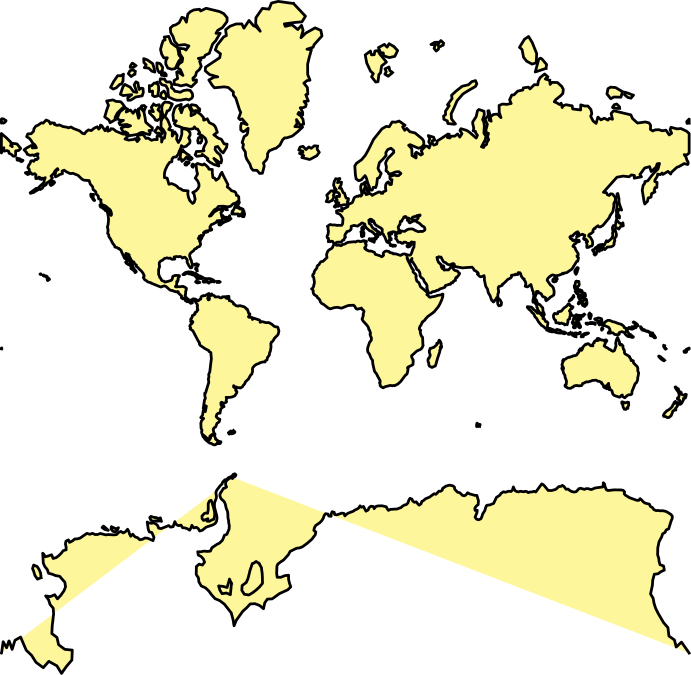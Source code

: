 <?xml version="1.0"?>
<!DOCTYPE ipe SYSTEM "ipe.dtd">
<ipe version="70000" creator="pdftoipe 2017/09/19">
<ipestyle>
<layout paper="286.757 280.512" frame="286.757 280.512" origin="0 0"/>
<symbol name="bullet"><path matrix="0.04 0 0 0.04 0 0" fill="black">
18 0 0 18 0 0 e</path></symbol>
</ipestyle>
<!-- Page: 1 1 -->
<page>
<path fill="0.995987 0.964996 0.607986" fillrule="wind">
102.407 51.6471 m
102.205 49.5685 l
102.003 47.635 l
100.561 48.2333 l
99.0256 47.9781 l
98.1635 49.4041 l
98.1635 49.5685 l
97.7863 50.7807 l
99.3354 50.6212 l
100.817 50.2198 l
101.329 51.8803 l
101.693 53.2506 l
102.407 51.6471 l
h
</path>
<path fill="0.995987 0.964996 0.607986" fillrule="wind">
33.8799 53.7502 m
32.5598 53.2295 l
31.6573 54.5553 l
31.2531 55.8385 l
31.2262 56.0485 l
30.7817 57.0139 l
30.7817 57.0139 l
31.1992 58.2882 l
32.479 57.7563 l
33.166 56.6717 l
33.6913 55.4153 l
33.8799 53.7502 l
h
</path>
<path fill="0.995987 0.964996 0.607986" fillrule="wind">
112.323 58.8777 m
113.171 57.4206 l
113.468 55.2731 l
113.548 53.6762 l
113.575 51.703 l
112.511 50.4385 l
111.393 49.3808 l
110.1 48.379 l
108.659 47.5244 l
107.029 47.7826 l
106.126 49.2157 l
106.247 50.9175 l
107.716 52.013 l
108.308 53.3042 l
108.739 54.9159 l
109.049 56.2573 l
109.467 57.4878 l
109.911 58.8779 l
109.911 58.8778 l
110.262 58.8777 l
111.285 59.5871 l
112.323 58.8777 l
h
</path>
<path fill="0.995987 0.964996 0.607986" fillrule="wind">
60.0129 71.7045 m
60.902 71.3233 l
61.7237 71.752 l
61.333 70.8902 l
60.6864 70.2564 l
59.73 70.4524 l
59.043 71.3232 l
59.043 71.3232 l
59.1912 72.1292 l
60.0129 71.7045 l
h
</path>
<path fill="0.995987 0.964996 0.607986" fillrule="wind">
57.0225 71.752 m
58.0731 70.7934 l
57.669 70.8902 l
56.7799 71.1314 l
55.837 71.7993 l
55.837 71.7993 l
56.3354 72.3165 l
57.0225 71.752 l
h
</path>
<path fill="0.995987 0.964996 0.607986" fillrule="wind">
75.302 75.334 m
76.0564 75.0287 l
76.8108 75.2904 l
77.2149 74.0101 l
76.6761 74.189 l
75.8409 74.0996 l
74.9922 74.189 l
74.0627 74.0549 l
73.3623 74.5004 l
72.9986 75.4207 l
72.9986 75.4207 l
73.4296 75.8089 l
74.3052 75.5072 l
75.302 75.334 l
h
</path>
<path fill="0.995987 0.964996 0.607986" fillrule="wind">
96.2998 77.4457 m
96.3807 76.4854 l
96.2594 75.6319 l
96.0709 74.8044 l
95.2626 74.4954 l
94.4948 74.0498 l
93.5922 74.0945 l
93.929 74.98 l
93.1208 74.6723 l
92.3529 74.3622 l
91.8276 75.0238 l
91.7872 75.9326 l
92.5415 76.78 l
92.5415 76.78 l
93.013 77.0309 l
93.8078 76.9475 l
94.0098 78.0196 l
94.0503 78.7859 l
94.0368 80.3933 l
94.4274 81.3064 l
95.0605 81.6063 l
95.4242 80.8904 l
95.5859 80.1619 l
95.8823 79.2628 l
96.1113 78.3843 l
96.2998 77.4457 l
h
</path>
<path fill="0.995987 0.964996 0.607986" fillrule="wind">
103.066 89.7817 m
102.769 89.4408 l
102.257 89.689 l
101.692 89.5341 l
101.22 89.1599 l
100.722 88.7508 l
100.385 88.274 l
100.291 87.63 l
100.331 87.0092 l
100.654 86.446 l
100.183 86.0439 l
99.5363 85.9091 l
99.1591 85.3311 l
98.755 84.78 l
98.3239 84.0103 l
98.2162 83.3342 l
98.4586 82.5742 l
98.8223 81.9857 l
99.3881 81.5391 l
99.9134 80.9358 l
100.196 80.1696 l
100.345 79.4284 l
100.547 78.6337 l
100.87 77.9462 l
101.072 77.1641 l
101.166 75.1635 l
101.368 74.3266 l
101.422 73.4268 l
101.638 72.507 l
101.543 71.2316 l
101.166 70.2114 l
100.762 69.3666 l
99.8461 69.0136 l
99.5363 68.0914 l
99.1187 67.201 l
98.0814 66.1823 l
97.1654 65.7455 l
96.3033 65.1372 l
95.3738 64.5197 l
94.8216 63.3139 l
93.717 63.1973 l
92.5046 63.3139 l
91.4135 63.0801 l
90.255 63.0801 l
90.4706 61.8904 l
91.5212 61.3437 l
92.2891 60.4777 l
92.7202 59.3364 l
91.9523 58.2939 l
90.7669 58.6226 l
89.7835 57.7623 l
89.7431 56.3326 l
89.7162 54.922 l
90.5244 53.6827 l
90.6726 52.2507 l
91.5482 50.7654 l
93.003 50.123 l
94.2423 48.9737 l
95.2257 47.6181 l
96.4785 46.2149 l
98.1892 45.4942 l
99.873 44.2011 l
101.045 42.7671 l
102.325 41.0767 l
102.998 38.5613 l
103.335 36.45 l
104.17 38.453 l
105.302 40.0481 l
106.501 41.6817 l
107.928 42.9612 l
109.154 44.2948 l
110.865 44.3883 l
112.549 43.7288 l
113.936 42.5718 l
114.381 44.6676 l
115.337 46.0358 l
117.075 46.1254 l
118.436 47.0977 l
119.729 48.0467 l
121.157 48.639 l
122.679 49.388 l
123.743 50.4455 l
123.258 51.8652 l
122.962 53.236 l
122.962 54.6338 l
121.628 54.489 l
120.214 53.9043 l
118.867 53.9043 l
118.678 55.2793 l
118.772 57.8958 l
119.082 58.6226 l
120.065 59.4006 l
121.224 60.1637 l
122.059 61.0979 l
122.894 62.011 l
123.514 63.1973 l
124.457 63.7198 l
125.386 64.1218 l
125.858 64.3496 l
126.922 64.4631 l
127.932 64.8577 l
128.781 65.4149 l
129.616 66.0735 l
130.371 66.7216 l
131.327 67.57 l
131.933 68.4526 l
132.58 69.2157 l
132.782 70.2114 l
132.054 70.7975 l
132.297 71.8033 l
132.755 72.5535 l
133.469 73.0155 l
134.223 73.5631 l
134.924 74.2821 l
135.462 75.1635 l
135.799 76.1972 l
136.298 76.7884 l
137.119 76.6624 l
137.456 75.9412 l
138.278 75.8555 l
138.305 76.6624 l
138.655 77.4952 l
139.396 77.2885 l
139.571 76.4938 l
140.393 76.367 l
141.282 76.7464 l
142.144 76.9976 l
142.925 76.8722 l
143.221 75.9839 l
143.976 76.7044 l
144.676 77.0809 l
145.458 77.3713 l
146.225 77.6598 l
146.926 78.1496 l
147.694 78.4729 l
148.286 78.9135 l
148.704 79.6247 l
149.216 79.1123 l
149.93 79.389 l
150.428 78.4327 l
150.819 77.7008 l
151.6 78.109 l
151.91 78.9135 l
152.611 79.4677 l
153.513 79.3496 l
153.782 78.5936 l
154.348 79.3496 l
155.089 79.5855 l
155.897 79.6639 l
156.625 79.6247 l
157.393 79.389 l
158.133 79.2706 l
158.457 78.5936 l
158.901 77.9869 l
159.656 78.352 l
160.464 78.4327 l
161.245 78.4327 l
162.013 78.4729 l
162.7 78.7539 l
163.427 78.9932 l
164.034 79.5463 l
164.68 79.898 l
165.381 80.0922 l
165.906 80.6311 l
166.283 81.6885 l
166.674 82.3176 l
167.388 82.0228 l
167.657 81.3514 l
168.25 80.8979 l
168.964 81.0496 l
169.449 80.3625 l
169.961 79.8591 l
170.661 80.3239 l
170.904 81.1631 l
171.523 81.5016 l
172.237 82.1336 l
172.911 82.3912 l
173.719 82.7563 l
174.258 83.1544 l
174.824 83.5845 l
175.362 83.975 l
176.009 83.7624 l
176.629 84.3968 l
177.073 84.8839 l
177.72 84.8493 l
178.285 85.2626 l
178.42 85.8752 l
178.999 86.3458 l
179.565 86.6788 l
180.252 86.9433 l
180.885 87.0749 l
181.492 86.9763 l
182.138 86.8112 l
182.69 86.3458 l
182.758 85.6041 l
183.364 85.022 l
183.782 84.5366 l
184.603 84.3268 l
185.061 83.8334 l
185.627 83.3342 l
186.287 83.2264 l
186.839 83.5845 l
187.432 84.3268 l
188.079 83.9397 l
188.752 83.7269 l
189.399 83.5132 l
190.072 83.37 l
190.759 83.37 l
191.325 81.4266 l
191.298 80.9358 l
191.217 80.0534 l
190.557 79.5463 l
190.018 78.7939 l
190.113 77.9869 l
190.881 78.0277 l
190.786 77.2056 l
190.436 76.4093 l
190.113 75.511 l
190.638 74.8132 l
191.433 74.5927 l
192.228 74.9888 l
192.605 75.8555 l
192.834 76.6624 l
193.211 77.3299 l
193.642 77.9462 l
193.817 78.6739 l
194.181 79.6639 l
194.612 79.8591 l
195.393 79.9369 l
196.08 80.1696 l
196.781 80.4778 l
197.117 81.2385 l
197.32 81.9488 l
197.791 82.6471 l
198.464 83.1183 l
199.044 83.4774 l
199.421 84.0809 l
199.812 84.3968 l
200.31 84.6758 l
200.997 84.5017 l
201.617 84.6758 l
202.29 84.8839 l
203.045 84.78 l
203.543 85.2626 l
203.893 86.4126 l
204.149 85.9428 l
204.472 85.1253 l
205.052 84.78 l
205.712 84.6411 l
206.372 84.8493 l
207.072 84.7106 l
207.719 84.6758 l
208.15 84.8493 l
208.729 84.7453 l
209.254 84.3619 l
209.874 84.6062 l
210.615 84.6062 l
211.248 84.8493 l
211.962 84.6062 l
212.42 85.194 l
212.77 85.7738 l
213.242 86.2454 l
214.104 87.5001 l
214.548 87.2716 l
215.074 86.8112 l
215.532 86.2119 l
216.407 85.1597 l
217.081 85.1253 l
217.714 85.1253 l
218.455 85.3311 l
219.196 85.5701 l
219.762 86.0439 l
220.233 86.5459 l
221.001 86.6124 l
221.513 86.9763 l
222.052 86.6456 l
222.402 86.1112 l
222.887 85.5701 l
223.641 85.6381 l
224.113 85.194 l
224.934 84.7453 l
225.796 84.5714 l
226.51 84.7106 l
227.049 85.2626 l
227.507 85.8076 l
228.127 85.9428 l
228.746 85.7059 l
229.46 85.536 l
230.107 85.8076 l
230.727 85.8076 l
231.333 85.6381 l
231.966 85.4678 l
232.586 85.7738 l
233.326 86.0439 l
234.027 86.1112 l
234.808 86.1112 l
235.441 86.2789 l
236.061 86.4126 l
236.25 87.2389 l
236.277 87.921 l
236.708 87.4675 l
236.829 86.7119 l
237.058 86.0102 l
237.341 85.4337 l
237.92 85.1253 l
238.701 85.2283 l
239.604 85.2626 l
240.223 85.3654 l
241.126 85.3654 l
241.773 85.3995 l
242.675 85.3311 l
243.443 85.194 l
243.928 84.6411 l
243.793 83.975 l
244.238 83.4416 l
244.979 83.0101 l
245.746 82.5375 l
246.635 82.2074 l
247.565 81.9115 l
248.265 81.6138 l
249.047 81.5763 l
249.491 82.2074 l
250.097 81.6885 l
250.623 81.0874 l
251.229 80.6311 l
252.064 80.4394 l
252.859 80.2083 l
253.196 79.4284 l
253.977 78.9534 l
254.502 78.2306 l
255.27 77.9054 l
256.065 77.9462 l
256.806 77.8237 l
257.627 77.8646 l
258.449 77.7008 l
259.217 77.4127 l
259.931 76.914 l
260.645 76.4938 l
261.13 75.8555 l
261.049 74.9888 l
260.685 74.1929 l
260.375 73.1531 l
260.133 72.3206 l
259.81 71.3275 l
258.907 70.9427 l
258.503 70.0637 l
257.614 69.517 l
257.304 68.5039 l
256.833 67.5175 l
256.334 66.668 l
256.051 65.5253 l
255.876 64.4631 l
255.809 63.1387 l
255.822 62.011 l
256.213 60.7891 l
256.361 59.5927 l
256.685 58.4255 l
257.964 57.9625 l
258.234 56.471 l
256.994 55.9147 l
255.944 55.1368 l
254.637 54.9937 l
254.058 52.8598 l
253.937 51.0037 l
253.64 49.4703 l
253.276 47.8757 l
254.192 46.393 l
254.543 44.4816 l
255.135 42.6697 l
255.971 40.9751 l
256.927 39.3115 l
257.964 37.5752 l
259.54 35.7594 l
259.89 32.7444 l
261.871 31.3416 l
262.003 30.8317 l
262.517 28.7952 l
264.417 30.555 l
265.993 28.3776 l
267.178 26.6194 l
19.5799 26.6194 m
19.5799 26.6194 l
19.6194 26.5591 l
20.2273 30.6872 l
21.4666 28.5171 l
21.5464 28.7653 l
21.7381 29.3557 l
21.9706 30.0599 l
22.1726 30.6616 l
22.2727 30.9567 l
22.3763 30.9411 l
22.448 30.8317 l
23.4434 27.9338 l
24.3141 30.8317 l
24.4706 31.2117 l
26.4911 32.3669 l
27.1454 30.8317 l
27.4685 30.0217 l
28.5057 27.6717 l
30.459 25.7757 l
32.0081 23.3098 l
34.6618 21.3536 l
36.6419 23.6264 l
39.5651 22.0165 l
41.2219 19.296 l
43.0405 21.8519 l
44.9533 24.0971 l
45.1015 27.6717 l
42.3939 27.9558 l
40.1713 29.6172 l
39.592 32.2403 l
37.7465 33.6122 l
37.8678 36.3358 l
38.1237 38.6693 l
38.3797 40.6686 l
38.245 42.7671 l
37.1 44.1069 l
36.5746 45.7661 l
35.5104 47.1849 l
37.1808 46.9226 l
38.7703 47.6181 l
39.7671 46.1254 l
40.993 47.4453 l
42.1245 49.0568 l
42.6768 50.4455 l
42.4343 52.0968 l
41.5453 53.1611 l
40.535 54.2706 l
39.1206 54.489 l
37.8813 54.9937 l
36.5476 55.3504 l
36.1031 56.6777 l
35.2141 57.7623 l
34.6752 58.9486 l
34.4597 62.5492 l
34.7965 62.251 l
35.4161 61.2821 l
36.5476 61.5876 l
37.6388 62.011 l
38.2046 60.6647 l
39.2957 60.9745 l
40.2117 61.6483 l
41.0738 62.4896 l
41.8551 63.4883 l
42.8923 63.7774 l
42.8654 64.8577 l
42.6229 65.9097 l
42.825 66.8821 l
43.714 67.3596 l
44.1182 66.4528 l
45.1689 66.9886 l
45.9636 67.6749 l
46.947 67.7272 l
47.8765 67.9877 l
48.8059 68.6063 l
49.5468 69.1652 l
50.382 69.7166 l
50.9208 69.567 l
51.3923 69.3666 l
52.416 69.7166 l
53.332 69.2661 l
54.275 69.3164 l
55.1775 69.6668 l
56.107 69.4167 l
57.1308 69.1652 l
58.0872 69.2661 l
59.084 69.2157 l
60.1078 69.1652 l
61.0507 69.2661 l
61.7512 70.0143 l
62.5864 70.4078 l
63.4485 69.8657 l
64.2702 70.3098 l
65.0111 71.1836 l
65.4556 70.4078 l
65.6981 69.517 l
66.1426 68.6574 l
66.8566 69.4167 l
67.6783 68.4526 l
68.6077 68.1433 l
69.4025 67.4123 l
70.3724 67.57 l
71.248 68.0396 l
72.2852 67.9358 l
73.2147 67.57 l
74.1576 67.095 l
74.5213 68.2466 l
74.0768 69.1147 l
73.74 70.0143 l
72.851 70.2114 l
72.4603 71.1356 l
72.3122 72.0393 l
72.0697 73.789 l
72.595 73.4723 l
73.4976 73.3358 l
74.3866 73.4723 l
75.1949 73.1073 l
75.8954 72.4139 l
76.1917 71.5662 l
77.1212 71.4231 l
78.0102 71.756 l
78.9532 72.227 l
79.8018 72.507 l
80.5023 71.945 l
81.4183 72.1332 l
82.011 73.9241 l
82.5633 72.8774 l
83.3581 72.4605 l
84.2202 72.6926 l
84.7859 71.756 l
85.6885 71.6612 l
86.5237 71.3753 l
87.3454 70.846 l
87.8842 71.756 l
88.1536 72.6 l
88.8406 71.6612 l
89.7835 71.8979 l
90.484 71.3753 l
90.9555 70.5544 l
91.8715 70.7975 l
92.5854 71.3275 l
93.2859 71.945 l
94.1211 72.2737 l
95.091 72.5535 l
95.9666 72.8774 l
96.6401 73.3814 l
97.0442 74.1035 l
97.2059 75.0763 l
97.125 75.9839 l
96.9095 76.8303 l
96.667 77.6598 l
96.4515 78.4729 l
96.2764 79.1916 l
96.236 79.9758 l
96.3033 80.7456 l
96.6266 81.4641 l
96.896 82.2442 l
97.0038 82.9739 l
96.8691 83.7624 l
96.7883 84.4668 l
97.125 85.2626 l
97.5022 85.7738 l
97.9467 86.4126 l
98.4182 86.9433 l
98.9705 87.4349 l
99.2399 88.1459 l
99.6171 88.5925 l
100.048 89.003 l
100.708 89.0972 l
101.139 89.5961 l
101.624 89.905 l
102.19 90.0893 l
102.688 90.4861 l
103.079 90.9695 l
103.618 91.1494 l
104.022 90.7586 l
103.766 90.2424 l
19.5799 26.6194 l
h
</path>
<path fill="0.995987 0.964996 0.607986" fillrule="wind">
96.7822 103.639 m
97.6763 102.936 l
98.6392 102.64 l
98.3297 102.042 l
97.6763 101.982 l
97.3256 102.405 l
97.0979 101.92 l
96.508 101.544 l
95.7629 101.681 l
95.2636 102.044 l
94.543 102.218 l
93.6777 102.882 l
92.9753 103.513 l
92.028 104.802 l
92.595 104.563 l
93.5606 103.795 l
94.4729 103.377 l
94.8277 103.91 l
95.0508 104.696 l
95.6848 105.164 l
96.1741 105.03 l
96.1742 105.03 l
96.4383 104.503 l
96.7822 103.639 l
h
</path>
<path fill="0.995987 0.964996 0.607986" fillrule="wind">
103.11 106.737 m
103.66 106.243 l
103.454 105.856 l
102.525 105.521 l
102.216 105.911 l
101.631 105.409 l
101.287 105.911 l
102.112 106.573 l
102.697 106.299 l
103.11 106.737 l
h
</path>
<path fill="0.995987 0.964996 0.607986" fillrule="wind">
191.715 108.233 m
190.66 108.164 l
190.642 108.727 l
190.744 109.158 l
190.79 109.371 l
191.234 109.044 l
191.884 108.913 l
191.908 108.714 l
191.715 108.233 l
h
</path>
<path fill="0.995987 0.964996 0.607986" fillrule="wind">
243.379 116.943 m
244.044 116.63 l
244.418 116.755 l
244.955 116.929 l
245.368 116.868 l
245.416 115.783 l
245.181 115.464 l
245.11 114.712 l
244.869 114.969 l
244.392 114.313 l
244.25 114.364 l
243.827 114.393 l
243.403 115.197 l
243.309 115.809 l
242.912 116.607 l
242.929 117.023 l
243.379 116.943 l
h
</path>
<path fill="0.995987 0.964996 0.607986" fillrule="wind">
262.377 116.829 m
262.533 116.453 l
263.022 116.822 l
263.221 116.437 l
263.222 116.052 l
262.966 115.625 l
262.516 114.939 l
262.165 114.561 l
262.418 114.105 l
261.888 114.094 l
261.299 113.734 l
261.115 113.105 l
260.724 112.117 l
260.184 111.675 l
259.841 111.39 l
259.207 111.412 l
258.762 111.74 l
258.014 111.809 l
257.899 112.172 l
258.268 112.897 l
259.133 113.848 l
259.577 114.027 l
260.071 114.388 l
260.661 114.881 l
261.074 115.365 l
261.379 116.054 l
261.64 116.286 l
261.742 116.795 l
262.225 117.213 l
262.377 116.829 l
h
</path>
<path fill="0.995987 0.964996 0.607986" fillrule="wind">
263.472 121.002 m
263.97 120.103 l
263.985 120.687 l
264.295 120.455 l
264.398 119.804 l
264.951 119.522 l
265.416 119.453 l
265.809 119.783 l
266.158 119.683 l
265.991 118.911 l
265.782 118.397 l
265.257 118.415 l
265.073 118.146 l
265.137 117.763 l
265.036 117.597 l
264.776 117.113 l
264.435 116.492 l
263.903 116.127 l
263.785 116.367 l
263.499 116.499 l
263.895 117.244 l
263.67 117.737 l
262.93 118.094 l
262.949 118.415 l
263.446 118.722 l
263.562 119.395 l
263.53 119.955 l
263.252 120.53 l
263.27 120.68 l
262.942 121.031 l
262.4 121.777 l
262.113 122.368 l
262.368 122.433 l
262.742 121.97 l
263.277 121.753 l
263.472 121.002 l
h
</path>
<path fill="0.995987 0.964996 0.607986" fillrule="wind">
258.319 132.014 m
258.058 131.836 l
257.679 132.036 l
257.187 132.368 l
256.744 132.757 l
256.289 133.272 l
256.194 133.52 l
256.49 133.509 l
256.875 133.261 l
257.177 133.013 l
257.397 132.808 l
257.961 132.353 l
258.319 132.014 l
h
</path>
<path fill="0.995987 0.964996 0.607986" fillrule="wind">
266.059 135.516 m
266.296 135.309 l
266.182 134.934 l
265.756 134.836 l
265.377 134.925 l
265.31 135.24 l
265.576 135.487 l
265.888 135.398 l
266.059 135.516 l
h
</path>
<path fill="0.995987 0.964996 0.607986" fillrule="wind">
266.74 135.901 m
266.301 135.751 l
266.212 136.017 l
266.556 136.163 l
266.774 136.203 l
267.178 136.425 l
267.178 136.077 l
266.74 135.901 l
h
</path>
<path fill="0.995987 0.964996 0.607986" fillrule="wind">
19.6367 136.115 m
19.5799 136.077 l
19.5799 136.425 l
19.722 136.458 l
19.6367 136.115 l
h
</path>
<path fill="0.995987 0.964996 0.607986" fillrule="wind">
258.818 136.14 m
258.591 136.047 l
258.36 136.359 l
258.386 136.549 l
258.818 136.14 l
h
</path>
<path fill="0.995987 0.964996 0.607986" fillrule="wind">
258.311 137.228 m
258.422 136.657 l
258.237 136.746 l
258.094 136.708 l
257.996 136.904 l
257.981 137.446 l
258.311 137.228 l
h
</path>
<path fill="0.995987 0.964996 0.607986" fillrule="wind">
177.806 138.2 m
177.917 137.352 l
178.095 137.021 l
178.027 136.681 l
177.905 136.472 l
177.671 136.888 l
177.542 136.678 l
177.673 136.151 l
177.612 135.849 l
177.422 135.684 l
177.379 135.076 l
177.108 134.236 l
176.769 133.234 l
176.344 131.842 l
176.081 130.809 l
175.77 129.938 l
175.21 129.759 l
174.61 129.439 l
174.214 129.632 l
173.668 129.903 l
173.478 130.3 l
173.433 130.964 l
173.191 131.557 l
173.128 132.089 l
173.251 132.62 l
173.568 132.747 l
173.569 132.991 l
173.898 133.544 l
173.96 134.007 l
173.801 134.349 l
173.67 134.804 l
173.615 135.466 l
173.856 135.866 l
173.948 136.319 l
174.291 136.345 l
174.674 136.491 l
174.929 136.619 l
175.231 136.629 l
175.623 137.033 l
176.189 137.468 l
176.395 137.823 l
176.302 138.124 l
176.594 138.04 l
176.973 138.528 l
176.986 138.949 l
177.213 139.262 l
177.453 138.962 l
177.636 138.664 l
177.806 138.2 l
h
</path>
<path fill="0.995987 0.964996 0.607986" fillrule="wind">
242.116 138.054 m
242.364 137.501 l
242.805 137.767 l
243.033 137.468 l
243.363 137.192 l
243.293 136.878 l
243.439 136.269 l
243.544 135.913 l
243.717 135.826 l
243.904 135.214 l
243.837 134.841 l
244.06 134.352 l
244.805 133.974 l
245.291 133.629 l
245.752 133.312 l
245.662 133.135 l
246.056 132.676 l
246.323 131.879 l
246.598 132.041 l
246.877 131.721 l
247.045 131.834 l
247.163 131.047 l
247.651 130.589 l
247.971 130.302 l
248.508 129.692 l
248.701 129.082 l
248.719 128.647 l
248.672 128.172 l
248.999 127.515 l
248.96 126.826 l
248.841 126.463 l
248.655 125.758 l
248.669 125.302 l
248.533 124.728 l
248.229 123.993 l
247.72 123.593 l
247.469 122.958 l
247.239 122.549 l
247.036 121.83 l
246.77 121.411 l
246.596 120.778 l
246.507 120.189 l
246.543 119.917 l
246.148 119.616 l
245.378 119.585 l
244.744 119.228 l
244.428 118.89 l
244.012 118.512 l
243.442 118.901 l
243.021 119.055 l
243.128 119.509 l
242.752 119.345 l
242.15 118.712 l
241.555 118.95 l
241.165 119.088 l
240.772 119.15 l
240.106 119.402 l
239.661 119.936 l
239.534 120.587 l
239.374 121.017 l
239.036 121.36 l
238.374 121.462 l
238.6 121.869 l
238.434 122.488 l
238.098 121.911 l
237.486 121.757 l
237.846 122.22 l
237.95 122.698 l
238.216 123.102 l
238.161 123.709 l
237.601 123.01 l
237.172 122.728 l
236.908 122.067 l
236.371 122.41 l
236.392 122.849 l
235.962 123.445 l
235.599 123.751 l
235.728 123.939 l
234.846 124.43 l
234.363 124.453 l
233.701 124.845 l
232.47 124.769 l
231.579 124.48 l
230.796 124.211 l
230.14 124.264 l
229.411 123.848 l
228.815 123.66 l
228.682 123.231 l
228.428 122.897 l
227.845 122.877 l
227.413 122.803 l
226.805 122.954 l
226.31 122.864 l
225.838 122.826 l
225.429 122.384 l
225.229 122.422 l
224.884 122.187 l
224.553 121.921 l
224.051 121.954 l
223.59 121.954 l
222.861 122.486 l
222.491 122.644 l
222.506 123.116 l
222.847 123.228 l
222.964 123.415 l
222.94 123.708 l
223.024 124.273 l
222.947 124.751 l
222.583 125.559 l
222.47 126.011 l
222.5 126.46 l
222.226 126.97 l
222.209 127.199 l
221.904 127.509 l
221.818 128.114 l
221.425 128.722 l
221.33 129.047 l
221.632 128.717 l
221.4 129.424 l
221.741 129.204 l
221.945 128.909 l
221.933 129.299 l
221.593 129.895 l
221.527 130.132 l
221.368 130.357 l
221.442 130.791 l
221.583 130.974 l
221.677 131.347 l
221.603 131.78 l
221.888 132.312 l
221.94 131.749 l
222.23 132.257 l
222.789 132.503 l
223.124 132.816 l
223.65 133.085 l
223.962 133.142 l
224.152 133.052 l
224.694 133.324 l
225.111 133.405 l
225.215 133.564 l
225.397 133.631 l
225.777 133.614 l
226.5 133.826 l
226.874 134.148 l
227.05 134.535 l
227.453 134.901 l
227.484 135.187 l
227.502 135.577 l
227.983 136.184 l
228.273 135.567 l
228.566 135.71 l
228.321 136.048 l
228.537 136.393 l
228.84 136.239 l
228.924 136.78 l
229.299 137.129 l
229.465 137.408 l
229.811 137.528 l
229.822 137.725 l
230.124 137.643 l
230.136 137.82 l
230.439 137.921 l
230.771 138.016 l
231.279 137.692 l
231.661 137.274 l
232.091 137.269 l
232.529 137.203 l
232.383 137.591 l
232.712 138.156 l
233.022 138.34 l
232.915 138.515 l
233.214 138.915 l
233.63 139.162 l
233.982 139.079 l
234.56 139.211 l
234.548 139.568 l
234.044 139.797 l
234.41 139.898 l
234.866 139.726 l
235.231 139.44 l
235.81 139.261 l
236.007 139.332 l
236.433 139.117 l
236.835 139.317 l
237.093 139.256 l
237.254 139.39 l
237.57 139.044 l
237.387 138.67 l
237.126 138.386 l
236.889 138.363 l
236.969 138.082 l
236.767 137.73 l
236.523 137.383 l
236.572 137.183 l
237.119 136.792 l
237.648 136.564 l
238.003 136.319 l
238.5 135.897 l
238.694 135.898 l
239.054 135.715 l
239.158 135.494 l
239.815 135.25 l
240.269 135.495 l
240.403 135.879 l
240.543 136.196 l
240.628 136.586 l
240.837 137.15 l
240.742 137.492 l
240.792 137.697 l
240.712 138.1 l
240.802 138.629 l
240.934 138.772 l
240.827 139.005 l
240.993 139.376 l
241.124 139.759 l
241.141 139.958 l
241.397 140.219 l
241.591 139.878 l
241.638 139.441 l
241.81 139.356 l
241.839 139.063 l
242.089 138.707 l
242.141 138.309 l
242.116 138.054 l
h
</path>
<path fill="0.995987 0.964996 0.607986" fillrule="wind">
254.88 140.348 m
255.072 140.109 l
254.591 140.113 l
254.33 140.541 l
254.741 140.373 l
254.88 140.348 l
h
</path>
<path fill="0.995987 0.964996 0.607986" fillrule="wind">
226.403 140.516 m
226.114 140.503 l
225.201 140.989 l
225.843 141.125 l
226.204 140.914 l
226.445 140.704 l
226.403 140.516 l
h
</path>
<path fill="0.995987 0.964996 0.607986" fillrule="wind">
254.008 140.771 m
253.74 140.755 l
253.319 140.826 l
253.175 140.932 l
253.218 141.207 l
253.672 141.099 l
253.896 140.953 l
254.008 140.771 l
h
</path>
<path fill="0.995987 0.964996 0.607986" fillrule="wind">
254.578 140.96 m
254.474 140.832 l
253.964 141.433 l
253.821 141.846 l
254.055 141.846 l
254.302 141.293 l
254.578 140.96 l
h
</path>
<path fill="0.995987 0.964996 0.607986" fillrule="wind">
228.962 140.586 m
228.373 140.433 l
228.291 140.516 l
228.353 140.752 l
228.649 141.175 l
229.329 141.45 l
229.409 141.613 l
230.001 141.768 l
230.481 141.792 l
230.696 141.878 l
230.957 141.792 l
230.704 141.605 l
229.987 141.302 l
229.411 141.103 l
228.962 140.586 l
h
</path>
<path fill="0.995987 0.964996 0.607986" fillrule="wind">
224.467 142 m
224.715 141.816 l
225.14 141.873 l
225.311 141.579 l
224.515 141.44 l
224.039 141.347 l
223.669 141.353 l
223.906 141.751 l
224.283 141.756 l
224.467 142 l
h
</path>
<path fill="0.995987 0.964996 0.607986" fillrule="wind">
227.908 142.001 m
227.807 141.618 l
226.774 141.421 l
225.859 141.507 l
225.857 141.759 l
226.403 141.903 l
226.834 141.696 l
227.292 141.748 l
227.908 142.001 l
h
</path>
<path fill="0.995987 0.964996 0.607986" fillrule="wind">
253.336 141.834 m
253.365 141.695 l
252.826 141.988 l
252.45 142.236 l
252.192 142.465 l
252.294 142.535 l
252.611 142.37 l
253.175 142.053 l
253.336 141.834 l
h
</path>
<path fill="0.995987 0.964996 0.607986" fillrule="wind">
251.729 142.516 m
251.592 142.477 l
251.291 142.634 l
251.009 142.917 l
251.044 143.031 l
251.455 142.741 l
251.729 142.516 l
h
</path>
<path fill="0.995987 0.964996 0.607986" fillrule="wind">
218.087 142.909 m
219.404 142.84 l
219.556 143.124 l
220.832 142.793 l
221.082 142.346 l
222.114 142.221 l
222.958 141.81 l
222.173 141.547 l
221.417 141.826 l
220.794 141.807 l
220.08 141.858 l
219.437 141.982 l
218.64 142.245 l
218.135 142.314 l
217.849 142.227 l
216.595 142.511 l
216.475 142.807 l
215.846 142.858 l
216.318 143.515 l
217.153 143.474 l
217.708 143.206 l
217.993 143.153 l
218.087 142.909 l
h
</path>
<path fill="0.995987 0.964996 0.607986" fillrule="wind">
236.038 143.296 m
235.685 142.828 l
235.618 143.345 l
235.74 143.592 l
235.884 143.824 l
236.04 143.623 l
236.038 143.296 l
h
</path>
<path fill="0.995987 0.964996 0.607986" fillrule="wind">
250.589 142.879 m
250.396 142.811 l
250.098 143.075 l
249.797 143.511 l
249.649 144.034 l
249.744 144.101 l
249.818 143.896 l
250.027 143.741 l
250.36 143.305 l
250.685 143.072 l
250.589 142.879 l
h
</path>
<path fill="0.995987 0.964996 0.607986" fillrule="wind">
247.908 143.802 m
247.548 143.745 l
247.439 143.553 l
247.063 143.386 l
246.71 143.225 l
246.345 143.226 l
245.781 143.425 l
245.388 143.617 l
245.445 143.829 l
246.062 143.729 l
246.438 143.783 l
246.542 144.112 l
246.641 144.129 l
246.707 143.764 l
247.1 143.817 l
247.294 144.052 l
247.678 144.296 l
247.602 144.7 l
248.014 144.713 l
248.153 144.601 l
248.139 144.22 l
247.908 143.802 l
h
</path>
<path fill="0.995987 0.964996 0.607986" fillrule="wind">
230.897 145.185 m
230.64 144.958 l
230.164 145.084 l
230.03 145.378 l
230.726 145.411 l
230.897 145.185 l
h
</path>
<path fill="0.995987 0.964996 0.607986" fillrule="wind">
233.113 145.435 m
233.363 144.912 l
232.782 145.194 l
232.208 145.251 l
231.82 145.206 l
231.344 145.23 l
231.507 145.606 l
232.356 145.635 l
233.113 145.435 l
h
</path>
<path fill="0.995987 0.964996 0.607986" fillrule="wind">
248.704 144.472 m
248.489 144.29 l
248.359 144.694 l
248.199 144.959 l
247.888 145.183 l
247.496 145.475 l
247 145.676 l
247.191 145.841 l
247.562 145.65 l
247.796 145.499 l
248.085 145.335 l
248.36 145.048 l
248.621 144.829 l
248.704 144.472 l
h
</path>
<path fill="0.995987 0.964996 0.607986" fillrule="wind">
235.639 146.763 m
235.831 145.657 l
236.543 145.248 l
237.117 145.973 l
237.907 146.386 l
238.518 146.386 l
239.106 146.148 l
239.616 145.904 l
240.355 145.773 l
241.548 145.302 l
242.819 144.91 l
243.293 144.559 l
243.676 144.214 l
243.781 143.81 l
244.927 143.386 l
245.094 143.021 l
244.461 142.947 l
244.613 142.488 l
245.227 142.036 l
245.674 141.303 l
246.068 141.326 l
246.04 141.019 l
246.571 140.902 l
246.365 140.771 l
247.096 140.479 l
247.019 140.278 l
246.564 140.23 l
246.395 140.41 l
245.804 140.488 l
245.109 140.592 l
244.574 141.035 l
244.184 141.415 l
243.827 142.02 l
242.93 142.322 l
242.347 142.125 l
241.927 141.897 l
242.015 141.387 l
241.474 141.149 l
241.089 141.265 l
240.378 141.294 l
239.765 141.861 l
239.067 142 l
238.897 141.803 l
238.026 141.782 l
238.318 142.344 l
238.751 142.535 l
238.572 143.283 l
238.242 143.86 l
236.908 144.441 l
236.341 144.498 l
235.308 145.131 l
235.105 144.798 l
234.841 144.738 l
234.685 144.989 l
234.683 145.286 l
234.158 145.622 l
234.898 145.868 l
235.389 145.855 l
235.331 146.037 l
234.324 146.038 l
234.052 146.445 l
233.437 146.571 l
233.146 146.909 l
234.073 147.075 l
234.426 147.297 l
235.53 147.017 l
235.639 146.763 l
h
</path>
<path fill="0.995987 0.964996 0.607986" fillrule="wind">
229.516 148.52 m
228.963 147.842 l
228.446 147.711 l
227.784 147.844 l
226.638 147.81 l
226.037 147.712 l
225.939 147.195 l
226.555 146.587 l
226.926 146.897 l
228.209 147.129 l
228.152 146.815 l
227.853 146.914 l
227.554 146.513 l
226.949 146.249 l
227.599 145.372 l
227.474 145.137 l
228.092 144.347 l
228.086 143.896 l
227.719 143.694 l
227.449 143.936 l
227.782 144.497 l
227.107 144.232 l
226.936 144.421 l
227.025 144.686 l
226.529 145.087 l
226.58 145.754 l
226.121 145.546 l
226.18 144.748 l
226.208 143.767 l
225.771 143.668 l
225.476 143.869 l
225.673 144.5 l
225.567 145.161 l
225.277 145.166 l
225.064 145.635 l
225.348 146.083 l
225.446 146.625 l
225.792 147.655 l
225.936 147.937 l
226.52 148.444 l
227.058 148.243 l
227.925 148.148 l
228.716 148.176 l
229.396 148.673 l
229.516 148.52 l
h
</path>
<path fill="0.995987 0.964996 0.607986" fillrule="wind">
231.887 148.324 m
231.851 147.726 l
231.496 147.793 l
231.391 147.378 l
231.675 147.017 l
231.482 146.935 l
231.205 147.368 l
231 148.241 l
231.139 148.787 l
231.367 149.036 l
231.416 148.663 l
231.822 148.603 l
231.887 148.324 l
h
</path>
<path fill="0.995987 0.964996 0.607986" fillrule="wind">
216.157 143.545 m
215.396 143.53 l
214.816 144.104 l
213.933 144.664 l
213.639 145.079 l
213.118 145.636 l
212.777 146.149 l
212.253 147.106 l
211.649 147.675 l
211.447 148.262 l
211.194 148.796 l
210.574 149.226 l
210.214 149.812 l
209.696 150.195 l
208.979 150.95 l
208.919 151.299 l
209.361 151.272 l
210.426 151.139 l
211.034 150.469 l
211.566 150.004 l
211.945 149.72 l
212.597 148.984 l
213.296 148.974 l
213.874 148.506 l
214.272 147.933 l
214.796 147.621 l
214.52 147.063 l
214.914 146.826 l
215.161 146.809 l
215.278 146.332 l
215.518 145.951 l
216.023 145.89 l
216.357 145.457 l
216.184 144.606 l
216.157 143.545 l
h
</path>
<path fill="0.995987 0.964996 0.607986" fillrule="wind">
224.45 148.799 m
225.221 148.166 l
224.406 148.086 l
224.177 147.62 l
224.207 147.001 l
223.545 146.533 l
223.527 145.853 l
223.262 144.806 l
223.161 145.05 l
222.379 144.742 l
222.107 145.16 l
221.617 145.199 l
221.274 145.418 l
220.456 145.172 l
220.205 145.503 l
219.755 145.466 l
219.188 145.545 l
219.082 146.462 l
218.739 146.652 l
218.409 147.236 l
218.313 147.834 l
218.393 148.467 l
218.802 148.921 l
219.306 148.687 l
219.837 148.814 l
219.976 149.393 l
220.269 149.522 l
221.094 149.67 l
221.587 150.212 l
221.925 150.645 l
222.197 150.902 l
222.782 151.277 l
223.312 151.755 l
223.659 152.292 l
223.937 152.295 l
224.29 151.947 l
224.322 151.648 l
224.775 151.456 l
225.349 151.25 l
225.3 150.981 l
224.838 150.947 l
224.961 150.612 l
224.455 150.379 l
224.063 149.761 l
224.569 149.113 l
224.45 148.799 l
h
</path>
<path fill="0.995987 0.964996 0.607986" fillrule="wind">
230.297 153.32 m
230.367 152.861 l
230.408 152.475 l
230.173 151.845 l
229.922 152.546 l
229.6 152.197 l
229.82 151.691 l
229.623 151.369 l
228.814 151.767 l
228.62 152.265 l
228.83 152.592 l
228.394 152.918 l
228.178 152.633 l
227.855 152.659 l
227.346 152.275 l
227.232 152.476 l
227.502 153.057 l
227.935 153.252 l
228.31 153.512 l
228.553 153.199 l
229.076 153.388 l
229.188 153.697 l
229.674 153.715 l
229.634 154.251 l
230.191 153.922 l
230.249 153.574 l
230.297 153.32 l
h
</path>
<path fill="0.995987 0.964996 0.607986" fillrule="wind">
199.238 151.792 m
198.64 151.635 l
198.313 152.181 l
198.191 153.172 l
198.502 154.295 l
198.977 153.91 l
199.297 153.423 l
199.63 152.704 l
199.527 151.988 l
199.238 151.792 l
h
</path>
<path fill="0.995987 0.964996 0.607986" fillrule="wind">
101.469 154.493 m
100.895 154.417 l
100.771 154.479 l
100.971 154.67 l
100.957 154.945 l
101.352 155.035 l
101.497 155.011 l
101.469 154.493 l
h
</path>
<path fill="0.995987 0.964996 0.607986" fillrule="wind">
228.65 154.61 m
228.403 154.382 l
228.188 153.944 l
227.972 153.74 l
227.548 154.218 l
227.69 154.404 l
227.863 154.598 l
227.938 155.03 l
228.318 155.071 l
228.207 154.603 l
228.716 155.274 l
228.65 154.61 l
h
</path>
<path fill="0.995987 0.964996 0.607986" fillrule="wind">
224.883 153.943 m
223.968 153.287 l
224.305 153.77 l
224.802 154.198 l
225.215 154.678 l
225.575 155.369 l
225.698 154.802 l
225.244 154.42 l
224.883 153.943 l
h
</path>
<path fill="0.995987 0.964996 0.607986" fillrule="wind">
227.207 155.734 m
227.62 155.518 l
228.057 155.519 l
228.044 155.227 l
227.725 154.932 l
227.289 154.723 l
227.264 155.046 l
227.313 155.402 l
227.207 155.734 l
h
</path>
<path fill="0.995987 0.964996 0.607986" fillrule="wind">
229.696 155.923 m
229.889 155.144 l
229.358 155.329 l
229.373 155.095 l
229.541 154.666 l
229.214 154.51 l
229.185 154.999 l
228.978 155.035 l
228.87 155.457 l
229.275 155.401 l
229.266 155.666 l
228.846 156.199 l
229.506 156.184 l
229.696 155.923 l
h
</path>
<path fill="0.995987 0.964996 0.607986" fillrule="wind">
226.962 156.558 m
226.779 155.953 l
226.485 156.302 l
226.134 156.837 l
226.723 156.811 l
226.962 156.558 l
h
</path>
<path fill="0.995987 0.964996 0.607986" fillrule="wind">
226.82 160.42 m
227.244 160.214 l
227.456 160.402 l
227.519 160.219 l
227.407 159.921 l
227.641 159.407 l
227.46 158.814 l
227.055 158.578 l
226.946 158.006 l
227.1 157.444 l
227.465 157.366 l
227.769 157.449 l
228.628 157.059 l
228.563 156.676 l
228.787 156.508 l
228.716 156.185 l
228.18 156.529 l
227.926 156.898 l
227.749 156.64 l
227.311 157.06 l
226.686 156.956 l
226.344 157.112 l
226.379 157.403 l
226.593 157.583 l
226.388 157.746 l
226.299 157.491 l
225.96 157.897 l
225.857 158.206 l
225.831 158.886 l
226.108 158.652 l
226.18 159.769 l
226.404 160.421 l
226.82 160.42 l
h
</path>
<path fill="0.995987 0.964996 0.607986" fillrule="wind">
98.2671 160.221 m
98.0909 160.04 l
97.5732 160.044 l
97.1714 160.019 l
97.1313 160.326 l
97.2288 160.432 l
97.7916 160.428 l
98.1431 160.364 l
98.2671 160.221 l
h
</path>
<path fill="0.995987 0.964996 0.607986" fillrule="wind">
90.4873 159.962 m
90.2784 159.842 l
89.8935 159.958 l
89.5003 160.22 l
89.5828 160.384 l
89.8719 160.434 l
90.0286 160.41 l
90.4914 160.346 l
90.8568 160.173 l
90.9708 159.976 l
90.4873 159.962 l
h
</path>
<path fill="0.995987 0.964996 0.607986" fillrule="wind">
93.4605 161.41 m
94.057 161.296 l
94.143 161.42 l
94.6799 161.416 l
95.0873 161.229 l
95.2686 161.247 l
95.3934 160.99 l
95.7697 161.005 l
95.7476 160.789 l
96.0536 160.763 l
96.3916 160.498 l
96.1362 160.205 l
95.8091 160.361 l
95.4933 160.331 l
95.2671 160.365 l
95.1431 160.234 l
94.8791 160.19 l
94.7744 160.364 l
94.547 160.261 l
94.2717 159.769 l
94.0946 159.883 l
94.0598 160.089 l
93.603 160.212 l
93.2784 160.162 l
92.8588 160.214 l
92.537 160.079 l
92.1686 160.304 l
92.2292 160.536 l
92.8622 160.436 l
93.3812 160.378 l
93.6289 160.538 l
93.3147 160.851 l
93.3199 161.128 l
92.886 161.241 l
93.0409 161.442 l
93.4605 161.41 l
h
</path>
<path fill="0.995987 0.964996 0.607986" fillrule="wind">
219.267 160.546 m
218.673 160.199 l
218.109 160.422 l
218.089 161.044 l
218.428 161.373 l
219.179 161.577 l
219.575 161.56 l
219.728 161.282 l
219.426 160.963 l
219.267 160.546 l
h
</path>
<path fill="0.995987 0.964996 0.607986" fillrule="wind">
36.4013 160.838 m
36.3009 160.717 l
36.13 160.821 l
36.1496 161.023 l
36.0359 161.287 l
36.0701 161.368 l
36.1895 161.487 l
36.1421 161.63 l
36.1819 161.698 l
36.2342 161.684 l
36.4976 161.561 l
36.6197 161.498 l
36.7313 161.401 l
36.9066 161.146 l
36.8901 161.106 l
36.6214 160.951 l
36.4013 160.838 l
h
</path>
<path fill="0.995987 0.964996 0.607986" fillrule="wind">
36.0319 161.973 m
35.8013 161.92 l
35.6829 162.074 l
35.6038 162.134 l
35.5977 162.18 l
35.6651 162.242 l
35.9096 162.173 l
36.0894 162.061 l
36.0319 161.973 l
h
</path>
<path fill="0.995987 0.964996 0.607986" fillrule="wind">
35.5649 162.363 m
35.5435 162.284 l
35.175 162.305 l
35.2265 162.394 l
35.5649 162.363 l
h
</path>
<path fill="0.995987 0.964996 0.607986" fillrule="wind">
34.9496 162.469 m
34.9123 162.427 l
34.8631 162.436 l
34.6237 162.462 l
34.5363 162.629 l
34.5096 162.658 l
34.6935 162.76 l
34.751 162.712 l
34.9496 162.469 l
h
</path>
<path fill="0.995987 0.964996 0.607986" fillrule="wind">
33.7857 162.955 m
33.7041 162.882 l
33.4725 163.016 l
33.5081 163.07 l
33.613 163.142 l
33.7716 163.127 l
33.7857 162.955 l
h
</path>
<path fill="0.995987 0.964996 0.607986" fillrule="wind">
88.5774 163.534 m
88.8512 163.263 l
89.4936 163.347 l
89.7372 163.173 l
90.3196 162.716 l
90.7478 162.385 l
90.9742 162.395 l
91.3844 162.245 l
91.3343 162.039 l
91.8413 162.009 l
92.3612 161.711 l
92.2796 161.54 l
91.8223 161.448 l
91.3594 161.411 l
90.8855 161.469 l
89.9007 161.398 l
90.3618 161.804 l
90.0815 161.994 l
89.6381 162.043 l
89.4005 162.254 l
89.2375 162.672 l
88.8488 162.644 l
88.2074 162.841 l
88.0011 162.995 l
87.1046 163.11 l
86.8646 163.254 l
87.1225 163.439 l
86.4478 163.477 l
85.9536 163.092 l
85.6687 163.082 l
85.5701 162.902 l
85.2297 162.822 l
84.9354 162.891 l
85.2985 163.119 l
85.4475 163.386 l
85.7584 163.551 l
86.1097 163.696 l
86.6304 163.767 l
86.797 163.849 l
87.3911 163.795 l
87.9314 163.787 l
88.5774 163.534 l
h
</path>
<path fill="0.995987 0.964996 0.607986" fillrule="wind">
90.0526 164.274 m
89.8839 164.237 l
89.7091 164.669 l
89.4516 164.886 l
89.6013 165.365 l
89.8082 165.334 l
90.0489 164.709 l
90.0526 164.274 l
h
</path>
<path fill="0.995987 0.964996 0.607986" fillrule="wind">
226.72 163.553 m
226.425 162.946 l
226.063 163.571 l
225.984 164.122 l
226.389 164.858 l
226.94 165.429 l
227.253 165.204 l
227.134 164.75 l
226.72 163.553 l
h
</path>
<path fill="0.995987 0.964996 0.607986" fillrule="wind">
89.8564 166.406 m
89.1067 166.284 l
89.0585 166.567 l
89.3818 166.628 l
89.8357 166.605 l
89.8564 166.406 l
h
</path>
<path fill="0.995987 0.964996 0.607986" fillrule="wind">
90.4203 166.414 m
90.3017 165.872 l
90.1752 165.969 l
90.1865 166.368 l
89.8783 166.671 l
89.877 166.759 l
90.4203 166.414 l
h
</path>
<path fill="0.995987 0.964996 0.607986" fillrule="wind">
235.979 172.417 m
236.067 172.134 l
235.68 171.637 l
235.398 171.9 l
235.045 171.709 l
234.863 171.232 l
234.414 171.464 l
234.42 171.852 l
234.8 172.343 l
235.191 172.248 l
235.474 172.596 l
235.979 172.417 l
h
</path>
<path fill="0.995987 0.964996 0.607986" fillrule="wind">
167.159 173.688 m
166.695 173.33 l
166.745 173.173 l
166.766 173.106 l
166.061 172.767 l
165.725 172.875 l
165.564 173.211 l
165.891 173.242 l
165.939 173.246 l
166.039 173.448 l
166.534 173.437 l
167.159 173.688 l
h
</path>
<path fill="0.995987 0.964996 0.607986" fillrule="wind">
159.679 173.716 m
160.055 173.433 l
160.59 173.481 l
161.102 173.421 l
161.085 173.275 l
161.46 173.376 l
161.374 173.129 l
160.384 173.058 l
160.391 173.195 l
159.552 173.359 l
159.679 173.716 l
h
</path>
<path fill="0.995987 0.964996 0.607986" fillrule="wind">
154.053 175.882 m
153.805 175.199 l
153.908 174.933 l
153.764 174.492 l
153.238 174.814 l
152.888 174.907 l
151.928 175.345 l
152.025 175.791 l
152.829 175.711 l
153.531 175.806 l
154.053 175.882 l
h
</path>
<path fill="0.995987 0.964996 0.607986" fillrule="wind">
149.713 178.536 m
150.126 177.892 l
150.029 176.712 l
149.716 176.768 l
149.436 176.474 l
149.175 176.708 l
149.148 177.783 l
148.991 178.299 l
149.369 178.254 l
149.713 178.536 l
h
</path>
<path fill="0.995987 0.964996 0.607986" fillrule="wind">
240.338 174.939 m
240.079 174.257 l
240.199 173.833 l
239.841 173.24 l
238.962 172.847 l
237.753 172.796 l
236.773 171.853 l
236.311 172.169 l
236.282 172.788 l
235.086 172.605 l
234.272 172.215 l
233.467 172.199 l
234.165 171.595 l
233.706 170.219 l
233.261 169.882 l
232.928 170.193 l
233.097 170.919 l
232.662 171.155 l
232.382 171.715 l
233.032 171.968 l
233.393 172.486 l
234.085 172.916 l
234.589 173.488 l
235.958 173.739 l
236.694 173.566 l
237.413 175.079 l
237.872 174.67 l
238.881 175.531 l
239.272 175.869 l
239.704 176.944 l
239.586 177.95 l
239.877 178.522 l
240.608 178.689 l
240.983 177.436 l
240.963 176.716 l
240.327 175.832 l
240.338 174.939 l
h
</path>
<path fill="0.995987 0.964996 0.607986" fillrule="wind">
149.954 179.4 m
149.727 178.691 l
149.414 178.877 l
149.255 179.497 l
149.394 179.842 l
149.837 180.198 l
149.954 179.4 l
h
</path>
<path fill="0.995987 0.964996 0.607986" fillrule="wind">
242.356 181.3 m
242.84 181.097 l
243.326 181.502 l
243.479 180.435 l
242.459 180.178 l
241.856 179.255 l
240.775 179.889 l
240.401 178.878 l
239.636 178.864 l
239.541 179.782 l
239.881 180.502 l
240.616 180.555 l
240.817 181.874 l
241.02 182.632 l
241.828 181.622 l
242.356 181.3 l
h
</path>
<path fill="0.995987 0.964996 0.607986" fillrule="wind">
99.5921 183.618 m
100.091 183.485 l
100.729 183.512 l
100.39 183.106 l
100.136 183.042 l
99.2631 183.462 l
99.0913 183.796 l
99.3511 184.105 l
99.5921 183.618 l
h
</path>
<path fill="0.995987 0.964996 0.607986" fillrule="wind">
100.87 186.229 m
100.535 186.21 l
99.6439 186.539 l
99.0043 187.04 l
99.2422 187.129 l
100.147 186.863 l
100.85 186.421 l
100.87 186.229 l
h
</path>
<path fill="0.995987 0.964996 0.607986" fillrule="wind">
58.4321 185.609 m
58.0862 185.465 l
56.9568 185.936 l
56.7505 186.307 l
56.1349 186.676 l
56.0111 186.978 l
55.3032 187.17 l
55.0382 187.753 l
55.0975 188.004 l
55.8195 187.768 l
56.2415 187.604 l
56.888 187.491 l
57.1219 187.122 l
57.4618 186.618 l
58.1484 186.184 l
58.4321 185.609 l
h
</path>
<path fill="0.995987 0.964996 0.607986" fillrule="wind">
104.771 187.913 m
104.316 186.975 l
104.765 187.335 l
105.227 187.106 l
104.986 186.736 l
105.596 186.447 l
105.913 186.704 l
106.599 186.38 l
106.386 185.616 l
106.868 185.794 l
106.955 185.245 l
107.169 184.61 l
106.879 183.724 l
106.568 183.687 l
106.116 183.875 l
106.265 184.701 l
106.074 184.831 l
105.276 183.953 l
104.865 183.988 l
105.351 184.462 l
104.691 184.709 l
103.952 184.648 l
102.617 184.679 l
102.512 184.981 l
102.94 185.342 l
102.641 185.623 l
103.219 186.25 l
103.929 187.947 l
104.356 188.568 l
104.952 188.947 l
105.271 188.899 l
105.138 188.6 l
104.771 187.913 l
h
</path>
<path fill="0.995987 0.964996 0.607986" fillrule="wind">
52.1046 191.683 m
52.1046 191.683 l
52.1046 191.683 l
52.1046 191.683 l
52.7649 191.776 l
52.5589 190.465 l
53.1575 189.557 l
52.8833 189.559 l
52.4688 190.073 l
52.2146 190.596 l
51.8676 190.954 l
51.7403 191.462 l
51.7813 191.835 l
52.1046 191.683 l
h
</path>
<path fill="0.995987 0.964996 0.607986" fillrule="wind">
242.176 187.979 m
242.868 186.094 l
241.85 186.44 l
241.426 184.942 l
242.097 183.905 l
242.078 183.209 l
241.556 183.809 l
241.106 183.04 l
240.978 183.874 l
241.055 184.859 l
240.977 185.972 l
241.136 186.766 l
241.166 188.201 l
240.763 189.283 l
240.824 190.828 l
241.46 191.359 l
241.187 191.9 l
241.493 192.065 l
241.671 191.292 l
241.909 190.188 l
241.892 189.085 l
242.176 187.979 l
h
</path>
<path fill="0.995987 0.964996 0.607986" fillrule="wind">
138.71 189.646 m
137.49 188.988 l
136.517 189.156 l
137.074 190.328 l
136.715 191.498 l
137.651 192.418 l
138.171 192.975 l
138.747 193.025 l
139.485 192.288 l
139.116 191.482 l
139.229 190.657 l
138.71 189.646 l
h
</path>
<path fill="0.995987 0.964996 0.607986" fillrule="wind">
152.107 193.553 m
151.694 192.579 l
150.974 193.256 l
150.878 193.76 l
151.887 194.166 l
152.107 193.553 l
h
</path>
<path fill="0.995987 0.964996 0.607986" fillrule="wind">
38.1454 195.419 m
37.4584 194.94 l
37.1068 195.264 l
37.0004 195.858 l
37.6251 196.314 l
37.9924 196.511 l
38.449 196.423 l
38.7404 196.024 l
38.1454 195.419 l
h
</path>
<path fill="0.995987 0.964996 0.607986" fillrule="wind">
141.312 197.381 m
140.577 195.975 l
141.278 196.151 l
142.031 196.144 l
141.852 195.11 l
141.234 193.997 l
141.945 193.919 l
142.612 192.371 l
143.083 192.181 l
143.506 190.854 l
143.702 190.403 l
144.535 190.186 l
144.452 189.467 l
144.101 189.14 l
144.376 188.57 l
143.757 187.999 l
142.837 188.009 l
141.666 187.711 l
141.345 187.924 l
140.891 187.419 l
140.255 187.541 l
139.771 187.132 l
139.406 187.346 l
140.414 188.483 l
141.03 188.72 l
139.951 188.904 l
139.756 189.346 l
140.475 189.692 l
140.098 190.3 l
140.229 191.05 l
141.252 190.946 l
141.353 191.618 l
140.882 192.359 l
140.047 192.568 l
139.883 192.891 l
140.133 193.43 l
139.907 193.765 l
139.537 193.191 l
139.496 194.368 l
139.149 195.003 l
139.399 196.317 l
139.933 197.374 l
140.482 197.27 l
141.312 197.381 l
h
</path>
<path fill="0.995987 0.964996 0.607986" fillrule="wind">
29.4981 199.094 m
29.0761 198.882 l
28.6252 199.137 l
28.2078 199.511 l
28.8869 199.748 l
29.4326 199.623 l
29.4981 199.094 l
h
</path>
<path fill="0.995987 0.964996 0.607986" fillrule="wind">
88.862 202.284 m
88.5926 201.518 l
88.2885 201.641 l
88.1079 202.076 l
88.1401 202.177 l
88.4056 202.619 l
88.6871 202.587 l
88.862 202.284 l
h
</path>
<path fill="0.995987 0.964996 0.607986" fillrule="wind">
87.0515 203.104 m
86.2465 202.285 l
85.7609 202.319 l
85.6103 202.719 l
86.1214 203.409 l
87.0661 203.395 l
87.0515 203.104 l
h
</path>
<path fill="0.995987 0.964996 0.607986" fillrule="wind">
25.2666 204.739 m
25.6911 204.444 l
26.1198 204.603 l
26.676 204.196 l
27.359 203.991 l
27.3022 203.825 l
26.7812 203.504 l
26.2578 203.834 l
25.9958 204.111 l
25.3894 204.022 l
25.2257 204.157 l
25.2666 204.739 l
h
</path>
<path fill="0.995987 0.964996 0.607986" fillrule="wind">
84.8072 207.756 m
84.9348 207.029 l
85.2868 207.283 l
85.6867 206.853 l
86.4398 206.297 l
87.2277 205.798 l
87.2886 205.047 l
87.7949 205.169 l
88.2859 204.651 l
87.6754 204.166 l
86.6051 204.536 l
86.2189 205.238 l
85.5369 204.409 l
84.5582 203.618 l
84.322 204.514 l
83.3899 204.366 l
83.9878 205.135 l
84.0757 206.387 l
84.3103 207.892 l
84.8072 207.756 l
h
</path>
<path fill="0.995987 0.964996 0.607986" fillrule="wind">
133.4 209.108 m
133.241 208.009 l
134.018 206.881 l
133.124 205.653 l
131.14 204.578 l
130.547 204.296 l
129.642 204.524 l
127.723 205.016 l
128.4 205.713 l
126.903 206.498 l
128.121 206.813 l
128.091 207.294 l
126.648 207.679 l
127.113 208.777 l
128.155 209.03 l
129.227 207.881 l
130.272 208.801 l
131.137 208.321 l
132.259 209.23 l
133.4 209.108 l
h
</path>
<path fill="0.995987 0.964996 0.607986" fillrule="wind">
91.2003 210.317 m
90.4294 210.228 l
90.2577 211.101 l
90.5499 212.123 l
91.1802 212.38 l
91.7171 211.869 l
91.7248 211.09 l
91.6473 210.843 l
91.2003 210.317 l
h
</path>
<path fill="0.995987 0.964996 0.607986" fillrule="wind">
23.0089 209.33 m
23.4728 208.902 l
23.3132 210.164 l
25.1802 209.902 l
26.5267 208.293 l
25.8447 207.563 l
24.7174 207.392 l
24.7003 205.807 l
24.425 205.476 l
23.7809 205.524 l
23.2568 206.079 l
22.3423 206.549 l
22.1885 207.258 l
21.4901 207.528 l
20.7079 207.314 l
20.3341 207.895 l
20.4835 208.521 l
19.6598 208.12 l
19.9701 207.336 l
19.5799 206.641 l
19.5799 213.656 l
21.2649 212.219 l
23.0681 210.418 l
23.0089 209.33 l
h
</path>
<path fill="0.995987 0.964996 0.607986" fillrule="wind">
77.595 213.932 m
77.1673 213.262 l
76.2403 213.841 l
75.6801 213.631 l
74.7409 214.499 l
75.3462 215.109 l
75.827 215.977 l
76.5566 215.408 l
76.9693 215.05 l
77.1756 214.676 l
77.595 213.932 l
h
</path>
<path fill="0.995987 0.964996 0.607986" fillrule="wind">
267.178 217.395 m
266.423 217.288 l
266.301 217.956 l
267.178 218.85 l
267.178 217.395 l
h
</path>
<path fill="0.995987 0.964996 0.607986" fillrule="wind">
20.4783 217.522 m
19.5799 217.395 l
19.5799 218.85 l
19.668 218.941 l
20.2509 218.937 l
21.2457 218.32 l
21.1868 218.028 l
20.4783 217.522 l
h
</path>
<path fill="0.995987 0.964996 0.607986" fillrule="wind">
81.103 214.691 m
81.1 212.731 l
82.0191 214.224 l
82.8414 212.994 l
82.6365 211.619 l
83.3018 210.405 l
84.0199 211.706 l
84.5216 213.314 l
84.5592 215.452 l
85.5366 215.299 l
86.5533 215.007 l
87.4764 214.037 l
87.5178 213.089 l
87.006 212.094 l
87.4909 211.118 l
87.4034 210.25 l
86.0568 209.032 l
85.1001 208.768 l
84.389 209.285 l
84.1839 208.426 l
83.521 207.022 l
83.3203 206.311 l
82.5227 205.234 l
81.5382 205.13 l
80.9951 204.472 l
80.9497 203.479 l
80.1496 203.29 l
79.308 202.088 l
78.5621 200.469 l
78.2954 199.369 l
78.2574 197.797 l
79.2681 197.575 l
79.5779 196.351 l
79.8995 195.383 l
80.8619 195.633 l
82.1399 195.087 l
82.8275 194.612 l
83.3196 194.028 l
84.1814 193.692 l
84.9101 193.181 l
86.0458 193.112 l
86.7938 192.995 l
86.6815 191.967 l
86.8955 190.799 l
87.3937 189.532 l
88.4169 188.481 l
88.9464 188.839 l
89.3186 189.986 l
88.9594 191.801 l
88.4742 192.422 l
89.5753 192.981 l
90.3546 193.83 l
90.7358 194.69 l
90.6795 195.529 l
90.2125 196.618 l
89.377 197.605 l
90.1888 199.016 l
89.8889 200.271 l
89.6591 202.522 l
90.1379 202.864 l
91.317 202.461 l
92.0241 202.317 l
92.5938 202.706 l
93.2343 202.205 l
94.0813 201.362 l
94.2899 200.807 l
95.5164 200.699 l
95.4959 199.523 l
95.7245 197.808 l
96.3527 197.6 l
96.8511 196.826 l
97.847 197.556 l
98.505 199.04 l
98.96 199.681 l
99.4957 198.459 l
100.391 196.768 l
101.152 195.232 l
100.875 194.448 l
101.79 193.755 l
102.408 193.063 l
103.505 192.753 l
103.947 192.373 l
104.219 191.38 l
104.755 191.226 l
105.031 190.792 l
105.081 189.519 l
104.582 189.1 l
104.088 188.713 l
102.955 188.323 l
102.09 187.435 l
100.927 187.261 l
99.4559 187.486 l
98.4237 187.494 l
97.7114 187.42 l
97.1355 186.656 l
96.2587 186.19 l
95.2666 184.823 l
94.4751 183.89 l
95.0592 184.055 l
96.1632 185.392 l
97.6059 186.258 l
98.6349 186.363 l
99.2437 185.85 l
98.5942 185.157 l
98.8122 184.062 l
99.0367 183.309 l
99.93 182.816 l
101.067 182.959 l
101.756 184.077 l
101.804 183.353 l
102.248 182.995 l
101.397 182.353 l
99.874 181.776 l
99.1918 181.387 l
98.4232 180.702 l
97.9009 180.772 l
97.8746 181.579 l
99.0687 182.379 l
97.9679 182.347 l
97.2035 182.228 l
97.3224 181.911 l
96.5879 181.445 l
95.8812 181.115 l
95.1549 180.834 l
94.7602 180.217 l
94.6743 180.063 l
94.6673 179.569 l
94.8943 179.08 l
95.1797 179.057 l
95.1075 179.393 l
95.3139 179.189 l
95.2588 178.926 l
94.7945 178.778 l
94.4642 178.795 l
93.9555 178.636 l
93.6563 178.59 l
93.2564 178.545 l
92.6831 178.282 l
93.6933 178.453 l
93.897 178.281 l
92.9342 178.01 l
92.496 178.008 l
92.5165 178.119 l
92.3071 177.869 l
92.5095 177.827 l
92.3609 177.184 l
91.8605 176.503 l
91.8093 176.729 l
91.6583 176.775 l
91.4327 176.997 l
91.5758 176.521 l
91.7384 176.363 l
91.7569 176.033 l
91.5363 175.694 l
91.1492 175.004 l
91.0866 175.038 l
91.2993 175.626 l
90.948 175.959 l
90.8674 176.688 l
90.7348 176.308 l
90.8816 175.753 l
90.4478 175.883 l
90.9007 175.609 l
90.9302 174.789 l
91.1275 174.729 l
91.1989 174.434 l
91.2955 173.586 l
90.8584 172.964 l
90.1469 172.718 l
89.6948 172.232 l
89.3513 172.179 l
89.0031 171.877 l
88.9048 171.602 l
88.1498 171.073 l
87.7621 170.688 l
87.4379 170.211 l
87.3319 169.643 l
87.4535 169.092 l
87.683 168.419 l
87.9887 167.866 l
87.9925 167.53 l
88.3181 166.636 l
88.2965 166.12 l
88.2666 165.824 l
88.095 165.362 l
87.8893 165.266 l
87.5509 165.358 l
87.4423 165.69 l
87.1809 165.865 l
86.8164 166.521 l
86.4965 167.109 l
86.3932 167.411 l
86.5344 167.927 l
86.3418 168.356 l
85.8057 169.014 l
85.5372 169.135 l
84.8433 168.777 l
84.7202 168.816 l
84.3865 169.185 l
83.9553 169.381 l
83.1779 169.281 l
82.5675 169.369 l
82.0429 169.314 l
81.751 169.204 l
81.8825 168.981 l
81.8713 168.661 l
82.0174 168.506 l
81.8863 168.403 l
81.6311 168.518 l
81.373 168.37 l
80.8739 168.394 l
80.3605 168.809 l
79.7605 168.711 l
79.2603 168.893 l
78.8325 168.838 l
78.2537 168.654 l
77.6276 168.074 l
76.9441 167.738 l
76.5686 167.368 l
76.4104 167.02 l
76.4035 166.49 l
76.4379 166.124 l
76.5685 165.864 l
76.5696 165.863 l
76.5674 165.862 l
76.3017 165.2 l
76.1815 164.658 l
76.1312 163.658 l
76.0649 163.296 l
76.1842 162.893 l
76.3974 162.535 l
76.5347 161.967 l
76.9912 161.424 l
77.1518 161.01 l
77.4208 160.654 l
78.1512 160.462 l
78.4354 160.161 l
79.0387 160.362 l
79.5631 160.435 l
80.0781 160.565 l
80.511 160.688 l
80.9485 160.984 l
81.1124 161.407 l
81.1688 162.019 l
81.2877 162.233 l
81.7535 162.425 l
82.4808 162.595 l
83.0898 162.57 l
83.5069 162.632 l
83.6719 162.476 l
83.6486 162.123 l
83.279 161.689 l
83.1155 161.246 l
83.2423 161.12 l
83.1392 160.807 l
82.9668 160.244 l
82.7925 160.429 l
82.6485 160.417 l
82.651 160.311 l
82.7814 160.308 l
82.77 160.112 l
82.6586 159.802 l
82.7188 159.691 l
82.6467 159.434 l
82.6901 159.366 l
82.6104 159.005 l
82.4753 158.816 l
82.3511 158.794 l
82.2148 158.547 l
82.439 158.419 l
82.4984 158.525 l
82.7001 158.434 l
82.7716 158.406 l
82.9224 158.531 l
83.1192 158.541 l
83.183 158.483 l
83.2897 158.519 l
83.6092 158.454 l
83.9271 158.473 l
84.1484 158.552 l
84.2291 158.631 l
84.4482 158.594 l
84.6128 158.546 l
84.7927 158.563 l
84.9294 158.624 l
85.2435 158.526 l
85.3527 158.51 l
85.5626 158.378 l
85.7614 158.218 l
86.0114 158.11 l
86.1924 157.915 l
86.1333 157.847 l
86.0982 157.689 l
86.1684 157.431 l
86.01 157.191 l
85.9362 156.908 l
85.9139 156.598 l
85.9509 156.418 l
85.9682 156.102 l
85.8631 156.034 l
85.7988 155.735 l
85.846 155.55 l
85.7054 155.372 l
85.7374 155.184 l
85.8428 155.069 l
86.017 154.692 l
86.2829 154.412 l
86.6058 154.116 l
86.8528 153.868 l
86.8387 153.721 l
87.1131 153.69 l
87.1781 153.746 l
87.3672 153.576 l
87.7055 153.626 l
87.9981 153.801 l
88.4157 153.941 l
88.6505 154.148 l
89.0302 154.107 l
89.0046 154.039 l
89.388 154.015 l
89.6941 153.896 l
89.9186 153.687 l
90.1774 153.496 l
90.5327 153.474 l
91.0487 153.957 l
91.3319 154.031 l
91.3387 154.26 l
91.4655 154.847 l
91.8599 155.17 l
92.2934 155.183 l
92.348 155.328 l
92.8862 155.27 l
93.4274 155.622 l
93.6953 155.778 l
94.0283 156.115 l
94.272 156.072 l
94.4525 155.888 l
94.3189 155.653 l
94.2994 155.488 l
93.8956 155.407 l
94.12 155.091 l
94.1116 154.727 l
93.8082 154.324 l
94.0685 153.774 l
94.365 153.819 l
94.5195 154.32 l
94.3062 154.564 l
94.2715 155.09 l
95.128 155.373 l
95.0326 155.702 l
95.2738 155.923 l
95.5206 155.432 l
96.003 155.421 l
96.4498 155.032 l
96.4768 154.802 l
97.0943 154.796 l
97.8291 154.868 l
98.2229 154.556 l
98.749 154.471 l
99.1348 154.688 l
99.1426 154.863 l
99.9946 154.904 l
100.819 154.914 l
100.235 154.709 l
100.47 154.381 l
101.02 154.329 l
101.541 153.988 l
101.651 153.434 l
102.009 153.45 l
102.279 153.287 l
102.73 153.033 l
103.156 152.584 l
103.175 152.229 l
103.434 152.213 l
103.803 151.877 l
104.074 151.638 l
104.898 151.501 l
104.972 151.624 l
105.528 151.674 l
106.268 151.489 l
106.502 151.414 l
107.008 151.251 l
107.736 150.673 l
107.85 150.392 l
108.084 150.424 l
108.254 150.046 l
108.64 148.849 l
109.008 148.736 l
109.027 148.265 l
108.509 147.702 l
108.723 147.496 l
109.939 147.389 l
109.964 146.704 l
110.486 147.153 l
111.352 146.907 l
112.494 146.49 l
112.83 146.089 l
112.717 145.711 l
113.517 145.921 l
114.855 145.56 l
115.883 145.586 l
116.899 145.02 l
117.778 144.252 l
118.307 144.055 l
118.896 144.027 l
119.145 143.811 l
119.378 142.936 l
119.492 142.519 l
119.219 141.378 l
118.869 140.926 l
117.899 139.959 l
117.461 139.171 l
116.952 138.564 l
116.78 138.55 l
116.588 138.033 l
116.637 136.709 l
116.445 135.61 l
116.372 135.138 l
116.154 134.854 l
116.032 133.888 l
115.335 132.937 l
115.218 132.178 l
114.661 131.858 l
114.5 131.414 l
113.753 131.415 l
112.671 131.13 l
112.187 130.798 l
111.417 130.579 l
110.607 129.981 l
110.025 129.23 l
109.925 128.66 l
110.039 128.237 l
109.911 127.456 l
109.755 127.076 l
109.274 126.646 l
108.511 125.254 l
107.906 124.618 l
107.438 124.24 l
107.125 123.466 l
106.67 122.997 l
106.372 122.478 l
105.595 122.015 l
105.088 122.182 l
104.716 122.092 l
104.08 122.45 l
103.613 122.423 l
103.194 122.881 l
103.147 122.449 l
104.02 121.734 l
103.927 121.153 l
104.356 120.784 l
104.321 120.367 l
103.661 119.259 l
102.641 118.79 l
101.261 118.607 l
100.506 118.696 l
100.65 118.169 l
100.51 117.502 l
100.636 117.048 l
100.224 116.729 l
99.5192 116.603 l
98.8578 116.934 l
98.5924 116.697 l
98.6883 115.787 l
99.1527 115.508 l
99.5292 115.8 l
99.7341 115.319 l
99.1008 115.029 l
98.5485 114.445 l
98.4474 113.486 l
98.2849 112.969 l
97.6351 112.966 l
97.096 112.467 l
96.8988 111.728 l
97.5752 110.997 l
98.2327 110.793 l
97.9961 109.879 l
97.1837 109.296 l
96.7368 108.064 l
96.1091 107.642 l
95.8273 107.137 l
96.0494 105.999 l
96.5071 105.353 l
96.2172 105.41 l
95.6052 105.418 l
95.2741 105.141 l
94.6535 104.732 l
94.5426 103.658 l
94.2513 103.631 l
93.4755 104.008 l
92.6881 104.805 l
91.8325 105.451 l
91.617 106.156 l
91.8119 106.799 l
91.466 107.52 l
91.3777 109.321 l
91.6702 110.31 l
92.3966 111.092 l
91.3527 111.384 l
92.0077 112.259 l
92.2418 113.868 l
93.0061 113.531 l
93.3656 115.486 l
92.9039 115.732 l
92.6891 114.567 l
92.2554 114.7 l
92.4713 116.029 l
92.7057 117.708 l
93.0218 118.316 l
92.8237 119.173 l
92.767 120.148 l
93.0568 120.176 l
93.4788 121.549 l
93.9543 122.881 l
94.2454 124.1 l
94.087 125.305 l
94.2925 125.96 l
94.2101 126.93 l
94.6122 127.879 l
94.7361 129.36 l
94.9569 130.923 l
95.172 132.578 l
95.1216 133.774 l
94.9785 134.792 l
94.2889 135.205 l
94.2292 135.499 l
92.8657 136.217 l
91.6323 136.994 l
91.1018 137.43 l
90.8169 138.012 l
90.9298 138.215 l
90.3473 139.135 l
89.6692 140.421 l
89.0194 141.8 l
88.7381 142.114 l
88.5217 142.622 l
87.9874 143.071 l
87.4973 143.349 l
87.72 143.656 l
87.3866 144.31 l
87.6007 144.79 l
88.149 145.222 l
88.5151 145.734 l
88.3663 146.032 l
88.1034 145.715 l
87.6914 146.014 l
87.831 146.207 l
87.7149 146.827 l
87.9558 146.93 l
88.0824 147.356 l
88.3427 147.796 l
88.2947 148.075 l
88.6715 148.221 l
89.1443 148.493 l
89.051 148.705 l
89.3077 148.757 l
89.2772 149.099 l
89.4385 149.347 l
89.7797 149.393 l
90.0693 149.823 l
90.3325 150.182 l
90.079 150.345 l
90.2088 150.743 l
90.0536 151.37 l
90.2011 151.55 l
90.0925 152.132 l
89.814 152.498 l
89.5848 152.697 l
89.4374 153.069 l
89.6074 153.254 l
89.433 153.301 l
89.3047 153.529 l
88.962 153.721 l
88.6611 153.677 l
88.5217 153.437 l
88.2439 153.263 l
88.0939 153.239 l
88.0264 153.096 l
88.3545 152.721 l
88.1668 152.633 l
88.0674 152.531 l
87.7474 152.496 l
87.6283 152.908 l
87.5388 152.79 l
87.312 152.831 l
87.1731 153.108 l
86.8911 153.154 l
86.7126 153.235 l
86.4175 153.234 l
86.3963 153.084 l
86.3173 153.189 l
85.944 153.342 l
85.8044 153.487 l
85.8836 153.607 l
85.8586 153.76 l
85.6679 153.925 l
85.3973 154.062 l
85.1605 154.15 l
85.1153 154.353 l
84.9349 154.477 l
84.9791 154.276 l
84.8419 154.11 l
84.6847 154.302 l
84.4637 154.371 l
84.3697 154.511 l
84.3737 154.722 l
84.4647 154.941 l
84.2705 155.039 l
84.4281 155.174 l
84.1902 155.393 l
83.8687 155.674 l
83.7174 155.91 l
83.4274 156.13 l
83.0828 156.446 l
83.1592 156.555 l
83.2727 156.449 l
83.3249 156.499 l
83.206 156.718 l
82.9972 156.779 l
82.9208 156.614 l
82.5225 156.624 l
82.2749 156.692 l
81.9905 156.831 l
81.6083 156.875 l
81.4136 157.026 l
81.0607 157.149 l
80.6317 157.161 l
80.3172 157.301 l
79.9471 157.592 l
79.1688 158.354 l
78.8141 158.585 l
78.2526 158.77 l
77.8684 158.719 l
77.3159 158.451 l
76.9693 158.381 l
76.4836 158.568 l
75.9682 158.704 l
75.3253 159.03 l
74.8097 159.131 l
74.0311 159.463 l
73.4557 159.805 l
73.2821 159.997 l
72.8972 160.04 l
72.1937 160.267 l
71.9073 160.596 l
71.1682 161.007 l
70.8237 161.465 l
70.6597 161.819 l
70.8892 161.891 l
70.8184 162.099 l
70.9766 162.289 l
70.9799 162.543 l
70.7479 162.873 l
70.6858 163.167 l
70.4552 163.54 l
69.8491 164.28 l
69.1576 164.866 l
68.823 165.336 l
68.2327 165.645 l
68.1062 165.83 l
68.2111 166.301 l
67.8605 166.48 l
67.4545 166.853 l
67.283 167.391 l
66.9131 167.454 l
66.5137 167.863 l
66.1914 168.242 l
66.1614 168.487 l
65.7916 169.081 l
65.5479 169.688 l
65.5583 169.995 l
65.0609 170.313 l
64.8313 170.278 l
64.4388 170.5 l
64.3285 170.173 l
64.4424 169.789 l
64.5093 169.193 l
64.7451 168.867 l
65.2556 168.326 l
65.3689 168.142 l
65.4735 168.086 l
65.5643 167.819 l
65.6865 167.829 l
65.8245 167.329 l
66.0334 167.133 l
66.1799 166.86 l
66.6121 166.47 l
66.8404 165.76 l
67.0445 165.428 l
67.2355 165.075 l
67.2734 164.678 l
67.605 164.653 l
67.8808 164.313 l
68.1303 163.98 l
68.1136 163.846 l
67.8242 163.573 l
67.7023 163.577 l
67.521 164.029 l
67.0708 164.455 l
66.5749 164.817 l
66.2232 165.009 l
66.2459 165.561 l
66.1415 165.973 l
65.8137 166.209 l
65.341 166.55 l
65.2502 166.452 l
65.0767 166.651 l
64.6525 166.837 l
64.2471 167.285 l
64.2973 167.343 l
64.5805 167.299 l
64.8357 167.589 l
64.8614 167.939 l
64.3319 168.497 l
63.9283 168.714 l
63.6747 169.207 l
63.4196 169.728 l
63.101 170.368 l
62.8217 171.094 l
62.706 171.511 l
62.2603 171.982 l
61.9393 172.08 l
61.8641 172.317 l
61.4782 172.358 l
61.2322 172.582 l
60.5932 172.664 l
60.4178 172.798 l
60.3342 173.256 l
59.6669 174.102 l
59.0941 175.292 l
59.1185 175.493 l
58.815 175.78 l
58.2828 176.513 l
58.1878 177.236 l
57.8213 177.724 l
57.9721 178.474 l
57.9481 179.259 l
57.7286 179.97 l
57.9974 180.857 l
58.1646 182.605 l
58.0403 183.933 l
57.8229 184.798 l
57.6224 185.273 l
57.7057 185.474 l
58.7003 185.125 l
59.0667 184.166 l
59.2368 184.432 l
59.1267 185.269 l
58.8929 186.119 l
58.8006 186.122 l
57.4691 187.159 l
56.9777 187.621 l
55.7322 188.069 l
55.349 189.04 l
55.447 189.724 l
54.567 190.204 l
54.4463 191.127 l
53.6143 191.973 l
53.5998 192.582 l
53.2217 193.032 l
52.6154 193.417 l
52.421 194.486 l
51.5343 195.499 l
51.1637 196.71 l
50.5033 196.794 l
49.4099 196.827 l
48.6038 197.203 l
47.1817 198.587 l
46.5232 198.845 l
45.3201 199.334 l
44.368 199.217 l
43.0154 199.852 l
42.1977 200.449 l
41.4343 200.152 l
41.5762 199.188 l
41.196 199.1 l
40.4002 198.815 l
39.7947 198.358 l
39.0326 198.073 l
38.9342 198.869 l
39.2435 200.226 l
39.9744 200.66 l
39.7859 201.017 l
38.9091 200.228 l
38.4397 199.302 l
37.4488 198.334 l
37.952 197.685 l
37.302 196.741 l
36.5627 196.2 l
35.8744 195.809 l
35.7039 195.248 l
34.6303 194.602 l
34.4128 194.022 l
33.6082 193.501 l
33.1361 193.594 l
32.4942 193.256 l
31.7962 192.847 l
31.2243 192.448 l
30.0439 192.11 l
29.9362 192.309 l
30.6885 192.865 l
31.3614 193.236 l
32.0944 193.901 l
32.9477 194.039 l
33.2868 194.545 l
34.2402 195.294 l
34.3937 195.547 l
34.9015 195.997 l
35.0201 196.978 l
35.37 197.757 l
34.5769 197.356 l
34.3551 197.583 l
33.9828 197.104 l
33.5337 197.774 l
33.3482 197.299 l
33.091 197.96 l
32.4034 197.428 l
31.9812 197.429 l
31.9219 198.222 l
32.0464 198.717 l
31.6035 199.203 l
30.7092 198.941 l
30.1288 199.586 l
29.6582 199.92 l
29.6552 200.717 l
29.1252 201.326 l
29.3914 202.161 l
29.952 202.987 l
30.1974 203.761 l
30.7539 203.872 l
31.2258 203.629 l
31.7806 204.366 l
32.28 204.234 l
32.804 204.714 l
32.6762 205.429 l
32.2913 205.714 l
32.8004 206.332 l
32.378 206.314 l
31.6482 205.964 l
31.4386 205.612 l
30.8962 205.963 l
29.9234 205.785 l
28.9162 206.168 l
28.6275 206.819 l
27.7572 207.777 l
28.7237 208.481 l
30.2578 209.316 l
30.8232 209.316 l
30.7297 208.462 l
32.1814 208.528 l
31.623 209.592 l
30.777 210.26 l
30.2879 211.152 l
29.6281 211.929 l
28.6829 212.514 l
29.0679 213.502 l
30.2879 213.564 l
31.1561 214.443 l
31.3198 215.404 l
32.0224 216.363 l
32.6924 216.597 l
33.9961 217.519 l
34.6285 217.379 l
35.6869 218.51 l
36.7275 218.061 l
37.2252 217.111 l
37.5307 217.516 l
38.693 217.39 l
38.6518 216.911 l
39.7041 216.561 l
40.4056 216.767 l
41.8545 216.12 l
43.1773 215.93 l
43.7069 215.668 l
44.622 215.996 l
45.6653 215.391 l
46.4127 215.113 l
47.6956 214.639 l
48.7783 213.706 l
49.4955 213.53 l
50.0993 214.334 l
50.9322 214.946 l
51.9538 214.706 l
52.9841 215.577 l
54.1097 216.079 l
54.5821 215.247 l
55.0954 215.714 l
55.249 216.672 l
55.7243 216.453 l
56.8872 214.657 l
57.8029 216.008 l
57.8959 214.499 l
58.7408 214.82 l
59.0006 215.399 l
59.8336 215.284 l
60.8855 214.456 l
62.495 213.747 l
63.4415 213.422 l
64.1152 213.545 l
65.043 212.588 l
64.0754 211.672 l
65.3186 211.282 l
67.1751 211.496 l
67.7609 211.815 l
68.494 210.731 l
69.2422 211.644 l
68.5403 212.426 l
68.9844 213.067 l
69.8216 213.154 l
70.3718 213.344 l
70.927 212.892 l
71.6181 211.883 l
72.3862 212.03 l
73.6014 211.207 l
74.669 211.495 l
75.6723 211.451 l
75.5929 212.598 l
76.2044 212.925 l
77.2702 212.292 l
77.2662 210.574 l
77.7039 212.017 l
78.2571 211.967 l
78.5681 213.858 l
77.8313 215.061 l
77.0285 215.869 l
77.0837 218.161 l
77.8968 219.737 l
78.8039 219.384 l
79.4998 218.426 l
80.4342 216.074 l
79.8239 215.09 l
81.103 214.691 l
h
</path>
<path fill="0.995987 0.964996 0.607986" fillrule="wind">
64.8578 222.487 m
64.5145 221.392 l
66.045 222.096 l
67.0014 220.928 l
67.7787 222.109 l
68.4071 221.347 l
68.9699 219.145 l
69.3154 220.06 l
68.8268 222.411 l
69.432 222.759 l
70.1155 222.379 l
70.8859 221.438 l
71.3176 219.248 l
71.5309 217.732 l
72.6859 216.7 l
73.927 215.737 l
73.8524 214.861 l
72.7232 214.703 l
73.1619 213.955 l
72.9301 213.254 l
71.6854 213.553 l
70.5025 214.072 l
69.7029 213.955 l
68.4116 213.306 l
66.3712 212.974 l
65.4452 212.844 l
65.0725 213.74 l
64.1337 214.266 l
63.523 214.049 l
62.6756 215.608 l
63.1332 215.822 l
64.1948 216.168 l
65.1644 216.076 l
66.0622 216.431 l
64.7321 216.911 l
63.2624 216.747 l
62.2872 216.788 l
61.9243 217.556 l
63.5195 218.405 l
62.4585 218.375 l
61.2575 218.943 l
61.8347 220.604 l
62.3136 221.515 l
64.155 222.947 l
64.8578 222.487 l
h
</path>
<path fill="0.995987 0.964996 0.607986" fillrule="wind">
71.5066 223.2 m
70.9014 221.64 l
69.8285 223.296 l
70.0623 223.636 l
70.9839 223.733 l
71.5066 223.2 l
h
</path>
<path fill="0.995987 0.964996 0.607986" fillrule="wind">
90.8743 222.442 m
90.9352 221.794 l
90.2041 221.862 l
89.4632 221.911 l
88.7104 221.599 l
88.5112 221.739 l
87.7545 222.991 l
87.7835 223.863 l
88.1142 224.026 l
89.6882 223.762 l
90.8743 222.442 l
h
</path>
<path fill="0.995987 0.964996 0.607986" fillrule="wind">
83.8437 222.572 m
84.3856 221.119 l
85.0212 223.008 l
86.7644 224.005 l
87.9443 221.539 l
87.8419 220.052 l
89.2025 220.705 l
89.8532 221.616 l
91.3792 220.459 l
92.3264 219.399 l
92.4155 218.452 l
93.6926 218.94 l
94.4094 217.579 l
96.0696 216.756 l
96.6687 215.934 l
97.3193 214.084 l
96.0565 213.192 l
97.6764 211.973 l
98.7683 211.571 l
99.7569 209.929 l
100.839 209.813 l
100.625 208.603 l
99.4174 206.672 l
98.5712 207.372 l
97.4898 208.992 l
96.5999 208.777 l
96.5131 207.81 l
97.2364 206.851 l
98.1701 206.107 l
98.4534 205.682 l
98.901 204.137 l
98.6641 203.049 l
97.7966 203.456 l
96.0716 204.682 l
97.0438 203.364 l
97.76 202.463 l
97.8719 201.951 l
96.0068 202.537 l
94.5308 203.404 l
93.6973 204.145 l
93.9374 204.58 l
92.9112 205.383 l
91.9098 206.156 l
91.9207 205.692 l
89.932 205.44 l
89.3502 205.986 l
89.8032 207.18 l
91.0955 207.209 l
92.5113 207.42 l
92.2815 208.014 l
92.5215 208.859 l
93.4113 210.558 l
93.2223 211.352 l
92.9571 211.978 l
91.9036 212.88 l
90.5104 213.524 l
90.9508 214.01 l
90.2227 215.227 l
89.6166 215.341 l
89.0742 216.025 l
88.7061 215.431 l
87.4591 215.175 l
84.9562 215.621 l
83.5013 216.214 l
82.386 216.522 l
81.814 217.248 l
82.5332 218.21 l
81.5562 218.22 l
81.3382 220.44 l
81.8668 222.506 l
82.5741 223.485 l
84.35 224.135 l
83.8437 222.572 l
h
</path>
<path fill="0.995987 0.964996 0.607986" fillrule="wind">
74.3565 224.234 m
75.1767 223.717 l
76.4035 224.027 l
76.5824 223.32 l
75.9403 222.178 l
76.9813 221.179 l
76.8575 219.164 l
75.7298 218.327 l
75.0673 218.506 l
74.5914 219.336 l
72.8822 221.064 l
72.8959 221.802 l
74.3001 221.514 l
73.5424 223.055 l
74.3565 224.234 l
h
</path>
<path fill="0.995987 0.964996 0.607986" fillrule="wind">
242.145 222.703 m
241.103 222.686 l
239.693 222.952 l
239.573 223.079 l
240.225 224.039 l
241.085 224.268 l
242.062 223.333 l
242.145 222.703 l
h
</path>
<path fill="0.995987 0.964996 0.607986" fillrule="wind">
79.281 221.668 m
78.5432 219.969 l
77.7586 220.052 l
77.3295 222.06 l
77.3401 223.242 l
77.6995 224.28 l
78.3818 224.959 l
79.8149 224.871 l
81.1287 224.266 l
80.101 222.121 l
79.281 221.668 l
h
</path>
<path fill="0.995987 0.964996 0.607986" fillrule="wind">
60.5298 218.6 m
58.7194 217.54 l
58.3564 218.471 l
56.7684 219.623 l
56.9997 220.349 l
57.5398 222.253 l
58.1363 223.831 l
57.4639 225.358 l
59.7885 225.756 l
60.7707 225.228 l
62.5273 225.087 l
63.1953 224.363 l
63.9337 223.333 l
63.0691 222.728 l
61.3826 221.087 l
60.5298 219.515 l
60.5298 218.6 l
h
</path>
<path fill="0.995987 0.964996 0.607986" fillrule="wind">
247.048 227.418 m
246.253 226.377 l
245.153 226.61 l
243.875 227.657 l
244.04 228.536 l
245.322 228.124 l
247.048 227.418 l
h
</path>
<path fill="0.995987 0.964996 0.607986" fillrule="wind">
78.9946 227.141 m
78.6203 226.126 l
77.6218 226.319 l
76.7881 227.003 l
77.1542 228.211 l
78.143 228.951 l
78.7435 227.99 l
78.9946 227.141 l
h
</path>
<path fill="0.995987 0.964996 0.607986" fillrule="wind">
243.165 228.717 m
242.624 226.719 l
240.089 226.792 l
238.948 226.175 l
237.586 227.896 l
237.955 229.797 l
238.863 230.332 l
240.679 230.206 l
243.165 228.717 l
h
</path>
<path fill="0.995987 0.964996 0.607986" fillrule="wind">
75.6332 232.041 m
76.159 230.677 l
76.1804 229.219 l
75.8671 227.195 l
74.7331 226.923 l
73.9938 227.347 l
74.0081 228.933 l
72.8807 228.72 l
72.8371 230.909 l
73.577 230.819 l
74.6129 231.821 l
75.5803 231.65 l
75.6332 232.041 l
h
</path>
<path fill="0.995987 0.964996 0.607986" fillrule="wind">
68.954 230.519 m
69.2236 229.505 l
69.8361 229.978 l
70.5568 229.854 l
70.6779 228.489 l
70.2594 227.209 l
67.9302 226.798 l
66.1949 225.675 l
65.149 225.617 l
65.0613 226.458 l
66.4899 227.628 l
63.3825 227.31 l
62.4209 227.789 l
63.3593 230.511 l
64.0066 231.326 l
65.9422 230.345 l
67.1639 228.68 l
68.3655 228.471 l
67.3819 231.182 l
68.012 232.264 l
68.7221 231.916 l
68.954 230.519 l
h
</path>
<path fill="0.995987 0.964996 0.607986" fillrule="wind">
182.95 217.161 m
182.544 216.979 l
180.296 217.249 l
180.114 218.186 l
178.869 218.762 l
178.769 219.947 l
179.472 220.427 l
179.448 221.674 l
180.812 223.703 l
180.18 224.002 l
181.827 226.217 l
181.641 227.411 l
183.179 228.846 l
185.45 230.664 l
187.739 231.209 l
188.917 232.311 l
190.255 232.704 l
190.733 231.52 l
190.271 230.611 l
187.834 229.203 l
185.734 227.893 l
183.598 225.399 l
182.573 222.991 l
181.495 220.748 l
181.635 218.904 l
182.95 217.161 l
h
</path>
<path fill="0.995987 0.964996 0.607986" fillrule="wind">
78.2577 233.188 m
79.0213 232.21 l
80.3754 232.216 l
80.9691 231.24 l
80.8124 230.152 l
81.6016 229.511 l
82.0384 228.848 l
82.9661 228.727 l
83.9696 228.497 l
85.0628 229.095 l
86.4633 229.333 l
87.5808 229.137 l
88.3175 228.099 l
88.4712 226.991 l
88.0422 226.294 l
87.0167 225.74 l
86.1363 226.053 l
84.1634 225.657 l
82.7514 225.612 l
81.6411 225.928 l
79.8132 226.766 l
79.5754 228.235 l
79.4917 229.609 l
78.8012 230.859 l
77.3785 231.215 l
76.5814 232.134 l
76.8402 233.384 l
78.2577 233.188 l
h
</path>
<path fill="0.995987 0.964996 0.607986" fillrule="wind">
63.4607 234.91 m
63.3663 232.513 l
62.8365 231.476 l
62.1939 231.332 l
60.9154 230.093 l
59.8145 229.658 l
58.8826 230.274 l
58.8826 230.274 l
60.05 232.476 l
61.4624 234.484 l
62.5174 234.44 l
63.4607 234.91 l
h
</path>
<path fill="0.995987 0.964996 0.607986" fillrule="wind">
216.95 232.809 m
217.135 231.329 l
217.764 232.051 l
219.774 232.011 l
221.325 230.578 l
221.877 229.511 l
221.706 228.075 l
220.945 227.279 l
219.138 225.828 l
218.621 225.073 l
219.474 224.721 l
220.491 224.095 l
221.11 224.564 l
221.461 222.996 l
221.763 223.623 l
222.863 224.01 l
225.07 223.606 l
225.237 222.484 l
228.113 222.133 l
228.152 223.966 l
229.612 223.539 l
230.71 223.552 l
231.82 222.291 l
232.137 220.81 l
231.73 219.87 l
232.594 218.157 l
233.675 217.3 l
234.339 219.551 l
235.442 218.571 l
236.614 219.154 l
237.946 218.488 l
238.452 219.095 l
239.577 218.79 l
239.081 220.85 l
239.989 221.848 l
246.201 220.361 l
246.786 219.048 l
248.586 217.416 l
251.364 217.814 l
252.733 217.467 l
253.305 216.609 l
253.222 215.133 l
254.069 214.572 l
254.99 214.975 l
256.209 215.027 l
257.508 214.64 l
258.811 214.858 l
260.009 213.142 l
260.862 213.752 l
260.306 214.996 l
260.612 215.884 l
262.806 215.323 l
264.237 215.442 l
266.215 214.5 l
267.178 213.656 l
267.178 206.641 l
267.173 206.633 l
266.288 205.925 l
265.397 206.042 l
266.017 205.198 l
266.427 203.922 l
266.745 203.513 l
266.824 202.892 l
266.647 202.499 l
265.365 202.822 l
263.442 201.715 l
262.831 201.546 l
261.779 200.541 l
260.78 199.682 l
260.527 199.056 l
259.544 200.012 l
257.752 198.928 l
257.439 199.438 l
256.776 198.851 l
255.856 199.038 l
255.635 198.147 l
254.81 196.867 l
254.834 196.343 l
255.617 196.055 l
255.525 194.225 l
254.887 194.18 l
254.592 193.161 l
254.878 192.645 l
253.676 192.04 l
253.437 190.714 l
252.412 190.435 l
252.206 189.291 l
251.214 188.265 l
250.96 189.022 l
250.665 190.664 l
250.282 193.276 l
250.612 194.981 l
251.193 195.735 l
251.228 196.334 l
252.297 196.623 l
253.526 198.286 l
254.71 199.691 l
255.946 200.812 l
256.499 202.864 l
255.663 202.739 l
255.25 201.532 l
253.506 199.971 l
252.942 201.722 l
251.167 201.232 l
249.445 198.887 l
250.013 198.059 l
248.478 197.71 l
247.415 197.574 l
247.465 198.542 l
246.396 198.747 l
245.544 198.085 l
243.441 198.315 l
241.178 197.918 l
238.95 195.384 l
236.315 192.495 l
237.398 192.346 l
237.736 191.609 l
238.404 191.351 l
238.845 191.934 l
239.599 191.858 l
240.592 190.585 l
240.615 189.622 l
240.078 188.515 l
240.02 187.223 l
239.709 185.544 l
238.673 184.069 l
238.442 183.378 l
237.509 182.234 l
236.582 181.123 l
236.138 180.563 l
235.222 180.013 l
234.788 180.001 l
234.356 180.456 l
233.433 179.771 l
233.326 179.463 l
233.064 179.518 l
232.766 179.205 l
232.56 178.893 l
232.586 178.238 l
232.231 178.039 l
232.108 177.879 l
231.849 177.614 l
231.391 177.466 l
231.093 177.227 l
231.071 176.842 l
230.991 176.744 l
231.264 176.601 l
231.654 176.215 l
232.248 175.189 l
232.418 174.633 l
232.423 173.655 l
232.164 173.193 l
231.541 173.033 l
230.991 172.688 l
230.372 172.616 l
230.295 173.07 l
230.423 173.699 l
230.119 174.582 l
230.63 174.726 l
230.158 175.463 l
229.824 175.629 l
229.741 175.466 l
229.539 175.394 l
229.515 175.557 l
229.337 175.636 l
229.152 175.775 l
229.341 176.159 l
229.503 176.262 l
229.442 176.423 l
229.616 176.899 l
229.571 177.044 l
229.17 177.141 l
228.845 177.38 l
227.884 177.121 l
227.377 176.706 l
226.637 176.466 l
227.002 176.875 l
226.858 177.221 l
227.403 177.823 l
227.04 178.296 l
226.44 177.977 l
225.663 177.353 l
225.24 176.779 l
224.565 176.736 l
224.214 176.325 l
224.577 175.734 l
225.14 175.591 l
225.163 175.203 l
225.707 174.952 l
226.478 175.568 l
227.088 175.231 l
227.533 175.208 l
227.645 174.758 l
226.671 174.519 l
226.349 174.06 l
225.681 173.636 l
225.328 173.049 l
226.068 172.592 l
226.338 171.781 l
226.757 171.034 l
227.224 170.413 l
227.212 169.818 l
226.781 169.6 l
226.945 169.177 l
227.35 168.932 l
227.245 168.292 l
227.07 167.674 l
226.685 167.604 l
226.183 166.769 l
225.626 165.767 l
224.988 164.865 l
224.042 164.173 l
223.085 163.547 l
222.31 163.462 l
221.89 163.133 l
221.652 163.373 l
221.263 163.006 l
220.302 162.637 l
219.574 162.525 l
219.339 161.752 l
218.958 161.709 l
218.777 162.239 l
218.94 162.523 l
218.018 162.758 l
217.693 162.639 l
216.774 162.011 l
216.201 161.323 l
216.05 160.82 l
216.576 160.06 l
217.219 159.124 l
217.843 158.684 l
218.261 158.114 l
218.576 156.808 l
218.483 155.577 l
217.91 155.118 l
217.122 154.67 l
216.561 154.092 l
215.704 153.447 l
215.454 153.891 l
215.647 154.36 l
215.137 154.755 l
214.561 154.856 l
214.282 155.219 l
213.934 155.94 l
213.316 156.261 l
212.728 156.248 l
212.829 156.799 l
212.223 156.795 l
212.169 156.024 l
211.797 155.005 l
211.574 154.391 l
211.621 153.89 l
212.069 153.868 l
212.348 153.237 l
212.472 152.64 l
212.856 152.246 l
213.272 152.166 l
213.629 151.809 l
213.787 151.745 l
214.193 151.33 l
214.481 150.871 l
214.521 150.409 l
214.448 150.098 l
214.515 149.862 l
214.565 149.457 l
214.807 149.269 l
215.077 148.664 l
215.064 148.433 l
214.577 148.388 l
213.926 148.894 l
213.112 149.437 l
213.032 149.785 l
212.634 150.243 l
212.539 150.811 l
212.291 151.184 l
212.366 151.684 l
212.215 151.976 l
211.943 152.24 l
211.826 152.581 l
211.46 152.97 l
211.127 153.297 l
211.014 152.892 l
210.884 153.275 l
210.959 153.706 l
211.161 154.371 l
211.095 154.886 l
211.306 155.419 l
211.075 155.832 l
211.131 156.595 l
210.852 156.959 l
210.627 157.803 l
210.503 158.699 l
210.206 159.289 l
209.753 158.932 l
208.971 158.424 l
208.585 158.488 l
208.159 158.654 l
208.396 159.539 l
208.253 160.211 l
207.714 161.043 l
207.798 161.305 l
207.395 161.398 l
206.907 161.992 l
206.711 162.374 l
206.671 162.748 l
206.54 163.103 l
206.253 163.534 l
205.619 163.564 l
205.682 163.258 l
205.466 162.848 l
205.173 162.997 l
205.073 162.863 l
204.878 162.943 l
204.612 163.009 l
204.514 162.74 l
204.046 162.75 l
203.198 162.597 l
203.238 162.045 l
202.87 161.614 l
201.881 161.125 l
201.111 160.274 l
200.594 159.821 l
199.909 159.352 l
199.908 159.024 l
199.565 158.848 l
198.945 158.593 l
198.624 158.556 l
198.418 158.015 l
198.561 157.097 l
198.597 156.514 l
198.306 155.849 l
198.303 154.665 l
197.947 154.631 l
197.634 154.102 l
197.843 153.874 l
197.216 153.678 l
196.984 153.208 l
196.708 153.01 l
196.057 153.655 l
195.739 154.625 l
195.475 155.327 l
195.234 155.657 l
194.869 156.328 l
194.698 157.207 l
194.579 157.648 l
193.954 158.621 l
193.668 160.006 l
193.463 160.929 l
193.465 161.809 l
193.332 162.494 l
192.331 162.056 l
191.846 162.143 l
190.948 163.034 l
191.278 163.301 l
191.075 163.592 l
190.269 164.224 l
189.765 164.413 l
189.559 164.952 l
189.028 165.527 l
187.761 165.385 l
186.643 165.371 l
185.675 165.265 l
184.381 165.493 l
183.631 165.667 l
182.855 165.766 l
182.562 166.702 l
182.232 166.838 l
181.704 166.701 l
181.01 166.33 l
180.17 166.584 l
179.476 167.175 l
178.813 167.395 l
178.354 168.133 l
177.846 169.181 l
177.476 169.053 l
177.039 169.315 l
176.782 169.006 l
176.374 169.045 l
176.518 168.697 l
176.456 168.518 l
176.678 167.928 l
176.947 167.259 l
177.286 167.083 l
177.403 166.813 l
177.872 166.49 l
177.914 166.175 l
177.845 165.921 l
177.932 165.666 l
178.13 165.454 l
178.222 165.206 l
178.324 165.021 l
178.279 165.571 l
178.464 165.969 l
178.652 166.051 l
178.86 165.812 l
178.872 165.369 l
178.723 164.925 l
178.854 164.638 l
178.976 164.675 l
179.001 164.469 l
179.54 164.587 l
180.109 164.567 l
180.524 164.545 l
180.995 165.053 l
181.508 165.538 l
181.943 166.006 l
182.143 166.265 l
182.228 166.199 l
182.163 165.885 l
182.073 165.747 l
182.167 165.149 l
182.475 164.635 l
182.859 164.363 l
183.364 164.266 l
183.771 164.129 l
184.081 163.703 l
184.267 163.456 l
184.513 163.362 l
184.512 163.197 l
184.261 162.758 l
184.152 162.551 l
183.862 162.317 l
183.605 161.816 l
183.293 161.854 l
183.15 161.68 l
183.04 161.311 l
183.124 160.827 l
183.059 160.738 l
182.743 160.74 l
182.313 160.471 l
182.246 160.12 l
182.089 159.968 l
181.661 159.974 l
181.392 159.793 l
181.395 159.504 l
181.062 159.305 l
180.683 159.373 l
180.223 159.132 l
179.905 159.091 l
179.408 158.9 l
179.275 158.584 l
179.259 158.341 l
178.574 158.042 l
177.475 157.712 l
176.859 157.214 l
176.556 157.176 l
176.35 157.217 l
175.948 156.925 l
175.509 156.79 l
174.932 156.753 l
174.758 156.714 l
174.608 156.528 l
174.428 156.477 l
174.321 156.299 l
173.981 156.314 l
173.761 156.219 l
173.285 156.255 l
173.106 156.664 l
173.126 157.049 l
173.013 157.256 l
172.879 157.778 l
172.681 158.069 l
172.819 158.104 l
172.748 158.428 l
172.832 158.565 l
172.801 158.875 l
172.712 159.179 l
172.505 159.395 l
172.451 159.68 l
172.096 159.937 l
171.73 160.541 l
171.536 161.13 l
171.06 161.63 l
170.753 161.75 l
170.298 162.447 l
170.218 162.958 l
170.247 163.397 l
169.853 164.221 l
169.53 164.513 l
169.159 164.668 l
168.933 165.099 l
168.97 165.269 l
168.779 165.662 l
168.578 165.831 l
168.31 166.399 l
167.891 167.018 l
167.54 167.548 l
167.198 167.545 l
167.305 167.971 l
167.335 168.245 l
167.421 168.557 l
167.398 168.671 l
167.204 168.356 l
167.056 167.766 l
166.869 167.362 l
166.709 167.228 l
166.48 167.477 l
166.169 167.824 l
165.679 168.946 l
165.608 168.875 l
165.893 168.048 l
166.315 167.267 l
166.835 166.072 l
167.089 165.659 l
167.31 165.231 l
167.927 164.399 l
167.79 164.269 l
167.813 163.784 l
168.614 163.119 l
168.734 162.968 l
168.956 162.247 l
168.805 162.114 l
168.905 161.364 l
169.158 160.499 l
169.42 160.322 l
169.796 160.056 l
170.195 159.226 l
170.385 158.572 l
170.762 158.227 l
171.701 157.558 l
172.083 157.157 l
172.456 156.751 l
172.671 156.51 l
173.009 156.299 l
173.172 156.082 l
173.15 155.792 l
172.757 155.625 l
173.053 155.434 l
173.277 155.305 l
173.411 155.018 l
173.722 154.726 l
174.063 154.724 l
174.711 154.902 l
175.46 154.984 l
176.066 155.201 l
176.407 155.246 l
176.652 155.373 l
177.044 155.398 l
177.264 155.412 l
177.581 155.515 l
177.945 155.586 l
178.271 155.825 l
178.532 155.827 l
178.547 155.634 l
178.484 155.228 l
178.486 154.862 l
178.341 154.611 l
178.147 153.862 l
177.816 153.09 l
177.391 152.21 l
176.801 151.203 l
176.214 150.435 l
175.405 149.501 l
174.716 148.948 l
173.688 148.269 l
173.046 147.75 l
172.294 146.922 l
172.135 146.562 l
171.98 146.4 l
171.498 146.127 l
171.328 145.842 l
171.071 145.791 l
170.973 145.309 l
170.752 145.033 l
170.618 144.578 l
170.341 144.351 l
170.023 143.506 l
170.064 143.116 l
170.505 142.866 l
170.525 142.687 l
170.336 142.271 l
170.375 142.061 l
170.33 141.731 l
170.57 141.298 l
170.855 140.615 l
171.107 140.463 l
171.219 140.151 l
171.19 139.457 l
171.275 138.843 l
171.302 137.745 l
171.423 137.4 l
171.218 136.894 l
170.951 136.401 l
170.513 135.959 l
169.884 135.687 l
169.109 135.34 l
168.332 134.568 l
168.067 134.436 l
167.587 133.921 l
167.304 133.754 l
167.246 133.234 l
167.572 132.68 l
167.708 132.249 l
167.716 132.028 l
167.838 132.065 l
167.818 131.339 l
167.706 130.993 l
167.869 130.865 l
167.766 130.554 l
167.479 130.287 l
166.911 130.033 l
166.084 129.624 l
165.783 129.343 l
165.842 129.023 l
166.017 128.972 l
165.958 128.57 l
165.787 128.01 l
165.705 127.367 l
165.527 127.015 l
165.058 126.62 l
164.924 126.507 l
164.632 126.107 l
164.44 125.7 l
164.05 125.129 l
163.273 124.3 l
162.787 123.813 l
162.268 123.442 l
161.549 123.123 l
161.199 123.081 l
161.11 122.852 l
160.692 122.974 l
160.351 122.817 l
159.606 122.976 l
159.189 122.875 l
158.905 122.918 l
158.195 122.592 l
157.608 122.461 l
157.183 122.146 l
156.87 122.126 l
156.579 122.423 l
156.347 122.438 l
156.051 122.808 l
156.018 122.693 l
155.927 122.915 l
155.931 123.397 l
155.707 123.944 l
155.929 124.092 l
155.911 124.711 l
155.461 125.46 l
155.115 126.132 l
155.114 126.134 l
154.62 127.152 l
154.109 127.739 l
153.84 128.302 l
153.688 129.047 l
153.519 129.597 l
153.288 130.756 l
153.273 131.646 l
153.185 132.05 l
152.917 132.353 l
152.562 132.96 l
152.201 133.834 l
152.051 134.289 l
151.491 134.993 l
151.449 135.544 l
151.384 135.993 l
151.48 136.619 l
151.717 137.268 l
151.753 137.571 l
151.976 138.206 l
152.14 138.494 l
152.535 138.952 l
152.756 139.264 l
152.828 139.78 l
152.792 140.175 l
152.586 140.423 l
152.403 140.844 l
152.234 141.26 l
152.271 141.404 l
152.482 141.678 l
152.274 142.345 l
152.133 142.806 l
151.788 143.241 l
151.854 143.374 l
151.757 143.588 l
151.574 144.104 l
151.009 144.829 l
150.302 145.52 l
149.847 146.085 l
149.43 146.791 l
149.452 147.018 l
149.602 147.236 l
149.769 147.733 l
149.908 148.24 l
149.779 148.343 l
150.015 149.111 l
150.116 149.651 l
149.847 150.103 l
149.533 150.219 l
149.393 150.526 l
149.217 150.624 l
149.225 150.814 l
148.511 150.567 l
148.25 150.603 l
147.985 150.45 l
147.435 150.465 l
147.067 150.893 l
146.841 151.39 l
146.354 151.843 l
145.837 151.834 l
145.23 151.834 l
144.662 151.754 l
144.108 151.608 l
143.03 151.206 l
142.647 150.97 l
142.027 150.772 l
141.414 150.966 l
141.101 150.959 l
140.622 151.093 l
140.181 151.086 l
139.366 150.966 l
138.888 150.768 l
138.207 150.517 l
138.075 150.535 l
137.894 150.529 l
137.185 150.855 l
136.561 151.377 l
135.975 151.753 l
135.511 152.197 l
135.326 152.248 l
134.831 152.525 l
134.473 152.894 l
134.352 153.146 l
134.268 153.657 l
133.966 154.067 l
133.699 154.338 l
133.523 154.428 l
133.351 154.566 l
133.273 154.873 l
133.173 155.026 l
132.973 155.14 l
132.605 155.431 l
132.316 155.478 l
132.158 155.674 l
132.162 155.78 l
131.952 155.929 l
131.908 156.078 l
131.796 156.616 l
131.884 156.927 l
131.6 157.475 l
131.257 157.727 l
131.559 157.861 l
131.892 158.359 l
132.056 158.723 l
131.996 159.107 l
132.188 159.46 l
132.274 160.135 l
132.198 160.848 l
132.115 161.208 l
132.183 161.571 l
132.006 161.917 l
131.643 162.233 l
131.673 162.543 l
131.705 162.884 l
131.969 163.085 l
132.194 163.47 l
132.15 163.722 l
132.386 164.247 l
132.769 164.723 l
133.001 164.844 l
133.183 165.284 l
133.199 165.687 l
133.447 166.157 l
133.905 166.436 l
134.341 167.221 l
134.7 167.529 l
135.339 167.615 l
135.881 168.147 l
136.226 168.355 l
136.8 169.012 l
136.628 170 l
136.89 170.692 l
136.982 171.118 l
137.424 171.669 l
138.114 172.044 l
138.625 172.385 l
139.084 173.246 l
139.3 173.763 l
139.807 173.759 l
140.221 173.401 l
140.875 173.459 l
141.588 173.274 l
141.886 173.265 l
142.547 173.725 l
143.291 173.871 l
143.725 174.221 l
144.388 174.48 l
145.553 174.632 l
146.691 174.702 l
147.038 174.575 l
147.685 174.912 l
148.42 174.919 l
148.7 174.719 l
149.17 174.771 l
149.919 175.118 l
150.401 175.015 l
150.381 174.581 l
150.964 174.896 l
151.013 174.732 l
150.669 174.313 l
150.665 173.921 l
150.903 173.711 l
150.812 172.985 l
150.359 172.567 l
150.49 172.117 l
150.846 172.103 l
151.019 171.712 l
151.28 171.585 l
152.088 171.304 l
152.377 171.374 l
152.952 171.238 l
153.864 170.875 l
154.186 170.159 l
154.804 170.004 l
155.773 169.67 l
156.506 169.275 l
156.841 169.481 l
157.171 169.847 l
157.011 170.461 l
157.226 170.854 l
157.722 171.234 l
158.195 171.345 l
159.126 171.178 l
159.36 170.816 l
159.616 170.812 l
159.835 170.675 l
160.519 170.58 l
160.686 170.314 l
161.601 170.327 l
162.263 170.115 l
162.946 169.879 l
163.265 169.755 l
163.794 170.008 l
164.077 170.237 l
164.684 170.304 l
165.173 170.202 l
165.36 169.805 l
165.52 170.066 l
166.071 169.878 l
166.607 169.832 l
166.946 170.034 l
167.146 170.298 l
167.099 170.343 l
167.281 170.72 l
167.42 171.332 l
167.518 171.539 l
167.537 171.547 l
167.782 172.216 l
168.125 172.799 l
168.137 172.828 l
168.073 173.468 l
168.242 173.815 l
167.989 174.199 l
168.249 174.519 l
167.83 174.446 l
167.254 174.642 l
166.781 174.152 l
165.738 174.057 l
165.181 174.513 l
164.439 174.542 l
164.281 174.189 l
163.806 174.088 l
163.14 174.541 l
162.39 174.526 l
161.982 175.38 l
161.48 175.862 l
161.814 176.543 l
161.378 176.966 l
162.141 177.821 l
163.2 177.857 l
163.489 178.545 l
164.8 178.424 l
165.627 179.017 l
166.428 179.277 l
167.566 179.297 l
168.766 178.65 l
169.753 178.298 l
170.554 178.438 l
171.146 178.357 l
171.958 178.833 l
172.061 179.226 l
171.889 179.857 l
171.492 180.202 l
171.111 180.31 l
170.859 180.598 l
169.982 181.401 l
169.197 181.764 l
168.603 182.333 l
169.104 182.488 l
169.674 183.311 l
169.29 183.705 l
170.303 184.114 l
170.285 184.335 l
169.668 184.172 l
169.119 184.091 l
168.661 183.767 l
168.017 183.714 l
167.425 183.343 l
167.465 182.73 l
167.802 182.494 l
168.503 182.552 l
168.369 182.205 l
167.616 182.037 l
166.682 181.479 l
166.3 181.675 l
166.451 182.129 l
165.7 182.413 l
165.821 182.601 l
166.48 182.927 l
166.281 183.153 l
165.211 183.403 l
165.164 183.775 l
164.527 183.652 l
164.272 183.105 l
163.739 182.38 l
163.755 182.129 l
163.422 181.921 l
163.213 182.011 l
163.02 180.856 l
162.663 180.464 l
162.412 179.795 l
162.634 179.266 l
162.716 178.913 l
163.316 178.618 l
163.191 178.395 l
162.374 178.345 l
162.081 178.065 l
161.507 177.58 l
161.291 177.999 l
161.3 178.185 l
160.881 178.211 l
160.522 178.297 l
159.689 178.061 l
160.166 177.556 l
159.817 177.41 l
159.433 177.409 l
159.07 177.871 l
158.94 177.674 l
159.094 177.14 l
159.438 176.724 l
159.179 176.53 l
159.562 176.126 l
159.902 175.872 l
159.913 175.382 l
159.277 175.611 l
159.48 175.17 l
159.043 175.08 l
159.304 174.324 l
158.847 174.313 l
158.283 174.685 l
158.025 175.373 l
157.905 175.951 l
157.636 176.354 l
157.284 176.857 l
157.237 177.109 l
157.12 177.172 l
157.107 177.368 l
156.726 177.668 l
156.666 178.098 l
156.724 178.718 l
156.818 179.002 l
156.702 179.147 l
156.558 179.218 l
156.365 179.52 l
156.068 179.704 l
155.422 180.049 l
155.023 180.386 l
154.394 180.666 l
153.815 181.366 l
153.954 181.438 l
153.64 181.842 l
153.628 182.169 l
153.185 182.322 l
152.975 181.903 l
152.772 182.228 l
152.787 182.566 l
152.812 182.582 l
152.965 182.671 l
152.417 182.814 l
151.858 182.466 l
151.896 181.984 l
151.812 181.709 l
152.037 181.221 l
152.682 180.742 l
153.028 179.966 l
153.793 179.218 l
154.332 179.224 l
154.5 179.021 l
154.307 178.838 l
154.923 178.508 l
155.428 178.233 l
156.018 177.763 l
156.089 177.595 l
155.96 177.275 l
155.579 177.693 l
154.981 177.841 l
154.692 177.261 l
155.189 176.931 l
155.107 176.47 l
154.82 176.418 l
154.453 175.668 l
154.166 175.601 l
154.169 175.868 l
154.309 176.337 l
154.458 176.525 l
154.19 177.037 l
153.98 177.487 l
153.694 177.599 l
153.491 177.987 l
153.049 178.151 l
152.752 178.516 l
152.243 178.575 l
151.705 178.988 l
151.076 179.588 l
150.609 180.125 l
150.394 181.058 l
150.052 181.168 l
149.492 181.484 l
149.176 181.355 l
148.778 180.913 l
148.493 180.843 l
147.869 180.31 l
146.513 180.565 l
145.511 180.26 l
145.432 179.697 l
145.469 179.16 l
144.817 178.55 l
143.936 178.358 l
143.875 178.053 l
143.452 177.555 l
143.187 176.83 l
143.455 176.326 l
143.057 175.935 l
142.909 175.37 l
142.39 175.198 l
141.902 174.538 l
141.029 174.526 l
140.374 174.542 l
139.943 174.241 l
139.681 173.921 l
139.344 173.991 l
139.089 174.277 l
138.894 174.768 l
138.252 174.901 l
137.976 174.679 l
137.613 174.799 l
137.258 174.705 l
137.363 175.378 l
137.299 175.913 l
136.991 175.993 l
136.827 176.325 l
136.881 176.902 l
137.156 177.225 l
137.204 177.586 l
137.348 178.128 l
137.333 178.512 l
137.195 178.84 l
137.165 179.15 l
137.2 179.809 l
136.919 180.214 l
137.892 180.895 l
138.733 180.724 l
139.657 180.73 l
140.388 180.568 l
140.959 180.618 l
142.071 180.587 l
142.427 181.156 l
142.558 183.088 l
141.848 184.134 l
141.341 184.645 l
140.29 185.038 l
140.22 185.79 l
141.112 186.016 l
142.267 185.749 l
142.049 186.937 l
142.698 186.483 l
144.299 187.311 l
144.506 188.195 l
145.107 188.415 l
145.659 188.632 l
146.013 188.934 l
146.615 190.587 l
147.556 191.068 l
148.128 191.035 l
148.262 191.28 l
148.837 191.343 l
148.965 191.088 l
149.432 191.66 l
149.274 192.1 l
149.243 192.773 l
148.964 193.441 l
148.943 194.697 l
149.057 195.034 l
149.255 195.412 l
149.861 195.49 l
150.102 195.841 l
150.655 196.202 l
150.632 195.546 l
150.428 195.135 l
150.511 194.784 l
150.884 194.596 l
150.716 194.13 l
150.511 194.263 l
150.016 193.383 l
150.203 192.797 l
150.215 192.338 l
150.91 192.062 l
150.903 191.646 l
151.602 191.866 l
151.989 192.188 l
152.765 191.724 l
153.09 191.353 l
153.56 191.695 l
154.633 192.239 l
155.499 192.641 l
156.186 192.44 l
156.237 192.151 l
156.901 192.136 l
157.057 192.658 l
158.007 193.046 l
157.86 194.068 l
157.884 195.001 l
158.222 195.795 l
158.87 196.232 l
159.417 195.281 l
159.968 195.305 l
160.1 196.284 l
160.18 197.05 l
159.927 196.886 l
159.491 197.351 l
159.431 198.115 l
160.301 198.49 l
161.167 198.687 l
161.914 198.463 l
162.623 198.503 l
163.405 199.256 l
162.685 199.914 l
161.436 199.803 l
160.227 199.296 l
159.108 199.007 l
158.71 199.759 l
158.044 200.218 l
158.197 201.622 l
157.863 202.949 l
158.191 203.827 l
158.814 204.794 l
160.388 206.516 l
160.847 206.856 l
160.775 207.552 l
159.819 208.343 l
158.636 207.867 l
157.969 206.717 l
158.076 205.732 l
156.982 204.471 l
155.654 203.162 l
155.153 201.098 l
155.643 200.101 l
156.3 199.33 l
155.669 197.803 l
154.953 197.493 l
154.691 195.325 l
154.3 194.158 l
153.466 194.277 l
153.077 193.308 l
152.28 193.253 l
152.062 194.408 l
151.486 195.833 l
150.963 197.673 l
150.502 198.495 l
149.144 196.958 l
148.227 196.653 l
147.276 197.319 l
147.03 198.758 l
146.812 202.009 l
147.445 202.96 l
149.262 204.231 l
150.619 205.847 l
151.878 208.128 l
153.531 211.504 l
154.683 212.896 l
156.573 215.323 l
158.082 216.204 l
159.214 216.096 l
160.261 217.812 l
161.515 217.718 l
162.75 218.141 l
164.902 216.61 l
164.016 216.064 l
164.769 214.809 l
165.479 215.499 l
166.609 214.307 l
168.492 213.847 l
171.091 211.726 l
171.619 210.866 l
171.664 209.69 l
170.901 208.783 l
169.777 208.33 l
166.707 209.634 l
166.202 209.413 l
167.323 208.163 l
167.412 205.733 l
168.298 205.25 l
168.835 204.844 l
168.924 205.606 l
168.495 206.319 l
168.947 206.908 l
170.61 205.902 l
171.189 206.293 l
170.726 207.49 l
172.329 209.143 l
172.964 209.044 l
173.606 208.448 l
174.007 209.628 l
173.433 210.679 l
173.77 211.759 l
173.264 212.91 l
175.188 212.311 l
175.581 211.285 l
174.71 211.062 l
174.715 210.072 l
175.256 209.474 l
176.319 209.852 l
176.487 210.983 l
177.924 211.848 l
180.324 213.453 l
180.843 213.359 l
180.165 212.221 l
181.018 212.029 l
181.511 212.663 l
182.8 212.714 l
183.821 213.498 l
184.605 212.364 l
185.386 213.612 l
184.666 214.735 l
185.023 215.388 l
187.055 214.788 l
188.007 214.178 l
190.499 212.02 l
190.959 212.995 l
190.26 214.003 l
190.24 214.415 l
189.411 214.606 l
189.638 215.545 l
189.27 217.137 l
189.249 217.809 l
190.519 219.768 l
190.97 221.834 l
191.482 222.295 l
193.302 221.678 l
193.446 220.406 l
192.794 218.62 l
193.222 217.938 l
193.443 216.481 l
193.287 213.765 l
194.045 212.605 l
193.75 211.377 l
192.403 208.875 l
193.189 208.624 l
193.463 209.24 l
194.22 209.686 l
194.402 210.557 l
194.997 211.413 l
194.597 212.458 l
194.917 213.705 l
194.165 213.863 l
194 214.946 l
194.549 216.977 l
193.656 218.702 l
194.887 220.184 l
194.727 221.808 l
195.07 221.861 l
195.432 220.588 l
195.16 218.462 l
195.896 218.071 l
195.583 219.635 l
196.734 220.513 l
198.161 220.632 l
199.432 219.362 l
198.82 221.231 l
198.752 223.753 l
199.948 224.249 l
201.602 224.14 l
203.093 224.464 l
202.534 225.784 l
203.33 227.505 l
204.12 227.579 l
205.457 228.931 l
207.273 229.302 l
207.503 230.076 l
209.309 230.341 l
209.871 229.702 l
211.415 231.232 l
212.678 231.183 l
212.868 232.468 l
213.525 233.776 l
215.149 235.079 l
216.328 234.047 l
215.392 233.279 l
216.95 232.809 l
h
</path>
<path fill="0.995987 0.964996 0.607986" fillrule="wind">
78.8383 234.509 m
78.5249 234.418 l
77.236 234.621 l
77.0526 235.523 l
78.4376 235.475 l
78.9203 234.875 l
78.8383 234.509 l
h
</path>
<path fill="0.995987 0.964996 0.607986" fillrule="wind">
67.5953 235.076 m
66.3131 234.158 l
65.2931 235.19 l
65.85 236.235 l
66.8542 236.575 l
67.824 236.054 l
67.5953 235.076 l
h
</path>
<path fill="0.995987 0.964996 0.607986" fillrule="wind">
160.383 235.586 m
158.847 234.271 l
157.633 235.012 l
158.108 235.852 l
157.693 236.917 l
159.118 237.599 l
159.391 236.33 l
160.383 235.586 l
h
</path>
<path fill="0.995987 0.964996 0.607986" fillrule="wind">
67.9556 238.108 m
67.1177 237.435 l
65.9755 237.438 l
65.9866 237.929 l
66.6922 238.98 l
67.0611 238.819 l
67.9556 238.108 l
h
</path>
<path fill="0.995987 0.964996 0.607986" fillrule="wind">
77.4694 236.255 m
76.4518 235.575 l
75.8916 236.341 l
75.5969 237.61 l
75.5425 239.058 l
76.433 238.916 l
76.8338 238.682 l
77.6558 237.474 l
77.4694 236.255 l
h
</path>
<path fill="0.995987 0.964996 0.607986" fillrule="wind">
74.5602 237.155 m
74.8279 235.762 l
73.7048 236.129 l
72.5728 237.218 l
71.0416 237.344 l
71.7058 238.371 l
70.8742 239.224 l
70.8241 240.619 l
72.1742 240.117 l
74.0341 238.804 l
74.5602 237.155 l
h
</path>
<path fill="0.995987 0.964996 0.607986" fillrule="wind">
215.647 237.094 m
211.769 235.806 l
213.026 240.369 l
213.591 240.785 l
214.108 240.544 l
215.851 238.497 l
215.647 237.094 l
h
</path>
<path fill="0.995987 0.964996 0.607986" fillrule="wind">
155.932 242.129 m
158.196 239.359 l
156.465 237.971 l
156.083 235.497 l
155.48 234.886 l
155.152 232.309 l
154.323 232.192 l
152.844 234.067 l
153.468 235.201 l
152.437 236.149 l
151.097 239.049 l
150.562 241.94 l
152.437 243.335 l
152.814 241.97 l
153.794 242.024 l
154.055 243.357 l
155.065 243.495 l
155.932 242.129 l
h
</path>
<path fill="0.995987 0.964996 0.607986" fillrule="wind">
160.881 244.94 m
162.229 243.517 l
161.209 241.428 l
159.214 240.985 l
157.186 241.614 l
157.063 242.674 l
156.077 242.742 l
155.324 244.576 l
157.448 245.735 l
158.446 244.735 l
159.142 245.984 l
160.881 244.94 l
h
</path>
<path fill="0.995987 0.964996 0.607986" fillrule="wind">
178.549 245.521 m
177.625 244.973 l
177.007 244.661 l
176.911 243.994 l
176.107 243.334 l
175.362 244.284 l
175.754 245.572 l
174.223 245.7 l
175.566 246.473 l
176.611 246.525 l
176.751 245.385 l
177.146 246.396 l
177.795 247.108 l
178.815 246.165 l
178.549 245.521 l
h
</path>
<path fill="0.995987 0.964996 0.607986" fillrule="wind">
212.114 239.09 m
210.614 238.648 l
208.698 239.679 l
207.557 241.084 l
207.029 243.867 l
206.09 244.669 l
207.876 247.572 l
209.364 248.58 l
210.7 246.366 l
212.284 242.432 l
212.114 239.09 l
h
</path>
<path fill="0.995987 0.964996 0.607986" fillrule="wind">
83.5289 241.969 m
84.3581 240.75 l
83.4136 239.659 l
82.1428 237.027 l
80.9261 236.785 l
79.5008 237.218 l
78.7618 238.63 l
78.7724 239.929 l
79.3161 240.911 l
78.0583 240.882 l
77.3003 242.142 l
76.8645 243.923 l
77.3414 245.753 l
77.818 247.058 l
78.523 247.364 l
78.2224 248.381 l
79.8219 248.611 l
80.7001 246.266 l
81.8576 245.363 l
82.9855 244.581 l
83.5289 241.969 l
h
</path>
<path fill="0.995987 0.964996 0.607986" fillrule="wind">
96.2664 258.002 m
98.1046 257.556 l
99.5814 256.837 l
100.84 255.355 l
100.81 253.95 l
99.1316 251.766 l
97.4676 250.786 l
96.8458 249.731 l
98.3432 249.755 l
96.7203 247.026 l
95.5995 245.814 l
94.4232 242.509 l
93.0044 241.87 l
92.5662 241.098 l
90.4838 240.699 l
91.4319 240.236 l
90.9565 239.586 l
91.5253 237.844 l
90.8718 236.676 l
89.8092 235.736 l
89.4831 234.473 l
88.5224 233.534 l
88.6186 232.837 l
89.7938 232.955 l
89.8088 232.215 l
87.971 230.451 l
86.1738 231.253 l
84.1535 230.8 l
83.13 231.153 l
81.8296 231.307 l
81.7433 232.742 l
83.0148 233.437 l
82.676 235.737 l
83.0956 235.968 l
84.9344 234.569 l
83.9965 236.666 l
82.881 237.315 l
83.4381 238.657 l
84.6577 239.506 l
84.8529 240.782 l
83.8815 242.262 l
83.5895 244.302 l
85.4694 244.127 l
86.0126 243.691 l
87.0859 245.176 l
85.5372 245.659 l
83.1307 245.392 l
81.9149 246.834 l
81.3417 248.623 l
80.5385 249.972 l
80.3878 251.602 l
81.4105 252.543 l
82.2137 252.706 l
83.5631 253.527 l
84.5743 255.482 l
85.4271 255.202 l
86.1699 253.735 l
86.6926 256.615 l
87.6005 257.511 l
88.8339 258.141 l
90.9362 258.381 l
91.3015 257.761 l
93.2873 258.736 l
94.7768 258.367 l
96.2664 258.002 l
h
</path>
<path fill="0.995987 0.964996 0.607986" fillrule="wind">
124.74 260.444 m
129.042 255.884 l
127.772 253.846 l
125.141 253.62 l
121.439 253.122 l
121.785 252.228 l
124.22 252.778 l
126.291 251.082 l
127.626 252.584 l
128.198 250.83 l
127.443 248.14 l
129.194 249.839 l
132.534 251.691 l
134.596 250.756 l
134.982 248.766 l
132.178 245.659 l
131.79 244.704 l
129.591 244.001 l
131.184 243.808 l
130.38 240.985 l
129.826 238.631 l
129.848 234.888 l
130.674 232.844 l
129.599 232.718 l
128.468 231.766 l
129.737 230.221 l
129.899 227.86 l
129.164 227.611 l
130.055 225.365 l
128.527 225.183 l
129.324 224.168 l
129.099 223.307 l
128.129 222.935 l
127.171 222.928 l
128.032 221.338 l
128.042 220.325 l
126.681 221.266 l
126.327 220.655 l
127.255 220.093 l
128.156 218.749 l
128.417 217.043 l
127.191 216.645 l
126.661 217.445 l
125.811 218.667 l
126.046 217.228 l
125.247 216.145 l
127.06 216.059 l
128.008 215.949 l
126.164 214.224 l
124.295 212.722 l
122.282 212.08 l
121.524 212.072 l
120.812 211.368 l
119.856 209.495 l
118.376 208.295 l
117.901 208.226 l
116.985 207.814 l
115.997 207.426 l
115.408 206.415 l
115.398 205.297 l
115.05 204.275 l
113.929 203.061 l
114.206 201.907 l
113.897 200.717 l
113.544 199.352 l
112.575 199.268 l
111.56 200.405 l
110.185 200.412 l
109.518 201.192 l
109.059 202.616 l
107.867 204.498 l
107.518 205.517 l
107.424 206.962 l
106.472 208.5 l
106.719 209.768 l
106.26 210.388 l
106.94 212.511 l
107.975 213.21 l
108.247 214.01 l
108.391 215.546 l
107.605 214.842 l
107.231 214.551 l
106.613 214.273 l
105.769 214.912 l
105.723 216.273 l
105.992 217.372 l
106.63 217.402 l
108.034 216.849 l
106.852 218.182 l
106.236 218.919 l
105.551 218.614 l
104.977 219.152 l
105.745 221.239 l
105.327 222.103 l
104.781 223.757 l
103.953 226.432 l
103.078 227.457 l
103.086 228.592 l
101.24 230.233 l
99.7798 230.442 l
97.9416 230.326 l
96.2634 230.116 l
95.4652 231.035 l
94.2701 232.914 l
96.0761 233.888 l
97.4604 234.053 l
94.5174 234.88 l
92.9671 236.213 l
93.0618 237.523 l
95.6656 239.208 l
98.1848 240.964 l
98.4508 242.347 l
96.5945 243.76 l
97.194 245.39 l
99.5751 248.415 l
100.576 248.9 l
100.289 251.003 l
101.918 252.288 l
104.033 253.075 l
106.147 253.12 l
106.897 251.573 l
108.722 254.351 l
110.363 252.443 l
111.329 252.052 l
112.757 250.479 l
111.122 253.121 l
111.216 255.352 l
113.525 258.689 l
115.938 258.428 l
116.816 260.623 l
119.246 261.216 l
124.74 260.444 l
h
</path>
<path stroke="0.000000 0.000000 0.000000" pen="1" join="1" cap="2">
102.407 51.6471 m
102.205 49.5685 l
102.003 47.635 l
100.561 48.2333 l
99.0256 47.9781 l
98.1635 49.4041 l
98.1635 49.5685 l
97.7863 50.7807 l
99.3354 50.6212 l
100.817 50.2198 l
101.329 51.8803 l
101.693 53.2506 l
102.407 51.6471 l
</path>
<path stroke="0.000000 0.000000 0.000000" pen="1" join="1" cap="2">
33.8799 53.7502 m
32.5598 53.2295 l
31.6573 54.5553 l
31.2531 55.8385 l
31.2262 56.0485 l
30.7817 57.0139 l
30.7817 57.0139 l
31.1992 58.2882 l
32.479 57.7563 l
33.166 56.6717 l
33.6913 55.4153 l
33.8799 53.7502 l
</path>
<path stroke="0.000000 0.000000 0.000000" pen="1" join="1" cap="2">
112.323 58.8777 m
113.171 57.4206 l
113.468 55.2731 l
113.548 53.6762 l
113.575 51.703 l
112.511 50.4385 l
111.393 49.3808 l
110.1 48.379 l
108.659 47.5244 l
107.029 47.7826 l
106.126 49.2157 l
106.247 50.9175 l
107.716 52.013 l
108.308 53.3042 l
108.739 54.9159 l
109.049 56.2573 l
109.467 57.4878 l
109.911 58.8779 l
109.911 58.8778 l
110.262 58.8777 l
111.285 59.5871 l
112.323 58.8777 l
</path>
<path stroke="0.000000 0.000000 0.000000" pen="1" join="1" cap="2">
60.0129 71.7045 m
60.902 71.3233 l
61.7237 71.752 l
61.333 70.8902 l
60.6864 70.2564 l
59.73 70.4524 l
59.043 71.3232 l
59.043 71.3232 l
59.1912 72.1292 l
60.0129 71.7045 l
</path>
<path stroke="0.000000 0.000000 0.000000" pen="1" join="1" cap="2">
57.0225 71.752 m
58.0731 70.7934 l
57.669 70.8902 l
56.7799 71.1314 l
55.837 71.7993 l
55.837 71.7993 l
56.3354 72.3165 l
57.0225 71.752 l
</path>
<path stroke="0.000000 0.000000 0.000000" pen="1" join="1" cap="2">
75.302 75.334 m
76.0564 75.0287 l
76.8108 75.2904 l
77.2149 74.0101 l
76.6761 74.189 l
75.8409 74.0996 l
74.9922 74.189 l
74.0627 74.0549 l
73.3623 74.5004 l
72.9986 75.4207 l
72.9986 75.4207 l
73.4296 75.8089 l
74.3052 75.5072 l
75.302 75.334 l
</path>
<path stroke="0.000000 0.000000 0.000000" pen="1" join="1" cap="2">
96.2998 77.4457 m
96.3807 76.4854 l
96.2594 75.6319 l
96.0709 74.8044 l
95.2626 74.4954 l
94.4948 74.0498 l
93.5922 74.0945 l
93.929 74.98 l
93.1208 74.6723 l
92.3529 74.3622 l
91.8276 75.0238 l
91.7872 75.9326 l
92.5415 76.78 l
92.5415 76.78 l
93.013 77.0309 l
93.8078 76.9475 l
94.0098 78.0196 l
94.0503 78.7859 l
94.0368 80.3933 l
94.4274 81.3064 l
95.0605 81.6063 l
95.4242 80.8904 l
95.5859 80.1619 l
95.8823 79.2628 l
96.1113 78.3843 l
96.2998 77.4457 l
</path>
<path stroke="0.000000 0.000000 0.000000" pen="1" join="1" cap="2">
103.066 89.7817 m
102.769 89.4408 l
102.257 89.689 l
101.692 89.5341 l
100.722 88.7508 l
100.385 88.274 l
100.291 87.63 l
100.331 87.0092 l
100.654 86.446 l
100.183 86.0439 l
99.5363 85.9091 l
98.3239 84.0103 l
98.2162 83.3342 l
98.4586 82.5742 l
98.8223 81.9857 l
99.3881 81.5391 l
99.9134 80.9358 l
100.196 80.1696 l
100.547 78.6337 l
100.87 77.9462 l
101.072 77.1641 l
101.166 75.1635 l
101.368 74.3266 l
101.422 73.4268 l
101.638 72.507 l
101.543 71.2316 l
100.762 69.3666 l
99.8461 69.0136 l
99.5363 68.0914 l
99.1187 67.201 l
98.0814 66.1823 l
97.1654 65.7455 l
95.3738 64.5197 l
94.8216 63.3139 l
93.717 63.1973 l
92.5046 63.3139 l
91.4135 63.0801 l
90.255 63.0801 l
90.4706 61.8904 l
91.5212 61.3437 l
92.2891 60.4777 l
92.7202 59.3364 l
91.9523 58.2939 l
90.7669 58.6226 l
89.7835 57.7623 l
89.7162 54.922 l
90.5244 53.6827 l
90.6726 52.2507 l
91.5482 50.7654 l
93.003 50.123 l
94.2423 48.9737 l
95.2257 47.6181 l
96.4785 46.2149 l
98.1892 45.4942 l
99.873 44.2011 l
102.325 41.0767 l
102.998 38.5613 l
103.335 36.45 l
104.17 38.453 l
106.501 41.6817 l
107.928 42.9612 l
109.154 44.2948 l
110.865 44.3883 l
112.549 43.7288 l
113.936 42.5718 l
114.381 44.6676 l
115.337 46.0358 l
117.075 46.1254 l
119.729 48.0467 l
122.679 49.388 l
123.743 50.4455 l
123.258 51.8652 l
122.962 53.236 l
122.962 54.6338 l
121.628 54.489 l
120.214 53.9043 l
118.867 53.9043 l
118.678 55.2793 l
118.772 57.8958 l
119.082 58.6226 l
120.065 59.4006 l
121.224 60.1637 l
122.894 62.011 l
123.514 63.1973 l
125.386 64.1218 l
125.858 64.3496 l
126.922 64.4631 l
127.932 64.8577 l
129.616 66.0735 l
131.327 67.57 l
132.58 69.2157 l
132.782 70.2114 l
132.054 70.7975 l
132.297 71.8033 l
132.755 72.5535 l
134.223 73.5631 l
134.924 74.2821 l
135.462 75.1635 l
135.799 76.1972 l
136.298 76.7884 l
137.119 76.6624 l
137.456 75.9412 l
138.278 75.8555 l
138.305 76.6624 l
138.655 77.4952 l
139.396 77.2885 l
139.571 76.4938 l
140.393 76.367 l
142.144 76.9976 l
142.925 76.8722 l
143.221 75.9839 l
143.976 76.7044 l
144.676 77.0809 l
146.225 77.6598 l
146.926 78.1496 l
147.694 78.4729 l
148.286 78.9135 l
148.704 79.6247 l
149.216 79.1123 l
149.93 79.389 l
150.819 77.7008 l
151.6 78.109 l
151.91 78.9135 l
152.611 79.4677 l
153.513 79.3496 l
153.782 78.5936 l
154.348 79.3496 l
155.089 79.5855 l
156.625 79.6247 l
158.133 79.2706 l
158.457 78.5936 l
158.901 77.9869 l
159.656 78.352 l
161.245 78.4327 l
162.013 78.4729 l
163.427 78.9932 l
164.034 79.5463 l
164.68 79.898 l
165.381 80.0922 l
165.906 80.6311 l
166.283 81.6885 l
166.674 82.3176 l
167.388 82.0228 l
167.657 81.3514 l
168.25 80.8979 l
168.964 81.0496 l
169.449 80.3625 l
169.961 79.8591 l
170.661 80.3239 l
170.904 81.1631 l
171.523 81.5016 l
172.237 82.1336 l
173.719 82.7563 l
175.362 83.975 l
176.009 83.7624 l
177.073 84.8839 l
177.72 84.8493 l
178.285 85.2626 l
178.42 85.8752 l
179.565 86.6788 l
180.885 87.0749 l
182.138 86.8112 l
182.69 86.3458 l
182.758 85.6041 l
183.782 84.5366 l
184.603 84.3268 l
185.627 83.3342 l
186.287 83.2264 l
186.839 83.5845 l
187.432 84.3268 l
188.079 83.9397 l
190.072 83.37 l
190.759 83.37 l
191.325 81.4266 l
191.217 80.0534 l
190.557 79.5463 l
190.018 78.7939 l
190.113 77.9869 l
190.881 78.0277 l
190.786 77.2056 l
190.113 75.511 l
190.638 74.8132 l
191.433 74.5927 l
192.228 74.9888 l
192.605 75.8555 l
192.834 76.6624 l
193.642 77.9462 l
193.817 78.6739 l
194.181 79.6639 l
194.612 79.8591 l
195.393 79.9369 l
196.781 80.4778 l
197.791 82.6471 l
199.044 83.4774 l
199.421 84.0809 l
200.31 84.6758 l
200.997 84.5017 l
202.29 84.8839 l
203.045 84.78 l
203.543 85.2626 l
203.893 86.4126 l
204.472 85.1253 l
205.052 84.78 l
205.712 84.6411 l
206.372 84.8493 l
207.719 84.6758 l
208.15 84.8493 l
208.729 84.7453 l
209.254 84.3619 l
209.874 84.6062 l
210.615 84.6062 l
211.248 84.8493 l
211.962 84.6062 l
214.104 87.5001 l
214.548 87.2716 l
215.074 86.8112 l
216.407 85.1597 l
217.714 85.1253 l
219.196 85.5701 l
220.233 86.5459 l
221.001 86.6124 l
221.513 86.9763 l
222.052 86.6456 l
222.887 85.5701 l
223.641 85.6381 l
224.113 85.194 l
224.934 84.7453 l
225.796 84.5714 l
226.51 84.7106 l
227.507 85.8076 l
228.127 85.9428 l
229.46 85.536 l
230.107 85.8076 l
230.727 85.8076 l
231.966 85.4678 l
233.326 86.0439 l
236.061 86.4126 l
236.25 87.2389 l
236.277 87.921 l
236.708 87.4675 l
236.829 86.7119 l
237.341 85.4337 l
237.92 85.1253 l
240.223 85.3654 l
242.675 85.3311 l
243.443 85.194 l
243.928 84.6411 l
243.793 83.975 l
244.238 83.4416 l
245.746 82.5375 l
248.265 81.6138 l
249.047 81.5763 l
249.491 82.2074 l
250.097 81.6885 l
250.623 81.0874 l
251.229 80.6311 l
252.859 80.2083 l
253.196 79.4284 l
253.977 78.9534 l
254.502 78.2306 l
255.27 77.9054 l
256.065 77.9462 l
256.806 77.8237 l
257.627 77.8646 l
258.449 77.7008 l
259.217 77.4127 l
260.645 76.4938 l
261.13 75.8555 l
261.049 74.9888 l
260.685 74.1929 l
259.81 71.3275 l
258.907 70.9427 l
258.503 70.0637 l
257.614 69.517 l
257.304 68.5039 l
256.334 66.668 l
255.876 64.4631 l
255.822 62.011 l
256.213 60.7891 l
256.361 59.5927 l
256.685 58.4255 l
257.964 57.9625 l
258.234 56.471 l
256.994 55.9147 l
255.944 55.1368 l
254.637 54.9937 l
254.058 52.8598 l
253.937 51.0037 l
253.276 47.8757 l
254.192 46.393 l
254.543 44.4816 l
255.135 42.6697 l
255.971 40.9751 l
257.964 37.5752 l
259.54 35.7594 l
259.89 32.7444 l
261.871 31.3416 l
262.517 28.7952 l
264.417 30.555 l
267.178 26.6194 l
19.5799 26.6194 m
19.6194 26.5591 l
20.2273 30.6872 l
21.4666 28.5171 l
22.2727 30.9567 l
22.448 30.8317 l
23.4434 27.9338 l
24.4706 31.2117 l
26.4911 32.3669 l
28.5057 27.6717 l
30.459 25.7757 l
32.0081 23.3098 l
34.6618 21.3536 l
36.6419 23.6264 l
39.5651 22.0165 l
41.2219 19.296 l
43.0405 21.8519 l
44.9533 24.0971 l
45.1015 27.6717 l
42.3939 27.9558 l
40.1713 29.6172 l
39.592 32.2403 l
37.7465 33.6122 l
37.8678 36.3358 l
38.3797 40.6686 l
38.245 42.7671 l
37.1 44.1069 l
36.5746 45.7661 l
35.5104 47.1849 l
37.1808 46.9226 l
38.7703 47.6181 l
39.7671 46.1254 l
40.993 47.4453 l
42.1245 49.0568 l
42.6768 50.4455 l
42.4343 52.0968 l
40.535 54.2706 l
39.1206 54.489 l
37.8813 54.9937 l
36.5476 55.3504 l
36.1031 56.6777 l
35.2141 57.7623 l
34.6752 58.9486 l
34.4597 62.5492 l
34.7965 62.251 l
35.4161 61.2821 l
36.5476 61.5876 l
37.6388 62.011 l
38.2046 60.6647 l
39.2957 60.9745 l
40.2117 61.6483 l
41.0738 62.4896 l
41.8551 63.4883 l
42.8923 63.7774 l
42.8654 64.8577 l
42.6229 65.9097 l
42.825 66.8821 l
43.714 67.3596 l
44.1182 66.4528 l
45.1689 66.9886 l
45.9636 67.6749 l
46.947 67.7272 l
47.8765 67.9877 l
50.382 69.7166 l
51.3923 69.3666 l
52.416 69.7166 l
53.332 69.2661 l
54.275 69.3164 l
55.1775 69.6668 l
57.1308 69.1652 l
58.0872 69.2661 l
60.1078 69.1652 l
61.0507 69.2661 l
61.7512 70.0143 l
62.5864 70.4078 l
63.4485 69.8657 l
64.2702 70.3098 l
65.0111 71.1836 l
65.4556 70.4078 l
65.6981 69.517 l
66.1426 68.6574 l
66.8566 69.4167 l
67.6783 68.4526 l
68.6077 68.1433 l
69.4025 67.4123 l
70.3724 67.57 l
71.248 68.0396 l
72.2852 67.9358 l
74.1576 67.095 l
74.5213 68.2466 l
73.74 70.0143 l
72.851 70.2114 l
72.4603 71.1356 l
72.0697 73.789 l
72.595 73.4723 l
73.4976 73.3358 l
74.3866 73.4723 l
75.1949 73.1073 l
75.8954 72.4139 l
76.1917 71.5662 l
77.1212 71.4231 l
79.8018 72.507 l
80.5023 71.945 l
81.4183 72.1332 l
82.011 73.9241 l
82.5633 72.8774 l
83.3581 72.4605 l
84.2202 72.6926 l
84.7859 71.756 l
85.6885 71.6612 l
86.5237 71.3753 l
87.3454 70.846 l
87.8842 71.756 l
88.1536 72.6 l
88.8406 71.6612 l
89.7835 71.8979 l
90.484 71.3753 l
90.9555 70.5544 l
91.8715 70.7975 l
93.2859 71.945 l
95.091 72.5535 l
95.9666 72.8774 l
96.6401 73.3814 l
97.0442 74.1035 l
97.2059 75.0763 l
97.125 75.9839 l
96.2764 79.1916 l
96.3033 80.7456 l
96.896 82.2442 l
97.0038 82.9739 l
96.7883 84.4668 l
97.125 85.2626 l
98.4182 86.9433 l
98.9705 87.4349 l
99.2399 88.1459 l
100.048 89.003 l
100.708 89.0972 l
101.139 89.5961 l
101.624 89.905 l
102.19 90.0893 l
102.688 90.4861 l
103.079 90.9695 l
103.618 91.1494 l
104.022 90.7586 l
103.766 90.2424 l
103.066 89.7817 l
103.066 89.7817 l
</path>
<path stroke="0.000000 0.000000 0.000000" pen="1" join="1" cap="2">
96.7822 103.639 m
97.6763 102.936 l
98.6392 102.64 l
98.3297 102.042 l
97.6763 101.982 l
97.3256 102.405 l
97.0979 101.92 l
96.508 101.544 l
95.7629 101.681 l
95.2636 102.044 l
94.543 102.218 l
93.6777 102.882 l
92.9753 103.513 l
92.028 104.802 l
92.595 104.563 l
93.5606 103.795 l
94.4729 103.377 l
94.8277 103.91 l
95.0508 104.696 l
95.6848 105.164 l
96.1741 105.03 l
96.1742 105.03 l
96.4383 104.503 l
96.7822 103.639 l
</path>
<path stroke="0.000000 0.000000 0.000000" pen="1" join="1" cap="2">
103.11 106.737 m
103.66 106.243 l
103.454 105.856 l
102.525 105.521 l
102.216 105.911 l
101.631 105.409 l
101.287 105.911 l
102.112 106.573 l
102.697 106.299 l
103.11 106.737 l
</path>
<path stroke="0.000000 0.000000 0.000000" pen="1" join="1" cap="2">
191.715 108.233 m
190.66 108.164 l
190.642 108.727 l
190.744 109.158 l
190.79 109.371 l
191.234 109.044 l
191.884 108.913 l
191.908 108.714 l
191.715 108.233 l
</path>
<path stroke="0.000000 0.000000 0.000000" pen="1" join="1" cap="2">
243.379 116.943 m
244.044 116.63 l
244.418 116.755 l
244.955 116.929 l
245.368 116.868 l
245.416 115.783 l
245.181 115.464 l
245.11 114.712 l
244.869 114.969 l
244.392 114.313 l
244.25 114.364 l
243.827 114.393 l
243.403 115.197 l
243.309 115.809 l
242.912 116.607 l
242.929 117.023 l
243.379 116.943 l
</path>
<path stroke="0.000000 0.000000 0.000000" pen="1" join="1" cap="2">
262.377 116.829 m
262.533 116.453 l
263.022 116.822 l
263.221 116.437 l
263.222 116.052 l
262.966 115.625 l
262.516 114.939 l
262.165 114.561 l
262.418 114.105 l
261.888 114.094 l
261.299 113.734 l
261.115 113.105 l
260.724 112.117 l
260.184 111.675 l
259.841 111.39 l
259.207 111.412 l
258.762 111.74 l
258.014 111.809 l
257.899 112.172 l
258.268 112.897 l
259.133 113.848 l
259.577 114.027 l
260.071 114.388 l
260.661 114.881 l
261.074 115.365 l
261.379 116.054 l
261.64 116.286 l
261.742 116.795 l
262.225 117.213 l
262.377 116.829 l
</path>
<path stroke="0.000000 0.000000 0.000000" pen="1" join="1" cap="2">
263.472 121.002 m
263.97 120.103 l
263.985 120.687 l
264.295 120.455 l
264.398 119.804 l
264.951 119.522 l
265.416 119.453 l
265.809 119.783 l
266.158 119.683 l
265.991 118.911 l
265.782 118.397 l
265.257 118.415 l
265.073 118.146 l
265.137 117.763 l
265.036 117.597 l
264.776 117.113 l
264.435 116.492 l
263.903 116.127 l
263.785 116.367 l
263.499 116.499 l
263.895 117.244 l
263.67 117.737 l
262.93 118.094 l
262.949 118.415 l
263.446 118.722 l
263.562 119.395 l
263.53 119.955 l
263.252 120.53 l
263.27 120.68 l
262.942 121.031 l
262.4 121.777 l
262.113 122.368 l
262.368 122.433 l
262.742 121.97 l
263.277 121.753 l
263.472 121.002 l
</path>
<path stroke="0.000000 0.000000 0.000000" pen="1" join="1" cap="2">
258.319 132.014 m
258.058 131.836 l
257.679 132.036 l
257.187 132.368 l
256.744 132.757 l
256.289 133.272 l
256.194 133.52 l
256.49 133.509 l
256.875 133.261 l
257.177 133.013 l
257.397 132.808 l
257.961 132.353 l
258.319 132.014 l
</path>
<path stroke="0.000000 0.000000 0.000000" pen="1" join="1" cap="2">
266.059 135.516 m
266.296 135.309 l
266.182 134.934 l
265.756 134.836 l
265.377 134.925 l
265.31 135.24 l
265.576 135.487 l
265.888 135.398 l
266.059 135.516 l
</path>
<path stroke="0.000000 0.000000 0.000000" pen="1" join="1" cap="2">
266.74 135.901 m
266.301 135.751 l
266.212 136.017 l
266.556 136.163 l
266.774 136.203 l
267.178 136.425 l
267.178 136.077 l
266.74 135.901 l
</path>
<path stroke="0.000000 0.000000 0.000000" pen="1" join="1" cap="2">
19.6367 136.115 m
19.5799 136.077 l
19.5799 136.425 l
19.722 136.458 l
19.6367 136.115 l
</path>
<path stroke="0.000000 0.000000 0.000000" pen="1" join="1" cap="2">
258.818 136.14 m
258.591 136.047 l
258.36 136.359 l
258.386 136.549 l
258.818 136.14 l
</path>
<path stroke="0.000000 0.000000 0.000000" pen="1" join="1" cap="2">
258.311 137.228 m
258.422 136.657 l
258.237 136.746 l
258.094 136.708 l
257.996 136.904 l
257.981 137.446 l
258.311 137.228 l
</path>
<path stroke="0.000000 0.000000 0.000000" pen="1" join="1" cap="2">
177.806 138.2 m
177.917 137.352 l
178.095 137.021 l
178.027 136.681 l
177.905 136.472 l
177.671 136.888 l
177.542 136.678 l
177.673 136.151 l
177.612 135.849 l
177.422 135.684 l
177.379 135.076 l
177.108 134.236 l
176.769 133.234 l
176.344 131.842 l
176.081 130.809 l
175.77 129.938 l
175.21 129.759 l
174.61 129.439 l
174.214 129.632 l
173.668 129.903 l
173.478 130.3 l
173.433 130.964 l
173.191 131.557 l
173.128 132.089 l
173.251 132.62 l
173.568 132.747 l
173.569 132.991 l
173.898 133.544 l
173.96 134.007 l
173.801 134.349 l
173.67 134.804 l
173.615 135.466 l
173.856 135.866 l
173.948 136.319 l
174.291 136.345 l
174.674 136.491 l
174.929 136.619 l
175.231 136.629 l
175.623 137.033 l
176.189 137.468 l
176.395 137.823 l
176.302 138.124 l
176.594 138.04 l
176.973 138.528 l
176.986 138.949 l
177.213 139.262 l
177.453 138.962 l
177.636 138.664 l
177.806 138.2 l
</path>
<path stroke="0.000000 0.000000 0.000000" pen="1" join="1" cap="2">
242.116 138.054 m
242.364 137.501 l
242.805 137.767 l
243.363 137.192 l
243.293 136.878 l
243.544 135.913 l
243.717 135.826 l
243.904 135.214 l
243.837 134.841 l
244.06 134.352 l
245.291 133.629 l
245.752 133.312 l
245.662 133.135 l
246.056 132.676 l
246.323 131.879 l
246.598 132.041 l
246.877 131.721 l
247.045 131.834 l
247.163 131.047 l
248.508 129.692 l
248.701 129.082 l
248.672 128.172 l
248.999 127.515 l
248.841 126.463 l
248.655 125.758 l
248.669 125.302 l
248.533 124.728 l
248.229 123.993 l
247.72 123.593 l
246.596 120.778 l
246.543 119.917 l
246.148 119.616 l
245.378 119.585 l
244.744 119.228 l
244.012 118.512 l
243.021 119.055 l
243.128 119.509 l
242.752 119.345 l
242.15 118.712 l
240.772 119.15 l
240.106 119.402 l
239.661 119.936 l
239.374 121.017 l
239.036 121.36 l
238.374 121.462 l
238.6 121.869 l
238.434 122.488 l
238.098 121.911 l
237.486 121.757 l
237.846 122.22 l
237.95 122.698 l
238.216 123.102 l
238.161 123.709 l
237.601 123.01 l
237.172 122.728 l
236.908 122.067 l
236.371 122.41 l
236.392 122.849 l
235.962 123.445 l
235.599 123.751 l
235.728 123.939 l
234.846 124.43 l
234.363 124.453 l
233.701 124.845 l
232.47 124.769 l
230.796 124.211 l
230.14 124.264 l
229.411 123.848 l
228.815 123.66 l
228.682 123.231 l
228.428 122.897 l
227.413 122.803 l
226.805 122.954 l
225.838 122.826 l
225.429 122.384 l
225.229 122.422 l
224.553 121.921 l
223.59 121.954 l
222.491 122.644 l
222.506 123.116 l
222.847 123.228 l
222.964 123.415 l
222.94 123.708 l
223.024 124.273 l
222.947 124.751 l
222.47 126.011 l
222.5 126.46 l
221.904 127.509 l
221.818 128.114 l
221.33 129.047 l
221.632 128.717 l
221.4 129.424 l
221.741 129.204 l
221.945 128.909 l
221.933 129.299 l
221.368 130.357 l
221.583 130.974 l
221.677 131.347 l
221.603 131.78 l
221.888 132.312 l
221.94 131.749 l
222.23 132.257 l
222.789 132.503 l
223.124 132.816 l
223.962 133.142 l
224.152 133.052 l
224.694 133.324 l
225.111 133.405 l
225.215 133.564 l
225.397 133.631 l
225.777 133.614 l
226.5 133.826 l
226.874 134.148 l
227.05 134.535 l
227.453 134.901 l
227.502 135.577 l
227.983 136.184 l
228.273 135.567 l
228.566 135.71 l
228.321 136.048 l
228.537 136.393 l
228.84 136.239 l
228.924 136.78 l
229.822 137.725 l
230.124 137.643 l
230.136 137.82 l
230.771 138.016 l
231.279 137.692 l
231.661 137.274 l
232.529 137.203 l
232.383 137.591 l
232.712 138.156 l
233.022 138.34 l
232.915 138.515 l
233.214 138.915 l
233.63 139.162 l
233.982 139.079 l
234.56 139.211 l
234.548 139.568 l
234.044 139.797 l
234.41 139.898 l
234.866 139.726 l
235.231 139.44 l
235.81 139.261 l
236.007 139.332 l
236.433 139.117 l
236.835 139.317 l
237.093 139.256 l
237.254 139.39 l
237.57 139.044 l
237.126 138.386 l
236.889 138.363 l
236.969 138.082 l
236.572 137.183 l
237.119 136.792 l
238.003 136.319 l
238.5 135.897 l
238.694 135.898 l
239.054 135.715 l
239.158 135.494 l
239.815 135.25 l
240.269 135.495 l
240.837 137.15 l
240.792 137.697 l
240.712 138.1 l
240.993 139.376 l
241.397 140.219 l
241.591 139.878 l
241.638 139.441 l
241.81 139.356 l
241.839 139.063 l
242.089 138.707 l
242.116 138.054 l
242.116 138.054 l
</path>
<path stroke="0.000000 0.000000 0.000000" pen="1" join="1" cap="2">
254.88 140.348 m
255.072 140.109 l
254.591 140.113 l
254.33 140.541 l
254.741 140.373 l
254.88 140.348 l
</path>
<path stroke="0.000000 0.000000 0.000000" pen="1" join="1" cap="2">
226.403 140.516 m
226.114 140.503 l
225.201 140.989 l
225.843 141.125 l
226.204 140.914 l
226.445 140.704 l
226.403 140.516 l
</path>
<path stroke="0.000000 0.000000 0.000000" pen="1" join="1" cap="2">
254.008 140.771 m
253.74 140.755 l
253.319 140.826 l
253.175 140.932 l
253.218 141.207 l
253.672 141.099 l
253.896 140.953 l
254.008 140.771 l
</path>
<path stroke="0.000000 0.000000 0.000000" pen="1" join="1" cap="2">
254.578 140.96 m
254.474 140.832 l
253.964 141.433 l
253.821 141.846 l
254.055 141.846 l
254.302 141.293 l
254.578 140.96 l
</path>
<path stroke="0.000000 0.000000 0.000000" pen="1" join="1" cap="2">
228.962 140.586 m
228.373 140.433 l
228.291 140.516 l
228.353 140.752 l
228.649 141.175 l
229.329 141.45 l
229.409 141.613 l
230.001 141.768 l
230.481 141.792 l
230.696 141.878 l
230.957 141.792 l
230.704 141.605 l
229.987 141.302 l
229.411 141.103 l
228.962 140.586 l
</path>
<path stroke="0.000000 0.000000 0.000000" pen="1" join="1" cap="2">
224.467 142 m
224.715 141.816 l
225.14 141.873 l
225.311 141.579 l
224.515 141.44 l
224.039 141.347 l
223.669 141.353 l
223.906 141.751 l
224.283 141.756 l
224.467 142 l
</path>
<path stroke="0.000000 0.000000 0.000000" pen="1" join="1" cap="2">
227.908 142.001 m
227.807 141.618 l
226.774 141.421 l
225.859 141.507 l
225.857 141.759 l
226.403 141.903 l
226.834 141.696 l
227.292 141.748 l
227.908 142.001 l
</path>
<path stroke="0.000000 0.000000 0.000000" pen="1" join="1" cap="2">
253.336 141.834 m
253.365 141.695 l
252.826 141.988 l
252.45 142.236 l
252.192 142.465 l
252.294 142.535 l
252.611 142.37 l
253.175 142.053 l
253.336 141.834 l
</path>
<path stroke="0.000000 0.000000 0.000000" pen="1" join="1" cap="2">
251.729 142.516 m
251.592 142.477 l
251.291 142.634 l
251.009 142.917 l
251.044 143.031 l
251.455 142.741 l
251.729 142.516 l
</path>
<path stroke="0.000000 0.000000 0.000000" pen="1" join="1" cap="2">
218.087 142.909 m
219.404 142.84 l
219.556 143.124 l
220.832 142.793 l
221.082 142.346 l
222.114 142.221 l
222.958 141.81 l
222.173 141.547 l
221.417 141.826 l
220.794 141.807 l
220.08 141.858 l
219.437 141.982 l
218.64 142.245 l
218.135 142.314 l
217.849 142.227 l
216.595 142.511 l
216.475 142.807 l
215.846 142.858 l
216.318 143.515 l
217.153 143.474 l
217.708 143.206 l
217.993 143.153 l
218.087 142.909 l
</path>
<path stroke="0.000000 0.000000 0.000000" pen="1" join="1" cap="2">
236.038 143.296 m
235.685 142.828 l
235.618 143.345 l
235.74 143.592 l
235.884 143.824 l
236.04 143.623 l
236.038 143.296 l
</path>
<path stroke="0.000000 0.000000 0.000000" pen="1" join="1" cap="2">
250.589 142.879 m
250.396 142.811 l
250.098 143.075 l
249.797 143.511 l
249.649 144.034 l
249.744 144.101 l
249.818 143.896 l
250.027 143.741 l
250.36 143.305 l
250.685 143.072 l
250.589 142.879 l
</path>
<path stroke="0.000000 0.000000 0.000000" pen="1" join="1" cap="2">
247.908 143.802 m
247.548 143.745 l
247.439 143.553 l
247.063 143.386 l
246.71 143.225 l
246.345 143.226 l
245.781 143.425 l
245.388 143.617 l
245.445 143.829 l
246.062 143.729 l
246.438 143.783 l
246.542 144.112 l
246.641 144.129 l
246.707 143.764 l
247.1 143.817 l
247.294 144.052 l
247.678 144.296 l
247.602 144.7 l
248.014 144.713 l
248.153 144.601 l
248.139 144.22 l
247.908 143.802 l
</path>
<path stroke="0.000000 0.000000 0.000000" pen="1" join="1" cap="2">
230.897 145.185 m
230.64 144.958 l
230.164 145.084 l
230.03 145.378 l
230.726 145.411 l
230.897 145.185 l
</path>
<path stroke="0.000000 0.000000 0.000000" pen="1" join="1" cap="2">
233.113 145.435 m
233.363 144.912 l
232.782 145.194 l
232.208 145.251 l
231.82 145.206 l
231.344 145.23 l
231.507 145.606 l
232.356 145.635 l
233.113 145.435 l
</path>
<path stroke="0.000000 0.000000 0.000000" pen="1" join="1" cap="2">
248.704 144.472 m
248.489 144.29 l
248.359 144.694 l
248.199 144.959 l
247.888 145.183 l
247.496 145.475 l
247 145.676 l
247.191 145.841 l
247.562 145.65 l
247.796 145.499 l
248.085 145.335 l
248.36 145.048 l
248.621 144.829 l
248.704 144.472 l
</path>
<path stroke="0.000000 0.000000 0.000000" pen="1" join="1" cap="2">
235.639 146.763 m
235.831 145.657 l
236.543 145.248 l
237.117 145.973 l
237.907 146.386 l
238.518 146.386 l
239.106 146.148 l
239.616 145.904 l
240.355 145.773 l
241.548 145.302 l
242.819 144.91 l
243.293 144.559 l
243.676 144.214 l
243.781 143.81 l
244.927 143.386 l
245.094 143.021 l
244.461 142.947 l
244.613 142.488 l
245.227 142.036 l
245.674 141.303 l
246.068 141.326 l
246.04 141.019 l
246.571 140.902 l
246.365 140.771 l
247.096 140.479 l
247.019 140.278 l
246.564 140.23 l
246.395 140.41 l
245.804 140.488 l
245.109 140.592 l
244.574 141.035 l
244.184 141.415 l
243.827 142.02 l
242.93 142.322 l
242.347 142.125 l
241.927 141.897 l
242.015 141.387 l
241.474 141.149 l
241.089 141.265 l
240.378 141.294 l
239.765 141.861 l
239.067 142 l
238.897 141.803 l
238.026 141.782 l
238.318 142.344 l
238.751 142.535 l
238.572 143.283 l
238.242 143.86 l
236.908 144.441 l
236.341 144.498 l
235.308 145.131 l
235.105 144.798 l
234.841 144.738 l
234.685 144.989 l
234.683 145.286 l
234.158 145.622 l
234.898 145.868 l
235.389 145.855 l
235.331 146.037 l
234.324 146.038 l
234.052 146.445 l
233.437 146.571 l
233.146 146.909 l
234.073 147.075 l
234.426 147.297 l
235.53 147.017 l
235.639 146.763 l
</path>
<path stroke="0.000000 0.000000 0.000000" pen="1" join="1" cap="2">
229.516 148.52 m
228.963 147.842 l
228.446 147.711 l
227.784 147.844 l
226.638 147.81 l
226.037 147.712 l
225.939 147.195 l
226.555 146.587 l
226.926 146.897 l
228.209 147.129 l
228.152 146.815 l
227.853 146.914 l
227.554 146.513 l
226.949 146.249 l
227.599 145.372 l
227.474 145.137 l
228.092 144.347 l
228.086 143.896 l
227.719 143.694 l
227.449 143.936 l
227.782 144.497 l
227.107 144.232 l
226.936 144.421 l
227.025 144.686 l
226.529 145.087 l
226.58 145.754 l
226.121 145.546 l
226.18 144.748 l
226.208 143.767 l
225.771 143.668 l
225.476 143.869 l
225.673 144.5 l
225.567 145.161 l
225.277 145.166 l
225.064 145.635 l
225.348 146.083 l
225.446 146.625 l
225.792 147.655 l
225.936 147.937 l
226.52 148.444 l
227.058 148.243 l
227.925 148.148 l
228.716 148.176 l
229.396 148.673 l
229.516 148.52 l
</path>
<path stroke="0.000000 0.000000 0.000000" pen="1" join="1" cap="2">
231.887 148.324 m
231.851 147.726 l
231.496 147.793 l
231.391 147.378 l
231.675 147.017 l
231.482 146.935 l
231.205 147.368 l
231 148.241 l
231.139 148.787 l
231.367 149.036 l
231.416 148.663 l
231.822 148.603 l
231.887 148.324 l
</path>
<path stroke="0.000000 0.000000 0.000000" pen="1" join="1" cap="2">
216.157 143.545 m
215.396 143.53 l
214.816 144.104 l
213.933 144.664 l
213.639 145.079 l
213.118 145.636 l
212.777 146.149 l
212.253 147.106 l
211.649 147.675 l
211.447 148.262 l
211.194 148.796 l
210.574 149.226 l
210.214 149.812 l
209.696 150.195 l
208.979 150.95 l
208.919 151.299 l
209.361 151.272 l
210.426 151.139 l
211.034 150.469 l
211.566 150.004 l
211.945 149.72 l
212.597 148.984 l
213.296 148.974 l
213.874 148.506 l
214.272 147.933 l
214.796 147.621 l
214.52 147.063 l
214.914 146.826 l
215.161 146.809 l
215.278 146.332 l
215.518 145.951 l
216.023 145.89 l
216.357 145.457 l
216.184 144.606 l
216.157 143.545 l
</path>
<path stroke="0.000000 0.000000 0.000000" pen="1" join="1" cap="2">
224.45 148.799 m
225.221 148.166 l
224.406 148.086 l
224.177 147.62 l
224.207 147.001 l
223.545 146.533 l
223.527 145.853 l
223.262 144.806 l
223.161 145.05 l
222.379 144.742 l
222.107 145.16 l
221.617 145.199 l
221.274 145.418 l
220.456 145.172 l
220.205 145.503 l
219.755 145.466 l
219.188 145.545 l
219.082 146.462 l
218.739 146.652 l
218.409 147.236 l
218.313 147.834 l
218.393 148.467 l
218.802 148.921 l
219.306 148.687 l
219.837 148.814 l
219.976 149.393 l
220.269 149.522 l
221.094 149.67 l
221.587 150.212 l
221.925 150.645 l
222.197 150.902 l
222.782 151.277 l
223.312 151.755 l
223.659 152.292 l
223.937 152.295 l
224.29 151.947 l
224.322 151.648 l
224.775 151.456 l
225.349 151.25 l
225.3 150.981 l
224.838 150.947 l
224.961 150.612 l
224.455 150.379 l
224.063 149.761 l
224.569 149.113 l
224.45 148.799 l
</path>
<path stroke="0.000000 0.000000 0.000000" pen="1" join="1" cap="2">
230.297 153.32 m
230.367 152.861 l
230.408 152.475 l
230.173 151.845 l
229.922 152.546 l
229.6 152.197 l
229.82 151.691 l
229.623 151.369 l
228.814 151.767 l
228.62 152.265 l
228.83 152.592 l
228.394 152.918 l
228.178 152.633 l
227.855 152.659 l
227.346 152.275 l
227.232 152.476 l
227.502 153.057 l
227.935 153.252 l
228.31 153.512 l
228.553 153.199 l
229.076 153.388 l
229.188 153.697 l
229.674 153.715 l
229.634 154.251 l
230.191 153.922 l
230.249 153.574 l
230.297 153.32 l
</path>
<path stroke="0.000000 0.000000 0.000000" pen="1" join="1" cap="2">
199.238 151.792 m
198.64 151.635 l
198.313 152.181 l
198.191 153.172 l
198.502 154.295 l
198.977 153.91 l
199.297 153.423 l
199.63 152.704 l
199.527 151.988 l
199.238 151.792 l
</path>
<path stroke="0.000000 0.000000 0.000000" pen="1" join="1" cap="2">
101.469 154.493 m
100.895 154.417 l
100.771 154.479 l
100.971 154.67 l
100.957 154.945 l
101.352 155.035 l
101.497 155.011 l
101.469 154.493 l
</path>
<path stroke="0.000000 0.000000 0.000000" pen="1" join="1" cap="2">
228.65 154.61 m
228.403 154.382 l
228.188 153.944 l
227.972 153.74 l
227.548 154.218 l
227.69 154.404 l
227.863 154.598 l
227.938 155.03 l
228.318 155.071 l
228.207 154.603 l
228.716 155.274 l
228.65 154.61 l
</path>
<path stroke="0.000000 0.000000 0.000000" pen="1" join="1" cap="2">
224.883 153.943 m
223.968 153.287 l
224.305 153.77 l
224.802 154.198 l
225.215 154.678 l
225.575 155.369 l
225.698 154.802 l
225.244 154.42 l
224.883 153.943 l
</path>
<path stroke="0.000000 0.000000 0.000000" pen="1" join="1" cap="2">
227.207 155.734 m
227.62 155.518 l
228.057 155.519 l
228.044 155.227 l
227.725 154.932 l
227.289 154.723 l
227.264 155.046 l
227.313 155.402 l
227.207 155.734 l
</path>
<path stroke="0.000000 0.000000 0.000000" pen="1" join="1" cap="2">
229.696 155.923 m
229.889 155.144 l
229.358 155.329 l
229.373 155.095 l
229.541 154.666 l
229.214 154.51 l
229.185 154.999 l
228.978 155.035 l
228.87 155.457 l
229.275 155.401 l
229.266 155.666 l
228.846 156.199 l
229.506 156.184 l
229.696 155.923 l
</path>
<path stroke="0.000000 0.000000 0.000000" pen="1" join="1" cap="2">
226.962 156.558 m
226.779 155.953 l
226.485 156.302 l
226.134 156.837 l
226.723 156.811 l
226.962 156.558 l
</path>
<path stroke="0.000000 0.000000 0.000000" pen="1" join="1" cap="2">
226.82 160.42 m
227.244 160.214 l
227.456 160.402 l
227.519 160.219 l
227.407 159.921 l
227.641 159.407 l
227.46 158.814 l
227.055 158.578 l
226.946 158.006 l
227.1 157.444 l
227.465 157.366 l
227.769 157.449 l
228.628 157.059 l
228.563 156.676 l
228.787 156.508 l
228.716 156.185 l
228.18 156.529 l
227.926 156.898 l
227.749 156.64 l
227.311 157.06 l
226.686 156.956 l
226.344 157.112 l
226.379 157.403 l
226.593 157.583 l
226.388 157.746 l
226.299 157.491 l
225.96 157.897 l
225.857 158.206 l
225.831 158.886 l
226.108 158.652 l
226.18 159.769 l
226.404 160.421 l
226.82 160.42 l
</path>
<path stroke="0.000000 0.000000 0.000000" pen="1" join="1" cap="2">
98.2671 160.221 m
98.0909 160.04 l
97.5732 160.044 l
97.1714 160.019 l
97.1313 160.326 l
97.2288 160.432 l
97.7916 160.428 l
98.1431 160.364 l
98.2671 160.221 l
</path>
<path stroke="0.000000 0.000000 0.000000" pen="1" join="1" cap="2">
90.4873 159.962 m
90.2784 159.842 l
89.8935 159.958 l
89.5003 160.22 l
89.5828 160.384 l
89.8719 160.434 l
90.0286 160.41 l
90.4914 160.346 l
90.8568 160.173 l
90.9708 159.976 l
90.4873 159.962 l
</path>
<path stroke="0.000000 0.000000 0.000000" pen="1" join="1" cap="2">
93.4605 161.41 m
94.057 161.296 l
94.143 161.42 l
94.6799 161.416 l
95.0873 161.229 l
95.2686 161.247 l
95.3934 160.99 l
95.7697 161.005 l
95.7476 160.789 l
96.0536 160.763 l
96.3916 160.498 l
96.1362 160.205 l
95.8091 160.361 l
95.4933 160.331 l
95.2671 160.365 l
95.1431 160.234 l
94.8791 160.19 l
94.7744 160.364 l
94.547 160.261 l
94.2717 159.769 l
94.0946 159.883 l
94.0598 160.089 l
93.603 160.212 l
93.2784 160.162 l
92.8588 160.214 l
92.537 160.079 l
92.1686 160.304 l
92.2292 160.536 l
92.8622 160.436 l
93.3812 160.378 l
93.6289 160.538 l
93.3147 160.851 l
93.3199 161.128 l
92.886 161.241 l
93.0409 161.442 l
93.4605 161.41 l
</path>
<path stroke="0.000000 0.000000 0.000000" pen="1" join="1" cap="2">
219.267 160.546 m
218.673 160.199 l
218.109 160.422 l
218.089 161.044 l
218.428 161.373 l
219.179 161.577 l
219.575 161.56 l
219.728 161.282 l
219.426 160.963 l
219.267 160.546 l
</path>
<path stroke="0.000000 0.000000 0.000000" pen="1" join="1" cap="2">
36.4013 160.838 m
36.3009 160.717 l
36.13 160.821 l
36.1496 161.023 l
36.0359 161.287 l
36.0701 161.368 l
36.1895 161.487 l
36.1421 161.63 l
36.1819 161.698 l
36.2342 161.684 l
36.4976 161.561 l
36.6197 161.498 l
36.7313 161.401 l
36.9066 161.146 l
36.8901 161.106 l
36.6214 160.951 l
36.4013 160.838 l
</path>
<path stroke="0.000000 0.000000 0.000000" pen="1" join="1" cap="2">
36.0319 161.973 m
35.8013 161.92 l
35.6829 162.074 l
35.6038 162.134 l
35.5977 162.18 l
35.6651 162.242 l
35.9096 162.173 l
36.0894 162.061 l
36.0319 161.973 l
</path>
<path stroke="0.000000 0.000000 0.000000" pen="1" join="1" cap="2">
35.5649 162.363 m
35.5435 162.284 l
35.175 162.305 l
35.2265 162.394 l
35.5649 162.363 l
</path>
<path stroke="0.000000 0.000000 0.000000" pen="1" join="1" cap="2">
34.9496 162.469 m
34.9123 162.427 l
34.8631 162.436 l
34.6237 162.462 l
34.5363 162.629 l
34.5096 162.658 l
34.6935 162.76 l
34.751 162.712 l
34.9496 162.469 l
</path>
<path stroke="0.000000 0.000000 0.000000" pen="1" join="1" cap="2">
33.7857 162.955 m
33.7041 162.882 l
33.4725 163.016 l
33.5081 163.07 l
33.613 163.142 l
33.7716 163.127 l
33.7857 162.955 l
</path>
<path stroke="0.000000 0.000000 0.000000" pen="1" join="1" cap="2">
88.5774 163.534 m
88.8512 163.263 l
89.4936 163.347 l
89.7372 163.173 l
90.3196 162.716 l
90.7478 162.385 l
90.9742 162.395 l
91.3844 162.245 l
91.3343 162.039 l
91.8413 162.009 l
92.3612 161.711 l
92.2796 161.54 l
91.8223 161.448 l
91.3594 161.411 l
90.8855 161.469 l
89.9007 161.398 l
90.3618 161.804 l
90.0815 161.994 l
89.6381 162.043 l
89.4005 162.254 l
89.2375 162.672 l
88.8488 162.644 l
88.2074 162.841 l
88.0011 162.995 l
87.1046 163.11 l
86.8646 163.254 l
87.1225 163.439 l
86.4478 163.477 l
85.9536 163.092 l
85.6687 163.082 l
85.5701 162.902 l
85.2297 162.822 l
84.9354 162.891 l
85.2985 163.119 l
85.4475 163.386 l
85.7584 163.551 l
86.1097 163.696 l
86.6304 163.767 l
86.797 163.849 l
87.3911 163.795 l
87.9314 163.787 l
88.5774 163.534 l
</path>
<path stroke="0.000000 0.000000 0.000000" pen="1" join="1" cap="2">
90.0526 164.274 m
89.8839 164.237 l
89.7091 164.669 l
89.4516 164.886 l
89.6013 165.365 l
89.8082 165.334 l
90.0489 164.709 l
90.0526 164.274 l
</path>
<path stroke="0.000000 0.000000 0.000000" pen="1" join="1" cap="2">
226.72 163.553 m
226.425 162.946 l
226.063 163.571 l
225.984 164.122 l
226.389 164.858 l
226.94 165.429 l
227.253 165.204 l
227.134 164.75 l
226.72 163.553 l
</path>
<path stroke="0.000000 0.000000 0.000000" pen="1" join="1" cap="2">
89.8564 166.406 m
89.1067 166.284 l
89.0585 166.567 l
89.3818 166.628 l
89.8357 166.605 l
89.8564 166.406 l
</path>
<path stroke="0.000000 0.000000 0.000000" pen="1" join="1" cap="2">
90.4203 166.414 m
90.3017 165.872 l
90.1752 165.969 l
90.1865 166.368 l
89.8783 166.671 l
89.877 166.759 l
90.4203 166.414 l
</path>
<path stroke="0.000000 0.000000 0.000000" pen="1" join="1" cap="2">
235.979 172.417 m
236.067 172.134 l
235.68 171.637 l
235.398 171.9 l
235.045 171.709 l
234.863 171.232 l
234.414 171.464 l
234.42 171.852 l
234.8 172.343 l
235.191 172.248 l
235.474 172.596 l
235.979 172.417 l
</path>
<path stroke="0.000000 0.000000 0.000000" pen="1" join="1" cap="2">
167.159 173.688 m
166.695 173.33 l
166.745 173.173 l
166.766 173.106 l
166.061 172.767 l
165.725 172.875 l
165.564 173.211 l
165.891 173.242 l
165.939 173.246 l
166.039 173.448 l
166.534 173.437 l
167.159 173.688 l
</path>
<path stroke="0.000000 0.000000 0.000000" pen="1" join="1" cap="2">
159.679 173.716 m
160.055 173.433 l
160.59 173.481 l
161.102 173.421 l
161.085 173.275 l
161.46 173.376 l
161.374 173.129 l
160.384 173.058 l
160.391 173.195 l
159.552 173.359 l
159.679 173.716 l
</path>
<path stroke="0.000000 0.000000 0.000000" pen="1" join="1" cap="2">
154.053 175.882 m
153.805 175.199 l
153.908 174.933 l
153.764 174.492 l
153.238 174.814 l
152.888 174.907 l
151.928 175.345 l
152.025 175.791 l
152.829 175.711 l
153.531 175.806 l
154.053 175.882 l
</path>
<path stroke="0.000000 0.000000 0.000000" pen="1" join="1" cap="2">
149.713 178.536 m
150.126 177.892 l
150.029 176.712 l
149.716 176.768 l
149.436 176.474 l
149.175 176.708 l
149.148 177.783 l
148.991 178.299 l
149.369 178.254 l
149.713 178.536 l
</path>
<path stroke="0.000000 0.000000 0.000000" pen="1" join="1" cap="2">
240.338 174.939 m
240.079 174.257 l
240.199 173.833 l
239.841 173.24 l
238.962 172.847 l
237.753 172.796 l
236.773 171.853 l
236.311 172.169 l
236.282 172.788 l
235.086 172.605 l
234.272 172.215 l
233.467 172.199 l
234.165 171.595 l
233.706 170.219 l
233.261 169.882 l
232.928 170.193 l
233.097 170.919 l
232.662 171.155 l
232.382 171.715 l
233.032 171.968 l
233.393 172.486 l
234.085 172.916 l
234.589 173.488 l
235.958 173.739 l
236.694 173.566 l
237.413 175.079 l
237.872 174.67 l
238.881 175.531 l
239.272 175.869 l
239.704 176.944 l
239.586 177.95 l
239.877 178.522 l
240.608 178.689 l
240.983 177.436 l
240.963 176.716 l
240.327 175.832 l
240.338 174.939 l
</path>
<path stroke="0.000000 0.000000 0.000000" pen="1" join="1" cap="2">
149.954 179.4 m
149.727 178.691 l
149.414 178.877 l
149.255 179.497 l
149.394 179.842 l
149.837 180.198 l
149.954 179.4 l
</path>
<path stroke="0.000000 0.000000 0.000000" pen="1" join="1" cap="2">
242.356 181.3 m
242.84 181.097 l
243.326 181.502 l
243.479 180.435 l
242.459 180.178 l
241.856 179.255 l
240.775 179.889 l
240.401 178.878 l
239.636 178.864 l
239.541 179.782 l
239.881 180.502 l
240.616 180.555 l
240.817 181.874 l
241.02 182.632 l
241.828 181.622 l
242.356 181.3 l
</path>
<path stroke="0.000000 0.000000 0.000000" pen="1" join="1" cap="2">
99.5921 183.618 m
100.091 183.485 l
100.729 183.512 l
100.39 183.106 l
100.136 183.042 l
99.2631 183.462 l
99.0913 183.796 l
99.3511 184.105 l
99.5921 183.618 l
</path>
<path stroke="0.000000 0.000000 0.000000" pen="1" join="1" cap="2">
100.87 186.229 m
100.535 186.21 l
99.6439 186.539 l
99.0043 187.04 l
99.2422 187.129 l
100.147 186.863 l
100.85 186.421 l
100.87 186.229 l
</path>
<path stroke="0.000000 0.000000 0.000000" pen="1" join="1" cap="2">
58.4321 185.609 m
58.0862 185.465 l
56.9568 185.936 l
56.7505 186.307 l
56.1349 186.676 l
56.0111 186.978 l
55.3032 187.17 l
55.0382 187.753 l
55.0975 188.004 l
55.8195 187.768 l
56.2415 187.604 l
56.888 187.491 l
57.1219 187.122 l
57.4618 186.618 l
58.1484 186.184 l
58.4321 185.609 l
</path>
<path stroke="0.000000 0.000000 0.000000" pen="1" join="1" cap="2">
104.771 187.913 m
104.316 186.975 l
104.765 187.335 l
105.227 187.106 l
104.986 186.736 l
105.596 186.447 l
105.913 186.704 l
106.599 186.38 l
106.386 185.616 l
106.868 185.794 l
106.955 185.245 l
107.169 184.61 l
106.879 183.724 l
106.568 183.687 l
106.116 183.875 l
106.265 184.701 l
106.074 184.831 l
105.276 183.953 l
104.865 183.988 l
105.351 184.462 l
104.691 184.709 l
103.952 184.648 l
102.617 184.679 l
102.512 184.981 l
102.94 185.342 l
102.641 185.623 l
103.219 186.25 l
103.929 187.947 l
104.356 188.568 l
104.952 188.947 l
105.271 188.899 l
105.138 188.6 l
104.771 187.913 l
</path>
<path stroke="0.000000 0.000000 0.000000" pen="1" join="1" cap="2">
52.1046 191.683 m
52.1046 191.683 l
52.1046 191.683 l
52.1046 191.683 l
52.7649 191.776 l
52.5589 190.465 l
53.1575 189.557 l
52.8833 189.559 l
52.4688 190.073 l
52.2146 190.596 l
51.8676 190.954 l
51.7403 191.462 l
51.7813 191.835 l
52.1046 191.683 l
</path>
<path stroke="0.000000 0.000000 0.000000" pen="1" join="1" cap="2">
242.176 187.979 m
242.868 186.094 l
241.85 186.44 l
241.426 184.942 l
242.097 183.905 l
242.078 183.209 l
241.556 183.809 l
241.106 183.04 l
240.978 183.874 l
241.055 184.859 l
240.977 185.972 l
241.136 186.766 l
241.166 188.201 l
240.763 189.283 l
240.824 190.828 l
241.46 191.359 l
241.187 191.9 l
241.493 192.065 l
241.671 191.292 l
241.909 190.188 l
241.892 189.085 l
242.176 187.979 l
</path>
<path stroke="0.000000 0.000000 0.000000" pen="1" join="1" cap="2">
138.71 189.646 m
137.49 188.988 l
136.517 189.156 l
137.074 190.328 l
136.715 191.498 l
137.651 192.418 l
138.171 192.975 l
138.747 193.025 l
139.485 192.288 l
139.116 191.482 l
139.229 190.657 l
138.71 189.646 l
</path>
<path stroke="0.000000 0.000000 0.000000" pen="1" join="1" cap="2">
152.107 193.553 m
151.694 192.579 l
150.974 193.256 l
150.878 193.76 l
151.887 194.166 l
152.107 193.553 l
</path>
<path stroke="0.000000 0.000000 0.000000" pen="1" join="1" cap="2">
38.1454 195.419 m
37.4584 194.94 l
37.1068 195.264 l
37.0004 195.858 l
37.6251 196.314 l
37.9924 196.511 l
38.449 196.423 l
38.7404 196.024 l
38.1454 195.419 l
</path>
<path stroke="0.000000 0.000000 0.000000" pen="1" join="1" cap="2">
141.312 197.381 m
140.577 195.975 l
141.278 196.151 l
142.031 196.144 l
141.852 195.11 l
141.234 193.997 l
141.945 193.919 l
142.612 192.371 l
143.083 192.181 l
143.506 190.854 l
143.702 190.403 l
144.535 190.186 l
144.452 189.467 l
144.101 189.14 l
144.376 188.57 l
143.757 187.999 l
142.837 188.009 l
141.666 187.711 l
141.345 187.924 l
140.891 187.419 l
140.255 187.541 l
139.771 187.132 l
139.406 187.346 l
140.414 188.483 l
141.03 188.72 l
139.951 188.904 l
139.756 189.346 l
140.475 189.692 l
140.098 190.3 l
140.229 191.05 l
141.252 190.946 l
141.353 191.618 l
140.882 192.359 l
140.047 192.568 l
139.883 192.891 l
140.133 193.43 l
139.907 193.765 l
139.537 193.191 l
139.496 194.368 l
139.149 195.003 l
139.399 196.317 l
139.933 197.374 l
140.482 197.27 l
141.312 197.381 l
</path>
<path stroke="0.000000 0.000000 0.000000" pen="1" join="1" cap="2">
29.4981 199.094 m
29.0761 198.882 l
28.6252 199.137 l
28.2078 199.511 l
28.8869 199.748 l
29.4326 199.623 l
29.4981 199.094 l
</path>
<path stroke="0.000000 0.000000 0.000000" pen="1" join="1" cap="2">
88.862 202.284 m
88.5926 201.518 l
88.2885 201.641 l
88.1079 202.076 l
88.1401 202.177 l
88.4056 202.619 l
88.6871 202.587 l
88.862 202.284 l
</path>
<path stroke="0.000000 0.000000 0.000000" pen="1" join="1" cap="2">
87.0515 203.104 m
86.2465 202.285 l
85.7609 202.319 l
85.6103 202.719 l
86.1214 203.409 l
87.0661 203.395 l
87.0515 203.104 l
</path>
<path stroke="0.000000 0.000000 0.000000" pen="1" join="1" cap="2">
25.2666 204.739 m
25.6911 204.444 l
26.1198 204.603 l
26.676 204.196 l
27.359 203.991 l
27.3022 203.825 l
26.7812 203.504 l
26.2578 203.834 l
25.9958 204.111 l
25.3894 204.022 l
25.2257 204.157 l
25.2666 204.739 l
</path>
<path stroke="0.000000 0.000000 0.000000" pen="1" join="1" cap="2">
84.8072 207.756 m
84.9348 207.029 l
85.2868 207.283 l
85.6867 206.853 l
86.4398 206.297 l
87.2277 205.798 l
87.2886 205.047 l
87.7949 205.169 l
88.2859 204.651 l
87.6754 204.166 l
86.6051 204.536 l
86.2189 205.238 l
85.5369 204.409 l
84.5582 203.618 l
84.322 204.514 l
83.3899 204.366 l
83.9878 205.135 l
84.0757 206.387 l
84.3103 207.892 l
84.8072 207.756 l
</path>
<path stroke="0.000000 0.000000 0.000000" pen="1" join="1" cap="2">
133.4 209.108 m
133.241 208.009 l
134.018 206.881 l
133.124 205.653 l
131.14 204.578 l
130.547 204.296 l
129.642 204.524 l
127.723 205.016 l
128.4 205.713 l
126.903 206.498 l
128.121 206.813 l
128.091 207.294 l
126.648 207.679 l
127.113 208.777 l
128.155 209.03 l
129.227 207.881 l
130.272 208.801 l
131.137 208.321 l
132.259 209.23 l
133.4 209.108 l
</path>
<path stroke="0.000000 0.000000 0.000000" pen="1" join="1" cap="2">
91.2003 210.317 m
90.4294 210.228 l
90.2577 211.101 l
90.5499 212.123 l
91.1802 212.38 l
91.7171 211.869 l
91.7248 211.09 l
91.6473 210.843 l
91.2003 210.317 l
</path>
<path stroke="0.000000 0.000000 0.000000" pen="1" join="1" cap="2">
23.0089 209.33 m
23.4728 208.902 l
23.3132 210.164 l
25.1802 209.902 l
26.5267 208.293 l
25.8447 207.563 l
24.7174 207.392 l
24.7003 205.807 l
24.425 205.476 l
23.7809 205.524 l
23.2568 206.079 l
22.3423 206.549 l
22.1885 207.258 l
21.4901 207.528 l
20.7079 207.314 l
20.3341 207.895 l
20.4835 208.521 l
19.6598 208.12 l
19.9701 207.336 l
19.5799 206.641 l
19.5799 213.656 l
21.2649 212.219 l
23.0681 210.418 l
23.0089 209.33 l
</path>
<path stroke="0.000000 0.000000 0.000000" pen="1" join="1" cap="2">
77.595 213.932 m
77.1673 213.262 l
76.2403 213.841 l
75.6801 213.631 l
74.7409 214.499 l
75.3462 215.109 l
75.827 215.977 l
76.5566 215.408 l
76.9693 215.05 l
77.1756 214.676 l
77.595 213.932 l
</path>
<path stroke="0.000000 0.000000 0.000000" pen="1" join="1" cap="2">
267.178 217.395 m
266.423 217.288 l
266.301 217.956 l
267.178 218.85 l
267.178 217.395 l
</path>
<path stroke="0.000000 0.000000 0.000000" pen="1" join="1" cap="2">
20.4783 217.522 m
19.5799 217.395 l
19.5799 218.85 l
19.668 218.941 l
20.2509 218.937 l
21.2457 218.32 l
21.1868 218.028 l
20.4783 217.522 l
</path>
<path stroke="0.000000 0.000000 0.000000" pen="1" join="1" cap="2">
81.103 214.691 m
81.1 212.731 l
82.0191 214.224 l
82.8414 212.994 l
82.6365 211.619 l
83.3018 210.405 l
84.0199 211.706 l
84.5216 213.314 l
84.5592 215.452 l
85.5366 215.299 l
86.5533 215.007 l
87.4764 214.037 l
87.5178 213.089 l
87.006 212.094 l
87.4909 211.118 l
87.4034 210.25 l
86.0568 209.032 l
85.1001 208.768 l
84.389 209.285 l
84.1839 208.426 l
83.521 207.022 l
83.3203 206.311 l
82.5227 205.234 l
81.5382 205.13 l
80.9951 204.472 l
80.9497 203.479 l
80.1496 203.29 l
79.308 202.088 l
78.5621 200.469 l
78.2954 199.369 l
78.2574 197.797 l
79.2681 197.575 l
79.8995 195.383 l
80.8619 195.633 l
82.1399 195.087 l
82.8275 194.612 l
83.3196 194.028 l
84.1814 193.692 l
84.9101 193.181 l
86.7938 192.995 l
86.6815 191.967 l
86.8955 190.799 l
87.3937 189.532 l
88.4169 188.481 l
88.9464 188.839 l
89.3186 189.986 l
88.9594 191.801 l
88.4742 192.422 l
89.5753 192.981 l
90.3546 193.83 l
90.7358 194.69 l
90.6795 195.529 l
90.2125 196.618 l
89.377 197.605 l
90.1888 199.016 l
89.8889 200.271 l
89.6591 202.522 l
90.1379 202.864 l
92.0241 202.317 l
92.5938 202.706 l
93.2343 202.205 l
94.0813 201.362 l
94.2899 200.807 l
95.5164 200.699 l
95.4959 199.523 l
95.7245 197.808 l
96.3527 197.6 l
96.8511 196.826 l
97.847 197.556 l
98.505 199.04 l
98.96 199.681 l
99.4957 198.459 l
101.152 195.232 l
100.875 194.448 l
101.79 193.755 l
102.408 193.063 l
103.505 192.753 l
103.947 192.373 l
104.219 191.38 l
104.755 191.226 l
105.031 190.792 l
105.081 189.519 l
104.088 188.713 l
102.955 188.323 l
102.09 187.435 l
100.927 187.261 l
99.4559 187.486 l
97.7114 187.42 l
97.1355 186.656 l
96.2587 186.19 l
94.4751 183.89 l
95.0592 184.055 l
96.1632 185.392 l
97.6059 186.258 l
98.6349 186.363 l
99.2437 185.85 l
98.5942 185.157 l
99.0367 183.309 l
99.93 182.816 l
101.067 182.959 l
101.756 184.077 l
101.804 183.353 l
102.248 182.995 l
101.397 182.353 l
99.874 181.776 l
99.1918 181.387 l
98.4232 180.702 l
97.9009 180.772 l
97.8746 181.579 l
99.0687 182.379 l
97.2035 182.228 l
97.3224 181.911 l
95.8812 181.115 l
95.1549 180.834 l
94.6743 180.063 l
94.6673 179.569 l
94.8943 179.08 l
95.1797 179.057 l
95.1075 179.393 l
95.3139 179.189 l
95.2588 178.926 l
94.7945 178.778 l
94.4642 178.795 l
93.6563 178.59 l
93.2564 178.545 l
92.6831 178.282 l
93.6933 178.453 l
93.897 178.281 l
92.9342 178.01 l
92.496 178.008 l
92.5165 178.119 l
92.3071 177.869 l
92.5095 177.827 l
92.3609 177.184 l
91.8605 176.503 l
91.8093 176.729 l
91.6583 176.775 l
91.4327 176.997 l
91.7569 176.033 l
91.0866 175.038 l
91.2993 175.626 l
90.948 175.959 l
90.8674 176.688 l
90.7348 176.308 l
90.8816 175.753 l
90.4478 175.883 l
90.9007 175.609 l
90.9302 174.789 l
91.1275 174.729 l
91.2955 173.586 l
90.8584 172.964 l
90.1469 172.718 l
89.6948 172.232 l
89.3513 172.179 l
89.0031 171.877 l
88.9048 171.602 l
87.7621 170.688 l
87.4379 170.211 l
87.3319 169.643 l
87.683 168.419 l
87.9887 167.866 l
87.9925 167.53 l
88.3181 166.636 l
88.2666 165.824 l
88.095 165.362 l
87.8893 165.266 l
87.5509 165.358 l
87.4423 165.69 l
87.1809 165.865 l
86.3932 167.411 l
86.5344 167.927 l
86.3418 168.356 l
85.8057 169.014 l
85.5372 169.135 l
84.7202 168.816 l
84.3865 169.185 l
83.9553 169.381 l
83.1779 169.281 l
82.5675 169.369 l
81.751 169.204 l
81.8825 168.981 l
81.8713 168.661 l
82.0174 168.506 l
81.8863 168.403 l
81.6311 168.518 l
81.373 168.37 l
80.8739 168.394 l
80.3605 168.809 l
79.7605 168.711 l
79.2603 168.893 l
78.2537 168.654 l
77.6276 168.074 l
76.9441 167.738 l
76.5686 167.368 l
76.4104 167.02 l
76.4379 166.124 l
76.5674 165.862 l
76.1815 164.658 l
76.1842 162.893 l
76.3974 162.535 l
76.5347 161.967 l
76.9912 161.424 l
77.1518 161.01 l
77.4208 160.654 l
78.1512 160.462 l
78.4354 160.161 l
79.5631 160.435 l
80.511 160.688 l
80.9485 160.984 l
81.1124 161.407 l
81.2877 162.233 l
81.7535 162.425 l
82.4808 162.595 l
83.6719 162.476 l
83.6486 162.123 l
83.279 161.689 l
83.1155 161.246 l
83.2423 161.12 l
82.9668 160.244 l
82.7925 160.429 l
82.651 160.311 l
82.7814 160.308 l
82.6104 159.005 l
82.2148 158.547 l
82.439 158.419 l
82.4984 158.525 l
82.7716 158.406 l
82.9224 158.531 l
83.2897 158.519 l
83.9271 158.473 l
84.4482 158.594 l
84.7927 158.563 l
84.9294 158.624 l
85.5626 158.378 l
86.1924 157.915 l
86.1333 157.847 l
86.0982 157.689 l
86.1684 157.431 l
85.9362 156.908 l
85.846 155.55 l
85.7054 155.372 l
85.8428 155.069 l
86.017 154.692 l
87.1131 153.69 l
87.1781 153.746 l
87.3672 153.576 l
87.7055 153.626 l
88.6505 154.148 l
89.388 154.015 l
89.6941 153.896 l
90.1774 153.496 l
90.5327 153.474 l
91.0487 153.957 l
91.3319 154.031 l
91.4655 154.847 l
91.8599 155.17 l
92.2934 155.183 l
92.348 155.328 l
92.8862 155.27 l
94.272 156.072 l
94.4525 155.888 l
94.2994 155.488 l
93.8956 155.407 l
94.12 155.091 l
94.1116 154.727 l
93.8082 154.324 l
94.0685 153.774 l
94.365 153.819 l
94.5195 154.32 l
94.3062 154.564 l
94.2715 155.09 l
95.128 155.373 l
95.0326 155.702 l
95.2738 155.923 l
95.5206 155.432 l
96.003 155.421 l
96.4498 155.032 l
96.4768 154.802 l
97.8291 154.868 l
98.2229 154.556 l
98.749 154.471 l
99.1348 154.688 l
99.1426 154.863 l
100.819 154.914 l
100.235 154.709 l
100.47 154.381 l
101.02 154.329 l
101.541 153.988 l
101.651 153.434 l
102.009 153.45 l
102.73 153.033 l
103.156 152.584 l
103.175 152.229 l
103.434 152.213 l
104.074 151.638 l
104.898 151.501 l
104.972 151.624 l
105.528 151.674 l
107.008 151.251 l
107.736 150.673 l
107.85 150.392 l
108.084 150.424 l
108.254 150.046 l
108.64 148.849 l
109.008 148.736 l
109.027 148.265 l
108.509 147.702 l
108.723 147.496 l
109.939 147.389 l
109.964 146.704 l
110.486 147.153 l
112.494 146.49 l
112.83 146.089 l
112.717 145.711 l
113.517 145.921 l
114.855 145.56 l
115.883 145.586 l
116.899 145.02 l
117.778 144.252 l
118.307 144.055 l
118.896 144.027 l
119.145 143.811 l
119.492 142.519 l
119.219 141.378 l
118.869 140.926 l
117.899 139.959 l
117.461 139.171 l
116.952 138.564 l
116.78 138.55 l
116.588 138.033 l
116.637 136.709 l
116.372 135.138 l
116.154 134.854 l
116.032 133.888 l
115.335 132.937 l
115.218 132.178 l
114.661 131.858 l
114.5 131.414 l
113.753 131.415 l
112.671 131.13 l
112.187 130.798 l
111.417 130.579 l
110.607 129.981 l
110.025 129.23 l
109.925 128.66 l
110.039 128.237 l
109.755 127.076 l
109.274 126.646 l
108.511 125.254 l
107.438 124.24 l
107.125 123.466 l
106.67 122.997 l
106.372 122.478 l
105.595 122.015 l
105.088 122.182 l
104.716 122.092 l
104.08 122.45 l
103.613 122.423 l
103.194 122.881 l
103.147 122.449 l
104.02 121.734 l
103.927 121.153 l
104.356 120.784 l
104.321 120.367 l
103.661 119.259 l
102.641 118.79 l
101.261 118.607 l
100.506 118.696 l
100.65 118.169 l
100.51 117.502 l
100.636 117.048 l
100.224 116.729 l
99.5192 116.603 l
98.8578 116.934 l
98.5924 116.697 l
98.6883 115.787 l
99.1527 115.508 l
99.5292 115.8 l
99.7341 115.319 l
99.1008 115.029 l
98.5485 114.445 l
98.2849 112.969 l
97.6351 112.966 l
97.096 112.467 l
96.8988 111.728 l
97.5752 110.997 l
98.2327 110.793 l
97.9961 109.879 l
97.1837 109.296 l
96.7368 108.064 l
96.1091 107.642 l
95.8273 107.137 l
96.0494 105.999 l
96.5071 105.353 l
95.6052 105.418 l
94.6535 104.732 l
94.5426 103.658 l
94.2513 103.631 l
93.4755 104.008 l
92.6881 104.805 l
91.8325 105.451 l
91.617 106.156 l
91.8119 106.799 l
91.466 107.52 l
91.3777 109.321 l
91.6702 110.31 l
92.3966 111.092 l
91.3527 111.384 l
92.0077 112.259 l
92.2418 113.868 l
93.0061 113.531 l
93.3656 115.486 l
92.9039 115.732 l
92.6891 114.567 l
92.2554 114.7 l
92.7057 117.708 l
93.0218 118.316 l
92.8237 119.173 l
92.767 120.148 l
93.0568 120.176 l
94.2454 124.1 l
94.087 125.305 l
94.2925 125.96 l
94.2101 126.93 l
94.6122 127.879 l
94.9569 130.923 l
95.172 132.578 l
94.9785 134.792 l
94.2889 135.205 l
94.2292 135.499 l
92.8657 136.217 l
91.1018 137.43 l
90.8169 138.012 l
90.9298 138.215 l
90.3473 139.135 l
88.5217 142.622 l
87.4973 143.349 l
87.72 143.656 l
87.3866 144.31 l
87.6007 144.79 l
88.149 145.222 l
88.5151 145.734 l
88.3663 146.032 l
88.1034 145.715 l
87.6914 146.014 l
87.831 146.207 l
87.7149 146.827 l
87.9558 146.93 l
88.0824 147.356 l
88.3427 147.796 l
88.2947 148.075 l
89.1443 148.493 l
89.051 148.705 l
89.3077 148.757 l
89.2772 149.099 l
89.4385 149.347 l
89.7797 149.393 l
90.3325 150.182 l
90.079 150.345 l
90.2088 150.743 l
90.0536 151.37 l
90.2011 151.55 l
90.0925 152.132 l
89.4374 153.069 l
89.6074 153.254 l
89.433 153.301 l
89.3047 153.529 l
88.962 153.721 l
88.6611 153.677 l
88.5217 153.437 l
88.0264 153.096 l
88.3545 152.721 l
87.7474 152.496 l
87.6283 152.908 l
87.5388 152.79 l
87.312 152.831 l
87.1731 153.108 l
86.4175 153.234 l
86.3963 153.084 l
86.3173 153.189 l
85.8044 153.487 l
85.8586 153.76 l
85.3973 154.062 l
85.1605 154.15 l
85.1153 154.353 l
84.9349 154.477 l
84.9791 154.276 l
84.8419 154.11 l
84.6847 154.302 l
84.3697 154.511 l
84.4281 155.174 l
83.0828 156.446 l
83.1592 156.555 l
83.3249 156.499 l
83.206 156.718 l
82.9972 156.779 l
82.9208 156.614 l
82.2749 156.692 l
81.9905 156.831 l
81.6083 156.875 l
81.4136 157.026 l
81.0607 157.149 l
80.6317 157.161 l
80.3172 157.301 l
79.9471 157.592 l
78.8141 158.585 l
78.2526 158.77 l
77.8684 158.719 l
76.9693 158.381 l
73.4557 159.805 l
73.2821 159.997 l
72.8972 160.04 l
72.1937 160.267 l
71.9073 160.596 l
71.1682 161.007 l
70.6597 161.819 l
70.8892 161.891 l
70.8184 162.099 l
70.9766 162.289 l
70.9799 162.543 l
70.7479 162.873 l
70.6858 163.167 l
70.4552 163.54 l
69.8491 164.28 l
69.1576 164.866 l
68.823 165.336 l
68.1062 165.83 l
68.2111 166.301 l
67.8605 166.48 l
67.4545 166.853 l
67.283 167.391 l
66.9131 167.454 l
66.1914 168.242 l
66.1614 168.487 l
65.7916 169.081 l
65.5479 169.688 l
65.5583 169.995 l
65.0609 170.313 l
64.8313 170.278 l
64.4388 170.5 l
64.3285 170.173 l
64.7451 168.867 l
65.4735 168.086 l
65.5643 167.819 l
65.6865 167.829 l
65.8245 167.329 l
66.6121 166.47 l
67.0445 165.428 l
67.2355 165.075 l
67.2734 164.678 l
67.605 164.653 l
68.1303 163.98 l
68.1136 163.846 l
67.7023 163.577 l
67.521 164.029 l
66.5749 164.817 l
66.2232 165.009 l
66.2459 165.561 l
66.1415 165.973 l
65.341 166.55 l
65.2502 166.452 l
65.0767 166.651 l
64.6525 166.837 l
64.2973 167.343 l
64.5805 167.299 l
64.8357 167.589 l
64.8614 167.939 l
64.3319 168.497 l
63.9283 168.714 l
62.8217 171.094 l
62.706 171.511 l
62.2603 171.982 l
61.9393 172.08 l
61.8641 172.317 l
61.4782 172.358 l
61.2322 172.582 l
60.4178 172.798 l
60.3342 173.256 l
59.6669 174.102 l
58.815 175.78 l
58.2828 176.513 l
58.1878 177.236 l
57.8213 177.724 l
57.9721 178.474 l
57.9481 179.259 l
57.7286 179.97 l
57.9974 180.857 l
58.1646 182.605 l
58.0403 183.933 l
57.7057 185.474 l
58.7003 185.125 l
59.0667 184.166 l
59.2368 184.432 l
59.1267 185.269 l
58.8006 186.122 l
56.9777 187.621 l
55.7322 188.069 l
55.349 189.04 l
55.447 189.724 l
54.567 190.204 l
54.4463 191.127 l
53.6143 191.973 l
53.5998 192.582 l
53.2217 193.032 l
52.6154 193.417 l
52.421 194.486 l
51.5343 195.499 l
51.1637 196.71 l
49.4099 196.827 l
48.6038 197.203 l
47.1817 198.587 l
45.3201 199.334 l
44.368 199.217 l
43.0154 199.852 l
42.1977 200.449 l
41.4343 200.152 l
41.5762 199.188 l
40.4002 198.815 l
39.7947 198.358 l
39.0326 198.073 l
38.9342 198.869 l
39.2435 200.226 l
39.9744 200.66 l
39.7859 201.017 l
38.9091 200.228 l
38.4397 199.302 l
37.4488 198.334 l
37.952 197.685 l
37.302 196.741 l
35.8744 195.809 l
35.7039 195.248 l
34.6303 194.602 l
34.4128 194.022 l
33.6082 193.501 l
33.1361 193.594 l
31.7962 192.847 l
31.2243 192.448 l
30.0439 192.11 l
29.9362 192.309 l
32.0944 193.901 l
32.9477 194.039 l
33.2868 194.545 l
34.3937 195.547 l
34.9015 195.997 l
35.0201 196.978 l
35.37 197.757 l
34.5769 197.356 l
34.3551 197.583 l
33.9828 197.104 l
33.5337 197.774 l
33.3482 197.299 l
33.091 197.96 l
32.4034 197.428 l
31.9812 197.429 l
31.9219 198.222 l
32.0464 198.717 l
31.6035 199.203 l
30.7092 198.941 l
30.1288 199.586 l
29.6582 199.92 l
29.6552 200.717 l
29.1252 201.326 l
29.3914 202.161 l
29.952 202.987 l
30.1974 203.761 l
30.7539 203.872 l
31.2258 203.629 l
31.7806 204.366 l
32.28 204.234 l
32.804 204.714 l
32.6762 205.429 l
32.2913 205.714 l
32.8004 206.332 l
32.378 206.314 l
31.6482 205.964 l
31.4386 205.612 l
30.8962 205.963 l
29.9234 205.785 l
28.9162 206.168 l
28.6275 206.819 l
27.7572 207.777 l
28.7237 208.481 l
30.2578 209.316 l
30.8232 209.316 l
30.7297 208.462 l
32.1814 208.528 l
31.623 209.592 l
30.777 210.26 l
30.2879 211.152 l
29.6281 211.929 l
28.6829 212.514 l
29.0679 213.502 l
30.2879 213.564 l
31.1561 214.443 l
31.3198 215.404 l
32.0224 216.363 l
32.6924 216.597 l
33.9961 217.519 l
34.6285 217.379 l
35.6869 218.51 l
36.7275 218.061 l
37.2252 217.111 l
37.5307 217.516 l
38.693 217.39 l
38.6518 216.911 l
39.7041 216.561 l
40.4056 216.767 l
41.8545 216.12 l
43.1773 215.93 l
43.7069 215.668 l
44.622 215.996 l
45.6653 215.391 l
47.6956 214.639 l
48.7783 213.706 l
49.4955 213.53 l
50.0993 214.334 l
50.9322 214.946 l
51.9538 214.706 l
52.9841 215.577 l
54.1097 216.079 l
54.5821 215.247 l
55.0954 215.714 l
55.249 216.672 l
55.7243 216.453 l
56.8872 214.657 l
57.8029 216.008 l
57.8959 214.499 l
58.7408 214.82 l
59.0006 215.399 l
59.8336 215.284 l
60.8855 214.456 l
63.4415 213.422 l
64.1152 213.545 l
65.043 212.588 l
64.0754 211.672 l
65.3186 211.282 l
67.1751 211.496 l
67.7609 211.815 l
68.494 210.731 l
69.2422 211.644 l
68.5403 212.426 l
68.9844 213.067 l
69.8216 213.154 l
70.3718 213.344 l
70.927 212.892 l
71.6181 211.883 l
72.3862 212.03 l
73.6014 211.207 l
74.669 211.495 l
75.6723 211.451 l
75.5929 212.598 l
76.2044 212.925 l
77.2702 212.292 l
77.2662 210.574 l
77.7039 212.017 l
78.2571 211.967 l
78.5681 213.858 l
77.8313 215.061 l
77.0285 215.869 l
77.0837 218.161 l
77.8968 219.737 l
78.8039 219.384 l
79.4998 218.426 l
80.4342 216.074 l
79.8239 215.09 l
81.103 214.691 l
81.103 214.691 l
</path>
<path stroke="0.000000 0.000000 0.000000" pen="1" join="1" cap="2">
64.8578 222.487 m
64.5145 221.392 l
66.045 222.096 l
67.0014 220.928 l
67.7787 222.109 l
68.4071 221.347 l
68.9699 219.145 l
69.3154 220.06 l
68.8268 222.411 l
69.432 222.759 l
70.1155 222.379 l
70.8859 221.438 l
71.3176 219.248 l
71.5309 217.732 l
72.6859 216.7 l
73.927 215.737 l
73.8524 214.861 l
72.7232 214.703 l
73.1619 213.955 l
72.9301 213.254 l
71.6854 213.553 l
70.5025 214.072 l
69.7029 213.955 l
68.4116 213.306 l
66.3712 212.974 l
65.4452 212.844 l
65.0725 213.74 l
64.1337 214.266 l
63.523 214.049 l
62.6756 215.608 l
63.1332 215.822 l
64.1948 216.168 l
65.1644 216.076 l
66.0622 216.431 l
64.7321 216.911 l
63.2624 216.747 l
62.2872 216.788 l
61.9243 217.556 l
63.5195 218.405 l
62.4585 218.375 l
61.2575 218.943 l
61.8347 220.604 l
62.3136 221.515 l
64.155 222.947 l
64.8578 222.487 l
</path>
<path stroke="0.000000 0.000000 0.000000" pen="1" join="1" cap="2">
71.5066 223.2 m
70.9014 221.64 l
69.8285 223.296 l
70.0623 223.636 l
70.9839 223.733 l
71.5066 223.2 l
</path>
<path stroke="0.000000 0.000000 0.000000" pen="1" join="1" cap="2">
90.8743 222.442 m
90.9352 221.794 l
90.2041 221.862 l
89.4632 221.911 l
88.7104 221.599 l
88.5112 221.739 l
87.7545 222.991 l
87.7835 223.863 l
88.1142 224.026 l
89.6882 223.762 l
90.8743 222.442 l
</path>
<path stroke="0.000000 0.000000 0.000000" pen="1" join="1" cap="2">
83.8437 222.572 m
84.3856 221.119 l
85.0212 223.008 l
86.7644 224.005 l
87.9443 221.539 l
87.8419 220.052 l
89.2025 220.705 l
89.8532 221.616 l
91.3792 220.459 l
92.3264 219.399 l
92.4155 218.452 l
93.6926 218.94 l
94.4094 217.579 l
96.0696 216.756 l
96.6687 215.934 l
97.3193 214.084 l
96.0565 213.192 l
97.6764 211.973 l
98.7683 211.571 l
99.7569 209.929 l
100.839 209.813 l
100.625 208.603 l
99.4174 206.672 l
98.5712 207.372 l
97.4898 208.992 l
96.5999 208.777 l
96.5131 207.81 l
97.2364 206.851 l
98.1701 206.107 l
98.4534 205.682 l
98.901 204.137 l
98.6641 203.049 l
97.7966 203.456 l
96.0716 204.682 l
97.0438 203.364 l
97.76 202.463 l
97.8719 201.951 l
96.0068 202.537 l
94.5308 203.404 l
93.6973 204.145 l
93.9374 204.58 l
92.9112 205.383 l
91.9098 206.156 l
91.9207 205.692 l
89.932 205.44 l
89.3502 205.986 l
89.8032 207.18 l
91.0955 207.209 l
92.5113 207.42 l
92.2815 208.014 l
92.5215 208.859 l
93.4113 210.558 l
93.2223 211.352 l
92.9571 211.978 l
91.9036 212.88 l
90.5104 213.524 l
90.9508 214.01 l
90.2227 215.227 l
89.6166 215.341 l
89.0742 216.025 l
88.7061 215.431 l
87.4591 215.175 l
84.9562 215.621 l
83.5013 216.214 l
82.386 216.522 l
81.814 217.248 l
82.5332 218.21 l
81.5562 218.22 l
81.3382 220.44 l
81.8668 222.506 l
82.5741 223.485 l
84.35 224.135 l
83.8437 222.572 l
</path>
<path stroke="0.000000 0.000000 0.000000" pen="1" join="1" cap="2">
74.3565 224.234 m
75.1767 223.717 l
76.4035 224.027 l
76.5824 223.32 l
75.9403 222.178 l
76.9813 221.179 l
76.8575 219.164 l
75.7298 218.327 l
75.0673 218.506 l
74.5914 219.336 l
72.8822 221.064 l
72.8959 221.802 l
74.3001 221.514 l
73.5424 223.055 l
74.3565 224.234 l
</path>
<path stroke="0.000000 0.000000 0.000000" pen="1" join="1" cap="2">
242.145 222.703 m
241.103 222.686 l
239.693 222.952 l
239.573 223.079 l
240.225 224.039 l
241.085 224.268 l
242.062 223.333 l
242.145 222.703 l
</path>
<path stroke="0.000000 0.000000 0.000000" pen="1" join="1" cap="2">
79.281 221.668 m
78.5432 219.969 l
77.7586 220.052 l
77.3295 222.06 l
77.3401 223.242 l
77.6995 224.28 l
78.3818 224.959 l
79.8149 224.871 l
81.1287 224.266 l
80.101 222.121 l
79.281 221.668 l
</path>
<path stroke="0.000000 0.000000 0.000000" pen="1" join="1" cap="2">
60.5298 218.6 m
58.7194 217.54 l
58.3564 218.471 l
56.7684 219.623 l
56.9997 220.349 l
57.5398 222.253 l
58.1363 223.831 l
57.4639 225.358 l
59.7885 225.756 l
60.7707 225.228 l
62.5273 225.087 l
63.1953 224.363 l
63.9337 223.333 l
63.0691 222.728 l
61.3826 221.087 l
60.5298 219.515 l
60.5298 218.6 l
</path>
<path stroke="0.000000 0.000000 0.000000" pen="1" join="1" cap="2">
247.048 227.418 m
246.253 226.377 l
245.153 226.61 l
243.875 227.657 l
244.04 228.536 l
245.322 228.124 l
247.048 227.418 l
</path>
<path stroke="0.000000 0.000000 0.000000" pen="1" join="1" cap="2">
78.9946 227.141 m
78.6203 226.126 l
77.6218 226.319 l
76.7881 227.003 l
77.1542 228.211 l
78.143 228.951 l
78.7435 227.99 l
78.9946 227.141 l
</path>
<path stroke="0.000000 0.000000 0.000000" pen="1" join="1" cap="2">
243.165 228.717 m
242.624 226.719 l
240.089 226.792 l
238.948 226.175 l
237.586 227.896 l
237.955 229.797 l
238.863 230.332 l
240.679 230.206 l
243.165 228.717 l
</path>
<path stroke="0.000000 0.000000 0.000000" pen="1" join="1" cap="2">
75.6332 232.041 m
76.159 230.677 l
76.1804 229.219 l
75.8671 227.195 l
74.7331 226.923 l
73.9938 227.347 l
74.0081 228.933 l
72.8807 228.72 l
72.8371 230.909 l
73.577 230.819 l
74.6129 231.821 l
75.5803 231.65 l
75.6332 232.041 l
</path>
<path stroke="0.000000 0.000000 0.000000" pen="1" join="1" cap="2">
68.954 230.519 m
69.2236 229.505 l
69.8361 229.978 l
70.5568 229.854 l
70.6779 228.489 l
70.2594 227.209 l
67.9302 226.798 l
66.1949 225.675 l
65.149 225.617 l
65.0613 226.458 l
66.4899 227.628 l
63.3825 227.31 l
62.4209 227.789 l
63.3593 230.511 l
64.0066 231.326 l
65.9422 230.345 l
67.1639 228.68 l
68.3655 228.471 l
67.3819 231.182 l
68.012 232.264 l
68.7221 231.916 l
68.954 230.519 l
</path>
<path stroke="0.000000 0.000000 0.000000" pen="1" join="1" cap="2">
182.95 217.161 m
182.544 216.979 l
180.296 217.249 l
180.114 218.186 l
178.869 218.762 l
178.769 219.947 l
179.472 220.427 l
179.448 221.674 l
180.812 223.703 l
180.18 224.002 l
181.827 226.217 l
181.641 227.411 l
183.179 228.846 l
185.45 230.664 l
187.739 231.209 l
188.917 232.311 l
190.255 232.704 l
190.733 231.52 l
190.271 230.611 l
187.834 229.203 l
185.734 227.893 l
183.598 225.399 l
182.573 222.991 l
181.495 220.748 l
181.635 218.904 l
182.95 217.161 l
</path>
<path stroke="0.000000 0.000000 0.000000" pen="1" join="1" cap="2">
78.2577 233.188 m
79.0213 232.21 l
80.3754 232.216 l
80.9691 231.24 l
80.8124 230.152 l
81.6016 229.511 l
82.0384 228.848 l
82.9661 228.727 l
83.9696 228.497 l
85.0628 229.095 l
86.4633 229.333 l
87.5808 229.137 l
88.3175 228.099 l
88.4712 226.991 l
88.0422 226.294 l
87.0167 225.74 l
86.1363 226.053 l
84.1634 225.657 l
82.7514 225.612 l
81.6411 225.928 l
79.8132 226.766 l
79.5754 228.235 l
79.4917 229.609 l
78.8012 230.859 l
77.3785 231.215 l
76.5814 232.134 l
76.8402 233.384 l
78.2577 233.188 l
</path>
<path stroke="0.000000 0.000000 0.000000" pen="1" join="1" cap="2">
63.4607 234.91 m
63.3663 232.513 l
62.8365 231.476 l
62.1939 231.332 l
60.9154 230.093 l
59.8145 229.658 l
58.8826 230.274 l
58.8826 230.274 l
60.05 232.476 l
61.4624 234.484 l
62.5174 234.44 l
63.4607 234.91 l
</path>
<path stroke="0.000000 0.000000 0.000000" pen="1" join="1" cap="2">
216.95 232.809 m
217.135 231.329 l
217.764 232.051 l
219.774 232.011 l
221.325 230.578 l
221.877 229.511 l
221.706 228.075 l
220.945 227.279 l
219.138 225.828 l
218.621 225.073 l
219.474 224.721 l
220.491 224.095 l
221.11 224.564 l
221.461 222.996 l
221.763 223.623 l
222.863 224.01 l
225.07 223.606 l
225.237 222.484 l
228.113 222.133 l
228.152 223.966 l
229.612 223.539 l
230.71 223.552 l
231.82 222.291 l
232.137 220.81 l
231.73 219.87 l
232.594 218.157 l
233.675 217.3 l
234.339 219.551 l
235.442 218.571 l
236.614 219.154 l
237.946 218.488 l
238.452 219.095 l
239.577 218.79 l
239.081 220.85 l
239.989 221.848 l
246.201 220.361 l
246.786 219.048 l
248.586 217.416 l
251.364 217.814 l
252.733 217.467 l
253.305 216.609 l
253.222 215.133 l
254.069 214.572 l
254.99 214.975 l
256.209 215.027 l
257.508 214.64 l
258.811 214.858 l
260.009 213.142 l
260.862 213.752 l
260.306 214.996 l
260.612 215.884 l
262.806 215.323 l
264.237 215.442 l
266.215 214.5 l
267.178 213.656 l
267.173 206.633 l
266.288 205.925 l
265.397 206.042 l
266.017 205.198 l
266.427 203.922 l
266.745 203.513 l
266.824 202.892 l
266.647 202.499 l
265.365 202.822 l
263.442 201.715 l
262.831 201.546 l
260.78 199.682 l
260.527 199.056 l
259.544 200.012 l
257.752 198.928 l
257.439 199.438 l
256.776 198.851 l
255.856 199.038 l
255.635 198.147 l
254.81 196.867 l
254.834 196.343 l
255.617 196.055 l
255.525 194.225 l
254.887 194.18 l
254.592 193.161 l
254.878 192.645 l
253.676 192.04 l
253.437 190.714 l
252.412 190.435 l
252.206 189.291 l
251.214 188.265 l
250.96 189.022 l
250.282 193.276 l
250.612 194.981 l
251.193 195.735 l
251.228 196.334 l
252.297 196.623 l
253.526 198.286 l
254.71 199.691 l
255.946 200.812 l
256.499 202.864 l
255.663 202.739 l
255.25 201.532 l
253.506 199.971 l
252.942 201.722 l
251.167 201.232 l
249.445 198.887 l
250.013 198.059 l
247.415 197.574 l
247.465 198.542 l
246.396 198.747 l
245.544 198.085 l
243.441 198.315 l
241.178 197.918 l
236.315 192.495 l
237.398 192.346 l
237.736 191.609 l
238.404 191.351 l
238.845 191.934 l
239.599 191.858 l
240.592 190.585 l
240.615 189.622 l
240.078 188.515 l
240.02 187.223 l
239.709 185.544 l
238.673 184.069 l
238.442 183.378 l
236.138 180.563 l
235.222 180.013 l
234.788 180.001 l
234.356 180.456 l
233.433 179.771 l
233.326 179.463 l
233.064 179.518 l
232.56 178.893 l
232.586 178.238 l
232.108 177.879 l
231.849 177.614 l
231.391 177.466 l
231.093 177.227 l
230.991 176.744 l
231.264 176.601 l
231.654 176.215 l
232.248 175.189 l
232.418 174.633 l
232.423 173.655 l
232.164 173.193 l
231.541 173.033 l
230.991 172.688 l
230.372 172.616 l
230.295 173.07 l
230.423 173.699 l
230.119 174.582 l
230.63 174.726 l
230.158 175.463 l
229.824 175.629 l
229.741 175.466 l
229.539 175.394 l
229.515 175.557 l
229.152 175.775 l
229.616 176.899 l
229.571 177.044 l
229.17 177.141 l
228.845 177.38 l
227.884 177.121 l
227.377 176.706 l
226.637 176.466 l
227.002 176.875 l
226.858 177.221 l
227.403 177.823 l
227.04 178.296 l
226.44 177.977 l
225.663 177.353 l
225.24 176.779 l
224.565 176.736 l
224.214 176.325 l
224.577 175.734 l
225.14 175.591 l
225.163 175.203 l
225.707 174.952 l
226.478 175.568 l
227.088 175.231 l
227.533 175.208 l
227.645 174.758 l
226.671 174.519 l
226.349 174.06 l
225.681 173.636 l
225.328 173.049 l
226.068 172.592 l
226.338 171.781 l
227.224 170.413 l
227.212 169.818 l
226.781 169.6 l
226.945 169.177 l
227.35 168.932 l
227.07 167.674 l
226.685 167.604 l
224.988 164.865 l
223.085 163.547 l
222.31 163.462 l
221.89 163.133 l
221.652 163.373 l
221.263 163.006 l
220.302 162.637 l
219.574 162.525 l
219.339 161.752 l
218.958 161.709 l
218.777 162.239 l
218.94 162.523 l
218.018 162.758 l
217.693 162.639 l
216.774 162.011 l
216.201 161.323 l
216.05 160.82 l
217.219 159.124 l
217.843 158.684 l
218.261 158.114 l
218.576 156.808 l
218.483 155.577 l
217.91 155.118 l
217.122 154.67 l
216.561 154.092 l
215.704 153.447 l
215.454 153.891 l
215.647 154.36 l
215.137 154.755 l
214.561 154.856 l
214.282 155.219 l
213.934 155.94 l
213.316 156.261 l
212.728 156.248 l
212.829 156.799 l
212.223 156.795 l
212.169 156.024 l
211.574 154.391 l
211.621 153.89 l
212.069 153.868 l
212.348 153.237 l
212.472 152.64 l
212.856 152.246 l
213.272 152.166 l
214.481 150.871 l
214.565 149.457 l
214.807 149.269 l
215.064 148.433 l
214.577 148.388 l
213.112 149.437 l
213.032 149.785 l
212.634 150.243 l
212.539 150.811 l
212.291 151.184 l
212.366 151.684 l
212.215 151.976 l
211.943 152.24 l
211.826 152.581 l
211.127 153.297 l
211.014 152.892 l
210.884 153.275 l
211.306 155.419 l
211.075 155.832 l
211.131 156.595 l
210.852 156.959 l
210.206 159.289 l
208.971 158.424 l
208.159 158.654 l
208.396 159.539 l
208.253 160.211 l
207.714 161.043 l
207.798 161.305 l
207.395 161.398 l
206.711 162.374 l
206.54 163.103 l
206.253 163.534 l
205.619 163.564 l
205.682 163.258 l
205.466 162.848 l
205.173 162.997 l
205.073 162.863 l
204.612 163.009 l
204.514 162.74 l
204.046 162.75 l
203.198 162.597 l
203.238 162.045 l
202.87 161.614 l
201.881 161.125 l
200.594 159.821 l
199.909 159.352 l
199.908 159.024 l
198.945 158.593 l
198.624 158.556 l
198.418 158.015 l
198.597 156.514 l
198.306 155.849 l
198.303 154.665 l
197.947 154.631 l
197.634 154.102 l
197.843 153.874 l
197.216 153.678 l
196.984 153.208 l
196.708 153.01 l
196.057 153.655 l
195.475 155.327 l
194.869 156.328 l
194.579 157.648 l
193.954 158.621 l
193.463 160.929 l
193.465 161.809 l
193.332 162.494 l
192.331 162.056 l
191.846 162.143 l
190.948 163.034 l
191.278 163.301 l
191.075 163.592 l
190.269 164.224 l
189.765 164.413 l
189.559 164.952 l
189.028 165.527 l
186.643 165.371 l
185.675 165.265 l
182.855 165.766 l
182.562 166.702 l
182.232 166.838 l
181.704 166.701 l
181.01 166.33 l
180.17 166.584 l
179.476 167.175 l
178.813 167.395 l
178.354 168.133 l
177.846 169.181 l
177.476 169.053 l
177.039 169.315 l
176.782 169.006 l
176.374 169.045 l
176.518 168.697 l
176.456 168.518 l
176.947 167.259 l
177.286 167.083 l
177.403 166.813 l
177.872 166.49 l
177.932 165.666 l
178.222 165.206 l
178.324 165.021 l
178.279 165.571 l
178.464 165.969 l
178.652 166.051 l
178.86 165.812 l
178.872 165.369 l
178.723 164.925 l
178.854 164.638 l
178.976 164.675 l
179.001 164.469 l
179.54 164.587 l
180.524 164.545 l
182.143 166.265 l
182.228 166.199 l
182.073 165.747 l
182.167 165.149 l
182.475 164.635 l
182.859 164.363 l
183.771 164.129 l
184.267 163.456 l
184.513 163.362 l
184.512 163.197 l
184.152 162.551 l
183.862 162.317 l
183.605 161.816 l
183.293 161.854 l
183.15 161.68 l
183.04 161.311 l
183.059 160.738 l
182.743 160.74 l
182.313 160.471 l
182.246 160.12 l
182.089 159.968 l
181.661 159.974 l
181.392 159.793 l
181.395 159.504 l
181.062 159.305 l
180.683 159.373 l
180.223 159.132 l
179.905 159.091 l
179.408 158.9 l
179.259 158.341 l
178.574 158.042 l
177.475 157.712 l
176.859 157.214 l
176.35 157.217 l
175.948 156.925 l
175.509 156.79 l
174.758 156.714 l
174.321 156.299 l
173.285 156.255 l
173.106 156.664 l
173.126 157.049 l
173.013 157.256 l
172.879 157.778 l
172.681 158.069 l
172.819 158.104 l
172.832 158.565 l
172.712 159.179 l
172.505 159.395 l
172.451 159.68 l
172.096 159.937 l
171.73 160.541 l
171.536 161.13 l
171.06 161.63 l
170.753 161.75 l
170.298 162.447 l
170.247 163.397 l
169.853 164.221 l
169.53 164.513 l
169.159 164.668 l
168.933 165.099 l
168.97 165.269 l
168.31 166.399 l
167.54 167.548 l
167.198 167.545 l
167.398 168.671 l
167.204 168.356 l
166.869 167.362 l
166.709 167.228 l
166.169 167.824 l
165.679 168.946 l
165.608 168.875 l
165.893 168.048 l
166.315 167.267 l
167.31 165.231 l
167.927 164.399 l
167.79 164.269 l
167.813 163.784 l
168.734 162.968 l
168.956 162.247 l
168.805 162.114 l
168.905 161.364 l
169.158 160.499 l
169.796 160.056 l
170.195 159.226 l
170.385 158.572 l
170.762 158.227 l
172.083 157.157 l
173.172 156.082 l
173.15 155.792 l
172.757 155.625 l
173.277 155.305 l
173.411 155.018 l
173.722 154.726 l
174.063 154.724 l
174.711 154.902 l
175.46 154.984 l
176.652 155.373 l
177.581 155.515 l
177.945 155.586 l
178.271 155.825 l
178.532 155.827 l
178.484 155.228 l
178.486 154.862 l
178.341 154.611 l
178.147 153.862 l
177.391 152.21 l
176.801 151.203 l
175.405 149.501 l
174.716 148.948 l
173.046 147.75 l
172.294 146.922 l
171.98 146.4 l
171.498 146.127 l
171.328 145.842 l
171.071 145.791 l
170.973 145.309 l
170.752 145.033 l
170.618 144.578 l
170.341 144.351 l
170.023 143.506 l
170.064 143.116 l
170.505 142.866 l
170.525 142.687 l
170.336 142.271 l
170.57 141.298 l
170.855 140.615 l
171.107 140.463 l
171.219 140.151 l
171.275 138.843 l
171.302 137.745 l
171.423 137.4 l
170.951 136.401 l
170.513 135.959 l
169.109 135.34 l
167.587 133.921 l
167.304 133.754 l
167.246 133.234 l
167.708 132.249 l
167.716 132.028 l
167.838 132.065 l
167.766 130.554 l
167.479 130.287 l
166.084 129.624 l
165.783 129.343 l
165.842 129.023 l
166.017 128.972 l
165.705 127.367 l
165.527 127.015 l
164.924 126.507 l
163.273 124.3 l
162.268 123.442 l
161.11 122.852 l
160.692 122.974 l
160.351 122.817 l
159.606 122.976 l
157.608 122.461 l
157.183 122.146 l
156.87 122.126 l
156.579 122.423 l
156.347 122.438 l
155.927 122.915 l
155.931 123.397 l
155.707 123.944 l
155.929 124.092 l
155.911 124.711 l
155.114 126.134 l
154.62 127.152 l
154.109 127.739 l
153.84 128.302 l
153.288 130.756 l
153.185 132.05 l
152.917 132.353 l
152.562 132.96 l
152.051 134.289 l
151.491 134.993 l
151.384 135.993 l
151.48 136.619 l
152.14 138.494 l
152.756 139.264 l
152.792 140.175 l
152.586 140.423 l
152.271 141.404 l
152.482 141.678 l
152.133 142.806 l
151.788 143.241 l
151.854 143.374 l
151.574 144.104 l
151.009 144.829 l
149.847 146.085 l
149.43 146.791 l
149.452 147.018 l
149.602 147.236 l
149.908 148.24 l
149.779 148.343 l
150.116 149.651 l
149.847 150.103 l
149.533 150.219 l
149.393 150.526 l
149.217 150.624 l
149.225 150.814 l
148.511 150.567 l
148.25 150.603 l
147.985 150.45 l
147.435 150.465 l
147.067 150.893 l
146.841 151.39 l
146.354 151.843 l
144.662 151.754 l
144.108 151.608 l
142.027 150.772 l
141.101 150.959 l
140.622 151.093 l
139.366 150.966 l
138.075 150.535 l
137.894 150.529 l
137.185 150.855 l
135.511 152.197 l
135.326 152.248 l
134.831 152.525 l
134.352 153.146 l
134.268 153.657 l
133.699 154.338 l
133.351 154.566 l
133.173 155.026 l
132.158 155.674 l
132.162 155.78 l
131.908 156.078 l
131.796 156.616 l
131.884 156.927 l
131.6 157.475 l
131.257 157.727 l
131.559 157.861 l
132.056 158.723 l
131.996 159.107 l
132.188 159.46 l
132.274 160.135 l
132.006 161.917 l
131.643 162.233 l
131.705 162.884 l
131.969 163.085 l
132.194 163.47 l
132.15 163.722 l
132.386 164.247 l
133.183 165.284 l
133.199 165.687 l
133.447 166.157 l
133.905 166.436 l
134.341 167.221 l
134.7 167.529 l
135.339 167.615 l
136.8 169.012 l
136.628 170 l
136.982 171.118 l
137.424 171.669 l
138.625 172.385 l
139.3 173.763 l
139.807 173.759 l
140.221 173.401 l
140.875 173.459 l
141.886 173.265 l
142.547 173.725 l
143.291 173.871 l
143.725 174.221 l
144.388 174.48 l
146.691 174.702 l
147.038 174.575 l
147.685 174.912 l
148.42 174.919 l
148.7 174.719 l
149.17 174.771 l
149.919 175.118 l
150.401 175.015 l
150.381 174.581 l
150.964 174.896 l
151.013 174.732 l
150.669 174.313 l
150.665 173.921 l
150.903 173.711 l
150.812 172.985 l
150.359 172.567 l
150.49 172.117 l
150.846 172.103 l
151.019 171.712 l
152.088 171.304 l
152.377 171.374 l
152.952 171.238 l
153.864 170.875 l
154.186 170.159 l
155.773 169.67 l
156.506 169.275 l
156.841 169.481 l
157.171 169.847 l
157.011 170.461 l
157.226 170.854 l
157.722 171.234 l
158.195 171.345 l
159.126 171.178 l
159.36 170.816 l
159.616 170.812 l
159.835 170.675 l
160.519 170.58 l
160.686 170.314 l
161.601 170.327 l
163.265 169.755 l
164.077 170.237 l
164.684 170.304 l
165.173 170.202 l
165.36 169.805 l
165.52 170.066 l
166.071 169.878 l
166.607 169.832 l
166.946 170.034 l
167.099 170.343 l
167.281 170.72 l
167.537 171.547 l
167.782 172.216 l
168.137 172.828 l
168.073 173.468 l
168.242 173.815 l
167.989 174.199 l
168.249 174.519 l
167.83 174.446 l
167.254 174.642 l
166.781 174.152 l
165.738 174.057 l
165.181 174.513 l
164.439 174.542 l
164.281 174.189 l
163.806 174.088 l
163.14 174.541 l
162.39 174.526 l
161.982 175.38 l
161.48 175.862 l
161.814 176.543 l
161.378 176.966 l
162.141 177.821 l
163.2 177.857 l
163.489 178.545 l
164.8 178.424 l
165.627 179.017 l
166.428 179.277 l
167.566 179.297 l
168.766 178.65 l
169.753 178.298 l
170.554 178.438 l
171.146 178.357 l
171.958 178.833 l
172.061 179.226 l
171.889 179.857 l
171.492 180.202 l
171.111 180.31 l
170.859 180.598 l
169.982 181.401 l
169.197 181.764 l
168.603 182.333 l
169.104 182.488 l
169.674 183.311 l
169.29 183.705 l
170.303 184.114 l
170.285 184.335 l
169.119 184.091 l
168.661 183.767 l
168.017 183.714 l
167.425 183.343 l
167.465 182.73 l
167.802 182.494 l
168.503 182.552 l
168.369 182.205 l
167.616 182.037 l
166.682 181.479 l
166.3 181.675 l
166.451 182.129 l
165.7 182.413 l
165.821 182.601 l
166.48 182.927 l
166.281 183.153 l
165.211 183.403 l
165.164 183.775 l
164.527 183.652 l
164.272 183.105 l
163.739 182.38 l
163.755 182.129 l
163.422 181.921 l
163.213 182.011 l
163.02 180.856 l
162.663 180.464 l
162.412 179.795 l
162.716 178.913 l
163.316 178.618 l
163.191 178.395 l
162.374 178.345 l
161.507 177.58 l
161.3 178.185 l
160.522 178.297 l
159.689 178.061 l
160.166 177.556 l
159.817 177.41 l
159.433 177.409 l
159.07 177.871 l
158.94 177.674 l
159.094 177.14 l
159.438 176.724 l
159.179 176.53 l
159.902 175.872 l
159.913 175.382 l
159.277 175.611 l
159.48 175.17 l
159.043 175.08 l
159.304 174.324 l
158.847 174.313 l
158.283 174.685 l
157.636 176.354 l
157.12 177.172 l
157.107 177.368 l
156.726 177.668 l
156.666 178.098 l
156.702 179.147 l
156.558 179.218 l
156.365 179.52 l
154.394 180.666 l
153.815 181.366 l
153.954 181.438 l
153.64 181.842 l
153.628 182.169 l
153.185 182.322 l
152.975 181.903 l
152.772 182.228 l
152.812 182.582 l
152.965 182.671 l
152.417 182.814 l
151.858 182.466 l
152.037 181.221 l
152.682 180.742 l
153.028 179.966 l
153.793 179.218 l
154.332 179.224 l
154.5 179.021 l
154.307 178.838 l
155.428 178.233 l
156.089 177.595 l
155.96 177.275 l
155.579 177.693 l
154.981 177.841 l
154.692 177.261 l
155.189 176.931 l
155.107 176.47 l
154.82 176.418 l
154.453 175.668 l
154.166 175.601 l
154.169 175.868 l
154.458 176.525 l
153.98 177.487 l
153.694 177.599 l
153.491 177.987 l
153.049 178.151 l
152.752 178.516 l
152.243 178.575 l
151.076 179.588 l
150.609 180.125 l
150.394 181.058 l
150.052 181.168 l
149.492 181.484 l
149.176 181.355 l
148.778 180.913 l
148.493 180.843 l
147.869 180.31 l
146.513 180.565 l
145.511 180.26 l
145.469 179.16 l
144.817 178.55 l
143.936 178.358 l
143.875 178.053 l
143.452 177.555 l
143.187 176.83 l
143.455 176.326 l
143.057 175.935 l
142.909 175.37 l
142.39 175.198 l
141.902 174.538 l
140.374 174.542 l
139.943 174.241 l
139.681 173.921 l
139.344 173.991 l
139.089 174.277 l
138.894 174.768 l
138.252 174.901 l
137.976 174.679 l
137.613 174.799 l
137.258 174.705 l
137.363 175.378 l
137.299 175.913 l
136.991 175.993 l
136.827 176.325 l
136.881 176.902 l
137.156 177.225 l
137.333 178.512 l
137.165 179.15 l
137.2 179.809 l
136.919 180.214 l
137.892 180.895 l
138.733 180.724 l
139.657 180.73 l
140.388 180.568 l
140.959 180.618 l
142.071 180.587 l
142.427 181.156 l
142.558 183.088 l
141.848 184.134 l
141.341 184.645 l
140.29 185.038 l
140.22 185.79 l
141.112 186.016 l
142.267 185.749 l
142.049 186.937 l
142.698 186.483 l
144.299 187.311 l
144.506 188.195 l
145.659 188.632 l
146.013 188.934 l
146.615 190.587 l
147.556 191.068 l
148.128 191.035 l
148.262 191.28 l
148.837 191.343 l
148.965 191.088 l
149.432 191.66 l
149.274 192.1 l
149.243 192.773 l
148.964 193.441 l
148.943 194.697 l
149.255 195.412 l
149.861 195.49 l
150.102 195.841 l
150.655 196.202 l
150.632 195.546 l
150.428 195.135 l
150.511 194.784 l
150.884 194.596 l
150.716 194.13 l
150.511 194.263 l
150.016 193.383 l
150.203 192.797 l
150.215 192.338 l
150.91 192.062 l
150.903 191.646 l
151.602 191.866 l
151.989 192.188 l
152.765 191.724 l
153.09 191.353 l
153.56 191.695 l
155.499 192.641 l
156.186 192.44 l
156.237 192.151 l
156.901 192.136 l
157.057 192.658 l
158.007 193.046 l
157.86 194.068 l
157.884 195.001 l
158.222 195.795 l
158.87 196.232 l
159.417 195.281 l
159.968 195.305 l
160.18 197.05 l
159.927 196.886 l
159.491 197.351 l
159.431 198.115 l
160.301 198.49 l
161.167 198.687 l
161.914 198.463 l
162.623 198.503 l
163.405 199.256 l
162.685 199.914 l
161.436 199.803 l
160.227 199.296 l
159.108 199.007 l
158.71 199.759 l
158.044 200.218 l
158.197 201.622 l
157.863 202.949 l
158.191 203.827 l
158.814 204.794 l
160.847 206.856 l
160.775 207.552 l
159.819 208.343 l
158.636 207.867 l
157.969 206.717 l
158.076 205.732 l
156.982 204.471 l
155.654 203.162 l
155.153 201.098 l
155.643 200.101 l
156.3 199.33 l
155.669 197.803 l
154.953 197.493 l
154.691 195.325 l
154.3 194.158 l
153.466 194.277 l
153.077 193.308 l
152.28 193.253 l
152.062 194.408 l
151.486 195.833 l
150.963 197.673 l
150.502 198.495 l
149.144 196.958 l
148.227 196.653 l
147.276 197.319 l
147.03 198.758 l
146.812 202.009 l
147.445 202.96 l
149.262 204.231 l
150.619 205.847 l
151.878 208.128 l
153.531 211.504 l
156.573 215.323 l
158.082 216.204 l
159.214 216.096 l
160.261 217.812 l
161.515 217.718 l
162.75 218.141 l
164.902 216.61 l
164.016 216.064 l
164.769 214.809 l
165.479 215.499 l
166.609 214.307 l
168.492 213.847 l
171.091 211.726 l
171.619 210.866 l
171.664 209.69 l
170.901 208.783 l
169.777 208.33 l
166.707 209.634 l
166.202 209.413 l
167.323 208.163 l
167.412 205.733 l
168.835 204.844 l
168.924 205.606 l
168.495 206.319 l
168.947 206.908 l
170.61 205.902 l
171.189 206.293 l
170.726 207.49 l
172.329 209.143 l
172.964 209.044 l
173.606 208.448 l
174.007 209.628 l
173.433 210.679 l
173.77 211.759 l
173.264 212.91 l
175.188 212.311 l
175.581 211.285 l
174.71 211.062 l
174.715 210.072 l
175.256 209.474 l
176.319 209.852 l
176.487 210.983 l
177.924 211.848 l
180.324 213.453 l
180.843 213.359 l
180.165 212.221 l
181.018 212.029 l
181.511 212.663 l
182.8 212.714 l
183.821 213.498 l
184.605 212.364 l
185.386 213.612 l
184.666 214.735 l
185.023 215.388 l
187.055 214.788 l
188.007 214.178 l
190.499 212.02 l
190.959 212.995 l
190.26 214.003 l
190.24 214.415 l
189.411 214.606 l
189.638 215.545 l
189.27 217.137 l
189.249 217.809 l
190.519 219.768 l
190.97 221.834 l
191.482 222.295 l
193.302 221.678 l
193.446 220.406 l
192.794 218.62 l
193.222 217.938 l
193.443 216.481 l
193.287 213.765 l
194.045 212.605 l
193.75 211.377 l
192.403 208.875 l
193.189 208.624 l
193.463 209.24 l
194.22 209.686 l
194.402 210.557 l
194.997 211.413 l
194.597 212.458 l
194.917 213.705 l
194.165 213.863 l
194 214.946 l
194.549 216.977 l
193.656 218.702 l
194.887 220.184 l
194.727 221.808 l
195.07 221.861 l
195.432 220.588 l
195.16 218.462 l
195.896 218.071 l
195.583 219.635 l
196.734 220.513 l
198.161 220.632 l
199.432 219.362 l
198.82 221.231 l
198.752 223.753 l
199.948 224.249 l
201.602 224.14 l
203.093 224.464 l
202.534 225.784 l
203.33 227.505 l
204.12 227.579 l
205.457 228.931 l
207.273 229.302 l
207.503 230.076 l
209.309 230.341 l
209.871 229.702 l
211.415 231.232 l
212.678 231.183 l
212.868 232.468 l
213.525 233.776 l
215.149 235.079 l
216.328 234.047 l
215.392 233.279 l
216.95 232.809 l
216.95 232.809 l
</path>
<path stroke="0.000000 0.000000 0.000000" pen="1" join="1" cap="2">
78.8383 234.509 m
78.5249 234.418 l
77.236 234.621 l
77.0526 235.523 l
78.4376 235.475 l
78.9203 234.875 l
78.8383 234.509 l
</path>
<path stroke="0.000000 0.000000 0.000000" pen="1" join="1" cap="2">
67.5953 235.076 m
66.3131 234.158 l
65.2931 235.19 l
65.85 236.235 l
66.8542 236.575 l
67.824 236.054 l
67.5953 235.076 l
</path>
<path stroke="0.000000 0.000000 0.000000" pen="1" join="1" cap="2">
160.383 235.586 m
158.847 234.271 l
157.633 235.012 l
158.108 235.852 l
157.693 236.917 l
159.118 237.599 l
159.391 236.33 l
160.383 235.586 l
</path>
<path stroke="0.000000 0.000000 0.000000" pen="1" join="1" cap="2">
67.9556 238.108 m
67.1177 237.435 l
65.9755 237.438 l
65.9866 237.929 l
66.6922 238.98 l
67.0611 238.819 l
67.9556 238.108 l
</path>
<path stroke="0.000000 0.000000 0.000000" pen="1" join="1" cap="2">
77.4694 236.255 m
76.4518 235.575 l
75.8916 236.341 l
75.5969 237.61 l
75.5425 239.058 l
76.433 238.916 l
76.8338 238.682 l
77.6558 237.474 l
77.4694 236.255 l
</path>
<path stroke="0.000000 0.000000 0.000000" pen="1" join="1" cap="2">
74.5602 237.155 m
74.8279 235.762 l
73.7048 236.129 l
72.5728 237.218 l
71.0416 237.344 l
71.7058 238.371 l
70.8742 239.224 l
70.8241 240.619 l
72.1742 240.117 l
74.0341 238.804 l
74.5602 237.155 l
</path>
<path stroke="0.000000 0.000000 0.000000" pen="1" join="1" cap="2">
215.647 237.094 m
211.769 235.806 l
213.026 240.369 l
213.591 240.785 l
214.108 240.544 l
215.851 238.497 l
215.647 237.094 l
</path>
<path stroke="0.000000 0.000000 0.000000" pen="1" join="1" cap="2">
155.932 242.129 m
158.196 239.359 l
156.465 237.971 l
156.083 235.497 l
155.48 234.886 l
155.152 232.309 l
154.323 232.192 l
152.844 234.067 l
153.468 235.201 l
152.437 236.149 l
151.097 239.049 l
150.562 241.94 l
152.437 243.335 l
152.814 241.97 l
153.794 242.024 l
154.055 243.357 l
155.065 243.495 l
155.932 242.129 l
</path>
<path stroke="0.000000 0.000000 0.000000" pen="1" join="1" cap="2">
160.881 244.94 m
162.229 243.517 l
161.209 241.428 l
159.214 240.985 l
157.186 241.614 l
157.063 242.674 l
156.077 242.742 l
155.324 244.576 l
157.448 245.735 l
158.446 244.735 l
159.142 245.984 l
160.881 244.94 l
</path>
<path stroke="0.000000 0.000000 0.000000" pen="1" join="1" cap="2">
178.549 245.521 m
177.625 244.973 l
177.007 244.661 l
176.911 243.994 l
176.107 243.334 l
175.362 244.284 l
175.754 245.572 l
174.223 245.7 l
175.566 246.473 l
176.611 246.525 l
176.751 245.385 l
177.146 246.396 l
177.795 247.108 l
178.815 246.165 l
178.549 245.521 l
</path>
<path stroke="0.000000 0.000000 0.000000" pen="1" join="1" cap="2">
212.114 239.09 m
210.614 238.648 l
208.698 239.679 l
207.557 241.084 l
207.029 243.867 l
206.09 244.669 l
207.876 247.572 l
209.364 248.58 l
210.7 246.366 l
212.284 242.432 l
212.114 239.09 l
</path>
<path stroke="0.000000 0.000000 0.000000" pen="1" join="1" cap="2">
83.5289 241.969 m
84.3581 240.75 l
83.4136 239.659 l
82.1428 237.027 l
80.9261 236.785 l
79.5008 237.218 l
78.7618 238.63 l
78.7724 239.929 l
79.3161 240.911 l
78.0583 240.882 l
77.3003 242.142 l
76.8645 243.923 l
77.3414 245.753 l
77.818 247.058 l
78.523 247.364 l
78.2224 248.381 l
79.8219 248.611 l
80.7001 246.266 l
81.8576 245.363 l
82.9855 244.581 l
83.5289 241.969 l
</path>
<path stroke="0.000000 0.000000 0.000000" pen="1" join="1" cap="2">
96.2664 258.002 m
98.1046 257.556 l
99.5814 256.837 l
100.84 255.355 l
100.81 253.95 l
99.1316 251.766 l
97.4676 250.786 l
96.8458 249.731 l
98.3432 249.755 l
96.7203 247.026 l
95.5995 245.814 l
94.4232 242.509 l
93.0044 241.87 l
92.5662 241.098 l
90.4838 240.699 l
91.4319 240.236 l
90.9565 239.586 l
91.5253 237.844 l
90.8718 236.676 l
89.8092 235.736 l
89.4831 234.473 l
88.5224 233.534 l
88.6186 232.837 l
89.7938 232.955 l
89.8088 232.215 l
87.971 230.451 l
86.1738 231.253 l
84.1535 230.8 l
83.13 231.153 l
81.8296 231.307 l
81.7433 232.742 l
83.0148 233.437 l
82.676 235.737 l
83.0956 235.968 l
84.9344 234.569 l
83.9965 236.666 l
82.881 237.315 l
83.4381 238.657 l
84.6577 239.506 l
84.8529 240.782 l
83.8815 242.262 l
83.5895 244.302 l
85.4694 244.127 l
86.0126 243.691 l
87.0859 245.176 l
85.5372 245.659 l
83.1307 245.392 l
81.9149 246.834 l
81.3417 248.623 l
80.5385 249.972 l
80.3878 251.602 l
81.4105 252.543 l
82.2137 252.706 l
83.5631 253.527 l
84.5743 255.482 l
85.4271 255.202 l
86.1699 253.735 l
86.6926 256.615 l
87.6005 257.511 l
88.8339 258.141 l
90.9362 258.381 l
91.3015 257.761 l
93.2873 258.736 l
94.7768 258.367 l
96.2664 258.002 l
</path>
<path stroke="0.000000 0.000000 0.000000" pen="1" join="1" cap="2">
124.74 260.444 m
129.042 255.884 l
127.772 253.846 l
125.141 253.62 l
121.439 253.122 l
121.785 252.228 l
124.22 252.778 l
126.291 251.082 l
127.626 252.584 l
128.198 250.83 l
127.443 248.14 l
129.194 249.839 l
132.534 251.691 l
134.596 250.756 l
134.982 248.766 l
132.178 245.659 l
131.79 244.704 l
129.591 244.001 l
131.184 243.808 l
130.38 240.985 l
129.826 238.631 l
129.848 234.888 l
130.674 232.844 l
129.599 232.718 l
128.468 231.766 l
129.737 230.221 l
129.899 227.86 l
129.164 227.611 l
130.055 225.365 l
128.527 225.183 l
129.324 224.168 l
129.099 223.307 l
128.129 222.935 l
127.171 222.928 l
128.032 221.338 l
128.042 220.325 l
126.681 221.266 l
126.327 220.655 l
127.255 220.093 l
128.156 218.749 l
128.417 217.043 l
127.191 216.645 l
125.811 218.667 l
126.046 217.228 l
125.247 216.145 l
128.008 215.949 l
126.164 214.224 l
124.295 212.722 l
122.282 212.08 l
121.524 212.072 l
120.812 211.368 l
119.856 209.495 l
118.376 208.295 l
117.901 208.226 l
115.997 207.426 l
115.408 206.415 l
115.398 205.297 l
115.05 204.275 l
113.929 203.061 l
114.206 201.907 l
113.544 199.352 l
112.575 199.268 l
111.56 200.405 l
110.185 200.412 l
109.518 201.192 l
109.059 202.616 l
107.867 204.498 l
107.518 205.517 l
107.424 206.962 l
106.472 208.5 l
106.719 209.768 l
106.26 210.388 l
106.94 212.511 l
107.975 213.21 l
108.247 214.01 l
108.391 215.546 l
107.231 214.551 l
106.613 214.273 l
105.769 214.912 l
105.723 216.273 l
105.992 217.372 l
106.63 217.402 l
108.034 216.849 l
106.236 218.919 l
105.551 218.614 l
104.977 219.152 l
105.745 221.239 l
105.327 222.103 l
103.953 226.432 l
103.078 227.457 l
103.086 228.592 l
101.24 230.233 l
99.7798 230.442 l
96.2634 230.116 l
95.4652 231.035 l
94.2701 232.914 l
96.0761 233.888 l
97.4604 234.053 l
94.5174 234.88 l
92.9671 236.213 l
93.0618 237.523 l
98.1848 240.964 l
98.4508 242.347 l
96.5945 243.76 l
97.194 245.39 l
99.5751 248.415 l
100.576 248.9 l
100.289 251.003 l
101.918 252.288 l
104.033 253.075 l
106.147 253.12 l
106.897 251.573 l
108.722 254.351 l
110.363 252.443 l
111.329 252.052 l
112.757 250.479 l
111.122 253.121 l
111.216 255.352 l
113.525 258.689 l
115.938 258.428 l
116.816 260.623 l
119.246 261.216 l
124.74 260.444 l
124.74 260.444 l
</path>
</page>
</ipe>
